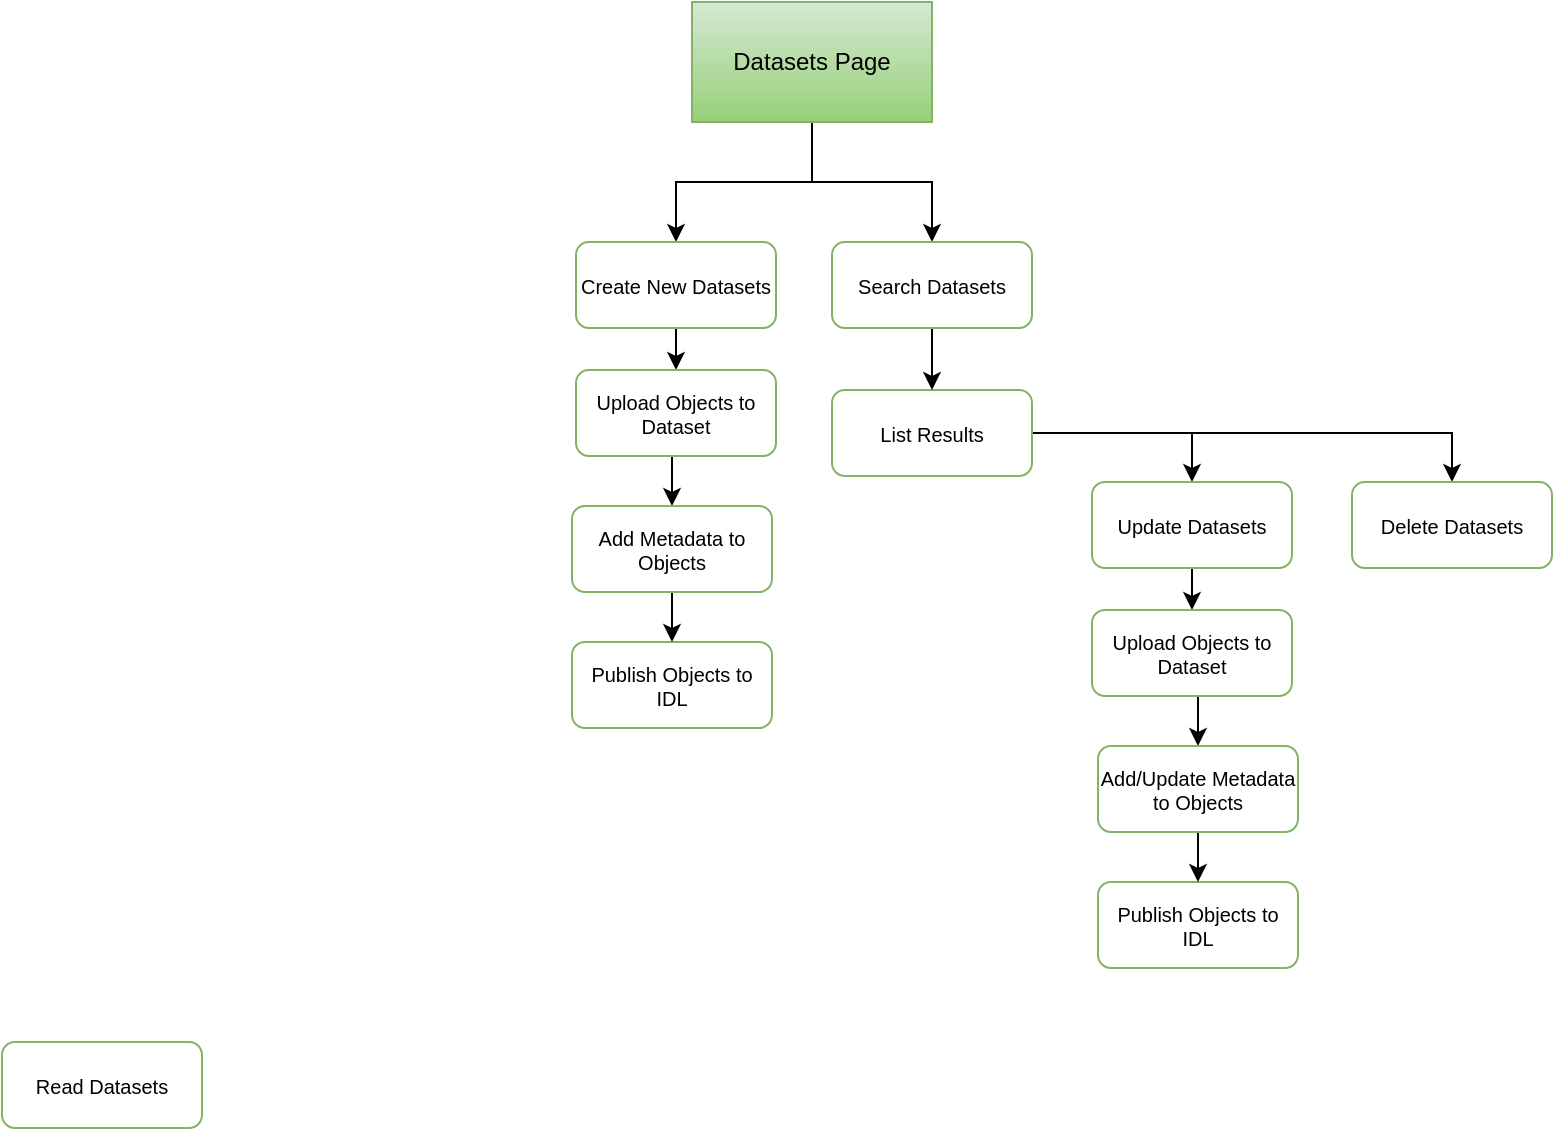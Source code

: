<mxfile version="14.1.8" type="github" pages="3">
  <diagram id="Hv4MSQO7RJrf4JBUDCrN" name="Page/user flow">
    <mxGraphModel dx="4282" dy="2822" grid="1" gridSize="10" guides="1" tooltips="1" connect="1" arrows="1" fold="1" page="1" pageScale="1" pageWidth="1100" pageHeight="850" math="0" shadow="0">
      <root>
        <mxCell id="0" />
        <mxCell id="1" parent="0" />
        <mxCell id="pwhUqtCdTQGuCugiWgOK-14" style="edgeStyle=orthogonalEdgeStyle;rounded=0;orthogonalLoop=1;jettySize=auto;html=1;entryX=0.5;entryY=0;entryDx=0;entryDy=0;" parent="1" source="5lXfWyK0SqyRImPgirgY-1" target="5lXfWyK0SqyRImPgirgY-6" edge="1">
          <mxGeometry relative="1" as="geometry" />
        </mxCell>
        <mxCell id="pwhUqtCdTQGuCugiWgOK-15" style="edgeStyle=orthogonalEdgeStyle;rounded=0;orthogonalLoop=1;jettySize=auto;html=1;" parent="1" source="5lXfWyK0SqyRImPgirgY-1" target="5lXfWyK0SqyRImPgirgY-3" edge="1">
          <mxGeometry relative="1" as="geometry" />
        </mxCell>
        <mxCell id="5lXfWyK0SqyRImPgirgY-1" value="Datasets Page" style="rounded=0;whiteSpace=wrap;html=1;strokeColor=#82b366;gradientColor=#97d077;fillColor=#d5e8d4;" parent="1" vertex="1">
          <mxGeometry x="-735" y="-1540" width="120" height="60" as="geometry" />
        </mxCell>
        <mxCell id="pwhUqtCdTQGuCugiWgOK-12" value="" style="edgeStyle=orthogonalEdgeStyle;rounded=0;orthogonalLoop=1;jettySize=auto;html=1;" parent="1" source="5lXfWyK0SqyRImPgirgY-2" target="5lXfWyK0SqyRImPgirgY-4" edge="1">
          <mxGeometry relative="1" as="geometry" />
        </mxCell>
        <mxCell id="pwhUqtCdTQGuCugiWgOK-13" style="edgeStyle=orthogonalEdgeStyle;rounded=0;orthogonalLoop=1;jettySize=auto;html=1;" parent="1" source="5lXfWyK0SqyRImPgirgY-2" target="5lXfWyK0SqyRImPgirgY-8" edge="1">
          <mxGeometry relative="1" as="geometry" />
        </mxCell>
        <mxCell id="5lXfWyK0SqyRImPgirgY-2" value="List Results" style="rounded=1;whiteSpace=wrap;html=1;strokeColor=#82b366;fontSize=10;fillColor=#FFFFFF;" parent="1" vertex="1">
          <mxGeometry x="-665" y="-1346" width="100" height="43" as="geometry" />
        </mxCell>
        <mxCell id="pwhUqtCdTQGuCugiWgOK-2" style="edgeStyle=orthogonalEdgeStyle;rounded=0;orthogonalLoop=1;jettySize=auto;html=1;exitX=0.5;exitY=1;exitDx=0;exitDy=0;entryX=0.5;entryY=0;entryDx=0;entryDy=0;" parent="1" source="5lXfWyK0SqyRImPgirgY-3" target="5lXfWyK0SqyRImPgirgY-2" edge="1">
          <mxGeometry relative="1" as="geometry" />
        </mxCell>
        <mxCell id="5lXfWyK0SqyRImPgirgY-3" value="Search Datasets" style="rounded=1;whiteSpace=wrap;html=1;strokeColor=#82b366;fontSize=10;fillColor=#FFFFFF;" parent="1" vertex="1">
          <mxGeometry x="-665" y="-1420" width="100" height="43" as="geometry" />
        </mxCell>
        <mxCell id="pwhUqtCdTQGuCugiWgOK-3" style="edgeStyle=orthogonalEdgeStyle;rounded=0;orthogonalLoop=1;jettySize=auto;html=1;exitX=0.5;exitY=1;exitDx=0;exitDy=0;entryX=0.5;entryY=0;entryDx=0;entryDy=0;" parent="1" source="5lXfWyK0SqyRImPgirgY-4" target="5lXfWyK0SqyRImPgirgY-5" edge="1">
          <mxGeometry relative="1" as="geometry" />
        </mxCell>
        <mxCell id="5lXfWyK0SqyRImPgirgY-4" value="Update Datasets" style="rounded=1;whiteSpace=wrap;html=1;strokeColor=#82b366;fontSize=10;fillColor=#FFFFFF;" parent="1" vertex="1">
          <mxGeometry x="-535" y="-1300" width="100" height="43" as="geometry" />
        </mxCell>
        <mxCell id="pwhUqtCdTQGuCugiWgOK-4" style="edgeStyle=orthogonalEdgeStyle;rounded=0;orthogonalLoop=1;jettySize=auto;html=1;exitX=0.5;exitY=1;exitDx=0;exitDy=0;entryX=0.5;entryY=0;entryDx=0;entryDy=0;" parent="1" source="5lXfWyK0SqyRImPgirgY-5" target="5lXfWyK0SqyRImPgirgY-11" edge="1">
          <mxGeometry relative="1" as="geometry" />
        </mxCell>
        <mxCell id="5lXfWyK0SqyRImPgirgY-5" value="Upload Objects to Dataset" style="rounded=1;whiteSpace=wrap;html=1;strokeColor=#82b366;fontSize=10;fillColor=#FFFFFF;" parent="1" vertex="1">
          <mxGeometry x="-535" y="-1236" width="100" height="43" as="geometry" />
        </mxCell>
        <mxCell id="pwhUqtCdTQGuCugiWgOK-6" style="edgeStyle=orthogonalEdgeStyle;rounded=0;orthogonalLoop=1;jettySize=auto;html=1;exitX=0.5;exitY=1;exitDx=0;exitDy=0;" parent="1" source="5lXfWyK0SqyRImPgirgY-6" target="5lXfWyK0SqyRImPgirgY-9" edge="1">
          <mxGeometry relative="1" as="geometry" />
        </mxCell>
        <mxCell id="5lXfWyK0SqyRImPgirgY-6" value="Create New Datasets" style="rounded=1;whiteSpace=wrap;html=1;strokeColor=#82b366;fontSize=10;fillColor=#FFFFFF;" parent="1" vertex="1">
          <mxGeometry x="-793" y="-1420" width="100" height="43" as="geometry" />
        </mxCell>
        <mxCell id="5lXfWyK0SqyRImPgirgY-7" value="Publish Objects to IDL" style="rounded=1;whiteSpace=wrap;html=1;strokeColor=#82b366;fontSize=10;fillColor=#FFFFFF;" parent="1" vertex="1">
          <mxGeometry x="-532" y="-1100" width="100" height="43" as="geometry" />
        </mxCell>
        <mxCell id="5lXfWyK0SqyRImPgirgY-8" value="Delete Datasets" style="rounded=1;whiteSpace=wrap;html=1;strokeColor=#82b366;fontSize=10;fillColor=#FFFFFF;" parent="1" vertex="1">
          <mxGeometry x="-405" y="-1300" width="100" height="43" as="geometry" />
        </mxCell>
        <mxCell id="pwhUqtCdTQGuCugiWgOK-8" style="edgeStyle=orthogonalEdgeStyle;rounded=0;orthogonalLoop=1;jettySize=auto;html=1;exitX=0.5;exitY=1;exitDx=0;exitDy=0;entryX=0.5;entryY=0;entryDx=0;entryDy=0;" parent="1" source="5lXfWyK0SqyRImPgirgY-9" target="5lXfWyK0SqyRImPgirgY-12" edge="1">
          <mxGeometry relative="1" as="geometry" />
        </mxCell>
        <mxCell id="5lXfWyK0SqyRImPgirgY-9" value="Upload Objects to Dataset" style="rounded=1;whiteSpace=wrap;html=1;strokeColor=#82b366;fontSize=10;fillColor=#FFFFFF;" parent="1" vertex="1">
          <mxGeometry x="-793" y="-1356" width="100" height="43" as="geometry" />
        </mxCell>
        <mxCell id="5lXfWyK0SqyRImPgirgY-10" value="Publish Objects to IDL" style="rounded=1;whiteSpace=wrap;html=1;strokeColor=#82b366;fontSize=10;fillColor=#FFFFFF;" parent="1" vertex="1">
          <mxGeometry x="-795" y="-1220" width="100" height="43" as="geometry" />
        </mxCell>
        <mxCell id="pwhUqtCdTQGuCugiWgOK-5" style="edgeStyle=orthogonalEdgeStyle;rounded=0;orthogonalLoop=1;jettySize=auto;html=1;exitX=0.5;exitY=1;exitDx=0;exitDy=0;entryX=0.5;entryY=0;entryDx=0;entryDy=0;" parent="1" source="5lXfWyK0SqyRImPgirgY-11" target="5lXfWyK0SqyRImPgirgY-7" edge="1">
          <mxGeometry relative="1" as="geometry" />
        </mxCell>
        <mxCell id="5lXfWyK0SqyRImPgirgY-11" value="Add/Update Metadata to Objects" style="rounded=1;whiteSpace=wrap;html=1;strokeColor=#82b366;fontSize=10;fillColor=#FFFFFF;" parent="1" vertex="1">
          <mxGeometry x="-532" y="-1168" width="100" height="43" as="geometry" />
        </mxCell>
        <mxCell id="pwhUqtCdTQGuCugiWgOK-10" style="edgeStyle=orthogonalEdgeStyle;rounded=0;orthogonalLoop=1;jettySize=auto;html=1;exitX=0.5;exitY=1;exitDx=0;exitDy=0;entryX=0.5;entryY=0;entryDx=0;entryDy=0;" parent="1" source="5lXfWyK0SqyRImPgirgY-12" target="5lXfWyK0SqyRImPgirgY-10" edge="1">
          <mxGeometry relative="1" as="geometry" />
        </mxCell>
        <mxCell id="5lXfWyK0SqyRImPgirgY-12" value="Add Metadata to Objects" style="rounded=1;whiteSpace=wrap;html=1;strokeColor=#82b366;fontSize=10;fillColor=#FFFFFF;" parent="1" vertex="1">
          <mxGeometry x="-795" y="-1288" width="100" height="43" as="geometry" />
        </mxCell>
        <mxCell id="5lXfWyK0SqyRImPgirgY-13" value="Read Datasets" style="rounded=1;whiteSpace=wrap;html=1;strokeColor=#82b366;fontSize=10;fillColor=#FFFFFF;" parent="1" vertex="1">
          <mxGeometry x="-1080" y="-1020" width="100" height="43" as="geometry" />
        </mxCell>
      </root>
    </mxGraphModel>
  </diagram>
  <diagram id="_ggEyKDkjVzS1uxRxCGR" name="Dataset View">
    <mxGraphModel dx="1452" dy="1099" grid="1" gridSize="10" guides="1" tooltips="1" connect="1" arrows="1" fold="1" page="1" pageScale="1" pageWidth="1100" pageHeight="850" math="0" shadow="0">
      <root>
        <mxCell id="UQy8q50rhMzNLok17Bqi-0" />
        <mxCell id="UQy8q50rhMzNLok17Bqi-1" parent="UQy8q50rhMzNLok17Bqi-0" />
        <mxCell id="UQy8q50rhMzNLok17Bqi-2" value="" style="rounded=0;whiteSpace=wrap;html=1;strokeColor=#000000;fillColor=#F8F9FA;" vertex="1" parent="UQy8q50rhMzNLok17Bqi-1">
          <mxGeometry x="40" y="106" width="814" height="719" as="geometry" />
        </mxCell>
        <mxCell id="UQy8q50rhMzNLok17Bqi-3" value="" style="rounded=0;whiteSpace=wrap;html=1;fillColor=#F8F9FA;" vertex="1" parent="UQy8q50rhMzNLok17Bqi-1">
          <mxGeometry x="40" y="195" width="274" height="630" as="geometry" />
        </mxCell>
        <mxCell id="UQy8q50rhMzNLok17Bqi-4" value="" style="rounded=0;whiteSpace=wrap;html=1;fontSize=20;align=left;fillColor=#3333FF;" vertex="1" parent="UQy8q50rhMzNLok17Bqi-1">
          <mxGeometry x="40" y="195" width="274" height="40" as="geometry" />
        </mxCell>
        <mxCell id="UQy8q50rhMzNLok17Bqi-5" value="" style="rounded=0;whiteSpace=wrap;html=1;fillColor=#F8F9FA;" vertex="1" parent="UQy8q50rhMzNLok17Bqi-1">
          <mxGeometry x="40" y="106" width="814" height="89" as="geometry" />
        </mxCell>
        <mxCell id="UQy8q50rhMzNLok17Bqi-6" value="" style="rounded=0;whiteSpace=wrap;html=1;fillColor=#3333FF;" vertex="1" parent="UQy8q50rhMzNLok17Bqi-1">
          <mxGeometry x="40" y="45" width="814" height="61" as="geometry" />
        </mxCell>
        <mxCell id="UQy8q50rhMzNLok17Bqi-7" value="&lt;font style=&quot;font-size: 14px&quot;&gt;FEEDBACK&lt;/font&gt;" style="rounded=1;whiteSpace=wrap;html=1;fillColor=#FF8000;strokeColor=#FF8000;fontColor=#FFFFFF;" vertex="1" parent="UQy8q50rhMzNLok17Bqi-1">
          <mxGeometry x="724" y="54" width="120" height="40" as="geometry" />
        </mxCell>
        <mxCell id="UQy8q50rhMzNLok17Bqi-8" value="" style="shape=image;html=1;verticalAlign=top;verticalLabelPosition=bottom;labelBackgroundColor=#ffffff;imageAspect=0;aspect=fixed;image=https://cdn3.iconfinder.com/data/icons/social-media-2125/78/bell-128.png;strokeColor=#FF8000;fillColor=#FF8000;fontColor=#FFFFFF;" vertex="1" parent="UQy8q50rhMzNLok17Bqi-1">
          <mxGeometry x="670" y="55.5" width="37" height="37" as="geometry" />
        </mxCell>
        <mxCell id="UQy8q50rhMzNLok17Bqi-9" value="" style="whiteSpace=wrap;html=1;shape=mxgraph.basic.octagon2;align=center;verticalAlign=middle;dx=12;shadow=0;sketch=0;fontSize=20;fontColor=#808080;fillColor=#FF8000;strokeColor=#FF8000;" vertex="1" parent="UQy8q50rhMzNLok17Bqi-1">
          <mxGeometry x="50" y="51.5" width="56" height="42" as="geometry" />
        </mxCell>
        <mxCell id="UQy8q50rhMzNLok17Bqi-10" value="Eva" style="text;html=1;strokeColor=none;fillColor=none;align=center;verticalAlign=middle;whiteSpace=wrap;rounded=0;shadow=0;sketch=0;fontSize=20;fontColor=#FFFFFF;fontStyle=1" vertex="1" parent="UQy8q50rhMzNLok17Bqi-1">
          <mxGeometry x="116" y="65" width="40" height="20" as="geometry" />
        </mxCell>
        <mxCell id="UQy8q50rhMzNLok17Bqi-11" value="" style="html=1;verticalLabelPosition=bottom;align=center;labelBackgroundColor=#ffffff;verticalAlign=top;strokeWidth=2;shadow=0;dashed=0;shape=mxgraph.ios7.icons.user;sketch=0;fontSize=20;fontColor=#FFFFFF;fillColor=#FFFFFF;" vertex="1" parent="UQy8q50rhMzNLok17Bqi-1">
          <mxGeometry x="518" y="60.5" width="30" height="30" as="geometry" />
        </mxCell>
        <mxCell id="UQy8q50rhMzNLok17Bqi-12" value="John Doe" style="text;html=1;strokeColor=none;fillColor=none;align=center;verticalAlign=middle;whiteSpace=wrap;rounded=0;shadow=0;sketch=0;fontSize=19;fontColor=#FFFFFF;" vertex="1" parent="UQy8q50rhMzNLok17Bqi-1">
          <mxGeometry x="561.5" y="65.5" width="94" height="20" as="geometry" />
        </mxCell>
        <mxCell id="UQy8q50rhMzNLok17Bqi-13" value="" style="html=1;shadow=0;dashed=0;fillColor=#F8F9FA;strokeColor=none;fontSize=16;fontColor=#181819;align=left;spacing=15;" vertex="1" parent="UQy8q50rhMzNLok17Bqi-1">
          <mxGeometry x="172" y="125" width="555" height="60" as="geometry" />
        </mxCell>
        <mxCell id="UQy8q50rhMzNLok17Bqi-14" value="Search" style="html=1;shadow=0;dashed=0;shape=mxgraph.bootstrap.rrect;rSize=5;fontSize=14;fontColor=#6C767D;strokeColor=#CED4DA;fillColor=#ffffff;align=left;spacing=10;" vertex="1" parent="UQy8q50rhMzNLok17Bqi-13">
          <mxGeometry width="470" height="40" relative="1" as="geometry">
            <mxPoint x="10" y="10" as="offset" />
          </mxGeometry>
        </mxCell>
        <mxCell id="UQy8q50rhMzNLok17Bqi-15" value="" style="ellipse;whiteSpace=wrap;html=1;fillColor=#FFFFFF;" vertex="1" parent="UQy8q50rhMzNLok17Bqi-13">
          <mxGeometry x="425.68" y="22" width="10.777" height="10" as="geometry" />
        </mxCell>
        <mxCell id="UQy8q50rhMzNLok17Bqi-16" value="" style="endArrow=none;html=1;" edge="1" parent="UQy8q50rhMzNLok17Bqi-13">
          <mxGeometry width="50" height="50" relative="1" as="geometry">
            <mxPoint x="436.456" y="32" as="sourcePoint" />
            <mxPoint x="436.456" y="32" as="targetPoint" />
            <Array as="points">
              <mxPoint x="447.233" y="40" />
            </Array>
          </mxGeometry>
        </mxCell>
        <mxCell id="UQy8q50rhMzNLok17Bqi-17" value="" style="triangle;whiteSpace=wrap;html=1;rotation=90;fillColor=#000000;" vertex="1" parent="UQy8q50rhMzNLok17Bqi-13">
          <mxGeometry x="458.01" y="25" width="10.777" height="10" as="geometry" />
        </mxCell>
        <mxCell id="UQy8q50rhMzNLok17Bqi-18" value="" style="shape=ellipse;dashed=0;strokeColor=none;shadow=1;fontSize=13;align=center;verticalAlign=top;labelPosition=center;verticalLabelPosition=bottom;html=1;aspect=fixed;" vertex="1" parent="UQy8q50rhMzNLok17Bqi-1">
          <mxGeometry x="664.5" y="135" width="40" height="40" as="geometry" />
        </mxCell>
        <mxCell id="UQy8q50rhMzNLok17Bqi-19" value="" style="dashed=0;html=1;shape=mxgraph.gmdl.plus;strokeColor=#737373;strokeWidth=2;shadow=0;" vertex="1" parent="UQy8q50rhMzNLok17Bqi-18">
          <mxGeometry x="12" y="12" width="16" height="16" as="geometry" />
        </mxCell>
        <mxCell id="UQy8q50rhMzNLok17Bqi-20" value="" style="html=1;shadow=0;dashed=0;shape=mxgraph.bootstrap.rrect;rSize=5;strokeColor=#DFDFDF;html=1;whiteSpace=wrap;fillColor=#FFFFFF;fontColor=#495057;" vertex="1" parent="UQy8q50rhMzNLok17Bqi-1">
          <mxGeometry x="44" y="255" width="260" height="300" as="geometry" />
        </mxCell>
        <mxCell id="UQy8q50rhMzNLok17Bqi-21" value="&lt;font style=&quot;font-size: 16px&quot;&gt;Dataset Title #1&lt;/font&gt;&lt;br&gt;Guide: 123456/1258d25s8f22f&lt;br&gt;other data goes here" style="html=1;shadow=0;dashed=0;shape=mxgraph.bootstrap.topButton;rSize=5;perimeter=none;whiteSpace=wrap;resizeWidth=1;align=left;spacing=10;verticalAlign=top;fillColor=#0085FC;strokeColor=#0085FC;fontColor=#ffffff;" vertex="1" parent="UQy8q50rhMzNLok17Bqi-20">
          <mxGeometry width="260" height="100" relative="1" as="geometry" />
        </mxCell>
        <mxCell id="UQy8q50rhMzNLok17Bqi-22" value="&lt;font style=&quot;font-size: 16px&quot;&gt;Dataset Title #2&lt;/font&gt;&lt;br&gt;Guide: 185576/58d6s8dd222dgf8&lt;br&gt;Other data goes here&lt;br&gt;&lt;br&gt;&lt;br&gt;" style="strokeColor=inherit;fillColor=inherit;gradientColor=inherit;fontColor=inherit;html=1;shadow=0;dashed=0;perimeter=none;whiteSpace=wrap;resizeWidth=1;align=left;spacing=10;" vertex="1" parent="UQy8q50rhMzNLok17Bqi-20">
          <mxGeometry width="260" height="100" relative="1" as="geometry">
            <mxPoint y="100" as="offset" />
          </mxGeometry>
        </mxCell>
        <mxCell id="UQy8q50rhMzNLok17Bqi-23" value="&lt;font style=&quot;font-size: 16px&quot;&gt;Dataset Title #3&lt;/font&gt;&lt;br&gt;Guide: 123456/88d55s6c8fs6&lt;br&gt;other data goes here&lt;br&gt;&lt;br&gt;&lt;br&gt;" style="strokeColor=inherit;fillColor=inherit;gradientColor=inherit;fontColor=inherit;html=1;shadow=0;dashed=0;shape=mxgraph.bootstrap.bottomButton;rSize=5;perimeter=none;whiteSpace=wrap;resizeWidth=1;resizeHeight=0;align=left;spacing=10;" vertex="1" parent="UQy8q50rhMzNLok17Bqi-20">
          <mxGeometry y="1" width="260" height="100" relative="1" as="geometry">
            <mxPoint y="-100" as="offset" />
          </mxGeometry>
        </mxCell>
        <mxCell id="UQy8q50rhMzNLok17Bqi-24" value="Dataset Title #1" style="shape=rect;fillColor=#ffffff;strokeColor=#eeeeee;shadow=1;fontColor=#000000;fontSize=23;fontStyle=0;verticalAlign=top;spacingBottom=0;spacingLeft=16;spacingTop=20;align=left;rounded=0;" vertex="1" parent="UQy8q50rhMzNLok17Bqi-1">
          <mxGeometry x="324" y="205" width="520" height="500" as="geometry" />
        </mxCell>
        <mxCell id="UQy8q50rhMzNLok17Bqi-25" value="Guide: 123456/1258d25s8f22f" style="text;fontSize=12;fontStyle=4;verticalAlign=middle;spacingBottom=0;spacingLeft=16;resizeWidth=1;fontColor=#0645AD;" vertex="1" parent="UQy8q50rhMzNLok17Bqi-24">
          <mxGeometry width="520" height="20" relative="1" as="geometry">
            <mxPoint y="59" as="offset" />
          </mxGeometry>
        </mxCell>
        <mxCell id="UQy8q50rhMzNLok17Bqi-26" value="Description:&#xa;&#xa;&#xa;Originating Org:&#xa;&#xa;Data Steward:&#xa;&#xa;Location:&#xa;&#xa;Format:&#xa;&#xa;Data Classification:&#xa;&#xa;RCS Value(s):&#xa;&#xa;PII:&#xa;&#xa;PII Type:&#xa;&#xa;System of Record:&#xa;&#xa;IMO Assigned:&#xa;" style="text;whiteSpace=wrap;fontSize=13;spacing=16;spacingTop=-4;resizeWidth=1;resizeHeight=1;fontStyle=1" vertex="1" parent="UQy8q50rhMzNLok17Bqi-24">
          <mxGeometry width="160" height="333.333" relative="1" as="geometry">
            <mxPoint x="5" y="80" as="offset" />
          </mxGeometry>
        </mxCell>
        <mxCell id="UQy8q50rhMzNLok17Bqi-27" value="Assign" style="shape=rect;strokeColor=#666666;fontColor=#333333;fontStyle=1;shadow=1;rounded=1;fillColor=#F8F9FA;" vertex="1" parent="UQy8q50rhMzNLok17Bqi-24">
          <mxGeometry y="1" width="70" height="40" relative="1" as="geometry">
            <mxPoint x="8" y="-48" as="offset" />
          </mxGeometry>
        </mxCell>
        <mxCell id="UQy8q50rhMzNLok17Bqi-28" value="Review" style="shape=rect;strokeColor=#666666;fontColor=#333333;fontStyle=1;shadow=1;sketch=0;rounded=1;fillColor=#F8F9FA;" vertex="1" parent="UQy8q50rhMzNLok17Bqi-24">
          <mxGeometry y="1" width="70" height="40" relative="1" as="geometry">
            <mxPoint x="86" y="-48" as="offset" />
          </mxGeometry>
        </mxCell>
        <mxCell id="UQy8q50rhMzNLok17Bqi-29" value="&amp;lt;Classification Here&amp;gt;" style="rounded=0;whiteSpace=wrap;html=1;shadow=0;sketch=0;fontSize=12;align=center;fillColor=#FFFF33;" vertex="1" parent="UQy8q50rhMzNLok17Bqi-24">
          <mxGeometry y="4.63" width="520" height="18.519" as="geometry" />
        </mxCell>
        <mxCell id="UQy8q50rhMzNLok17Bqi-30" value="This dataset contains information that someone might find interesting. Who that person is and why they might care is anyone&#39;s guess." style="text;whiteSpace=wrap;fontSize=10;spacing=16;spacingTop=-4;resizeWidth=1;resizeHeight=1;" vertex="1" parent="UQy8q50rhMzNLok17Bqi-24">
          <mxGeometry x="150" y="74.074" width="330" height="55.556" as="geometry" />
        </mxCell>
        <mxCell id="UQy8q50rhMzNLok17Bqi-31" value="PPP/QQQ/RRR/ZZZ&#xa;" style="text;whiteSpace=wrap;fontSize=10;spacing=16;spacingTop=-4;resizeWidth=1;resizeHeight=1;" vertex="1" parent="UQy8q50rhMzNLok17Bqi-24">
          <mxGeometry x="150" y="129.63" width="330" height="37.037" as="geometry" />
        </mxCell>
        <mxCell id="UQy8q50rhMzNLok17Bqi-32" value="Bob Ross" style="text;whiteSpace=wrap;fontSize=10;spacing=16;spacingTop=-4;resizeWidth=1;resizeHeight=1;" vertex="1" parent="UQy8q50rhMzNLok17Bqi-24">
          <mxGeometry x="150" y="157.408" width="330" height="37.037" as="geometry" />
        </mxCell>
        <mxCell id="UQy8q50rhMzNLok17Bqi-33" value="Warehouse B" style="text;whiteSpace=wrap;fontSize=10;spacing=16;spacingTop=-4;resizeWidth=1;resizeHeight=1;" vertex="1" parent="UQy8q50rhMzNLok17Bqi-24">
          <mxGeometry x="150" y="189.996" width="330" height="37.037" as="geometry" />
        </mxCell>
        <mxCell id="UQy8q50rhMzNLok17Bqi-34" value="Paper, CD, DVD" style="text;whiteSpace=wrap;fontSize=10;spacing=16;spacingTop=-4;resizeWidth=1;resizeHeight=1;" vertex="1" parent="UQy8q50rhMzNLok17Bqi-24">
          <mxGeometry x="150" y="220.004" width="330" height="37.037" as="geometry" />
        </mxCell>
        <mxCell id="UQy8q50rhMzNLok17Bqi-35" value="Spooky" style="text;whiteSpace=wrap;fontSize=10;spacing=16;spacingTop=-4;resizeWidth=1;resizeHeight=1;" vertex="1" parent="UQy8q50rhMzNLok17Bqi-24">
          <mxGeometry x="150" y="250.001" width="330" height="37.037" as="geometry" />
        </mxCell>
        <mxCell id="UQy8q50rhMzNLok17Bqi-36" value="RCS 10-38 1a" style="text;whiteSpace=wrap;fontSize=10;spacing=16;spacingTop=-4;resizeWidth=1;resizeHeight=1;fontColor=#0645AD;fontStyle=4" vertex="1" parent="UQy8q50rhMzNLok17Bqi-24">
          <mxGeometry x="150" y="279.999" width="330" height="37.037" as="geometry" />
        </mxCell>
        <mxCell id="UQy8q50rhMzNLok17Bqi-37" value="Yes" style="text;whiteSpace=wrap;fontSize=10;spacing=16;spacingTop=-4;resizeWidth=1;resizeHeight=1;" vertex="1" parent="UQy8q50rhMzNLok17Bqi-24">
          <mxGeometry x="150" y="309.997" width="330" height="37.037" as="geometry" />
        </mxCell>
        <mxCell id="UQy8q50rhMzNLok17Bqi-38" value="US Persons" style="text;whiteSpace=wrap;fontSize=10;spacing=16;spacingTop=-4;resizeWidth=1;resizeHeight=1;" vertex="1" parent="UQy8q50rhMzNLok17Bqi-24">
          <mxGeometry x="150" y="340.005" width="330" height="37.037" as="geometry" />
        </mxCell>
        <mxCell id="UQy8q50rhMzNLok17Bqi-39" value="Rocky" style="text;whiteSpace=wrap;fontSize=10;spacing=16;spacingTop=-4;resizeWidth=1;resizeHeight=1;" vertex="1" parent="UQy8q50rhMzNLok17Bqi-24">
          <mxGeometry x="150" y="370.003" width="330" height="37.037" as="geometry" />
        </mxCell>
        <mxCell id="UQy8q50rhMzNLok17Bqi-40" value="Cindy-Luo Who" style="text;whiteSpace=wrap;fontSize=10;spacing=16;spacingTop=-4;resizeWidth=1;resizeHeight=1;" vertex="1" parent="UQy8q50rhMzNLok17Bqi-24">
          <mxGeometry x="150" y="400.003" width="330" height="37.037" as="geometry" />
        </mxCell>
        <mxCell id="UQy8q50rhMzNLok17Bqi-41" value="Datasets" style="text;html=1;strokeColor=none;fillColor=none;align=left;verticalAlign=middle;whiteSpace=wrap;rounded=0;labelPosition=center;verticalLabelPosition=middle;fontSize=16;fontStyle=1;fontColor=#FFFFFF;" vertex="1" parent="UQy8q50rhMzNLok17Bqi-1">
          <mxGeometry x="47" y="205" width="260" height="20" as="geometry" />
        </mxCell>
        <mxCell id="UQy8q50rhMzNLok17Bqi-42" value="" style="shape=ellipse;dashed=0;strokeColor=none;shadow=1;fontSize=13;align=center;verticalAlign=top;labelPosition=center;verticalLabelPosition=bottom;html=1;aspect=fixed;fillColor=#F8F9FA;" vertex="1" parent="UQy8q50rhMzNLok17Bqi-1">
          <mxGeometry x="697" y="235" width="30" height="30" as="geometry" />
        </mxCell>
        <mxCell id="UQy8q50rhMzNLok17Bqi-43" value="" style="dashed=0;html=1;shape=mxgraph.gmdl.edit;strokeColor=none;fillColor=#737373;shadow=0;" vertex="1" parent="UQy8q50rhMzNLok17Bqi-42">
          <mxGeometry x="9.643" y="9.643" width="10.714" height="10.714" as="geometry" />
        </mxCell>
        <mxCell id="UQy8q50rhMzNLok17Bqi-44" value="" style="shape=ellipse;dashed=0;strokeColor=none;shadow=1;fontSize=13;align=center;verticalAlign=top;labelPosition=center;verticalLabelPosition=bottom;html=1;aspect=fixed;fillColor=#F8F9FA;" vertex="1" parent="UQy8q50rhMzNLok17Bqi-1">
          <mxGeometry x="804" y="235" width="30" height="30" as="geometry" />
        </mxCell>
        <mxCell id="UQy8q50rhMzNLok17Bqi-45" value="" style="dashed=0;html=1;shape=mxgraph.gmdl.x;strokeColor=#737373;strokeWidth=2;shadow=0;" vertex="1" parent="UQy8q50rhMzNLok17Bqi-44">
          <mxGeometry x="10.714" y="10.714" width="8.571" height="8.571" as="geometry" />
        </mxCell>
        <mxCell id="UQy8q50rhMzNLok17Bqi-46" value="" style="shape=ellipse;dashed=0;strokeColor=none;shadow=1;fontSize=13;align=center;verticalAlign=top;labelPosition=center;verticalLabelPosition=bottom;html=1;aspect=fixed;rounded=1;sketch=0;fillColor=#F8F9FA;" vertex="1" parent="UQy8q50rhMzNLok17Bqi-1">
          <mxGeometry x="734" y="235" width="30" height="30" as="geometry" />
        </mxCell>
        <mxCell id="UQy8q50rhMzNLok17Bqi-47" value="" style="dashed=0;html=1;shape=mxgraph.gmdl.star;strokeColor=none;fillColor=#737373;shadow=0;" vertex="1" parent="UQy8q50rhMzNLok17Bqi-46">
          <mxGeometry x="9.643" y="9.643" width="10.714" height="10.714" as="geometry" />
        </mxCell>
        <mxCell id="UQy8q50rhMzNLok17Bqi-48" value="&amp;lt;Classification Here&amp;gt;" style="rounded=0;whiteSpace=wrap;html=1;shadow=0;sketch=0;fontSize=12;align=center;fillColor=#FFFF33;" vertex="1" parent="UQy8q50rhMzNLok17Bqi-1">
          <mxGeometry x="40" y="25" width="814" height="20" as="geometry" />
        </mxCell>
        <mxCell id="UQy8q50rhMzNLok17Bqi-49" value="" style="html=1;shadow=0;dashed=0;shape=mxgraph.bootstrap.rrect;rSize=5;strokeColor=#DEE2E6;html=1;whiteSpace=wrap;fillColor=#ffffff;fontColor=#0085FC;fontSize=14;" vertex="1" parent="UQy8q50rhMzNLok17Bqi-1">
          <mxGeometry x="124" y="795" width="187" height="25" as="geometry" />
        </mxCell>
        <mxCell id="UQy8q50rhMzNLok17Bqi-50" value="Previous" style="strokeColor=inherit;fillColor=inherit;gradientColor=inherit;html=1;shadow=0;dashed=0;shape=mxgraph.bootstrap.leftButton;rSize=5;perimeter=none;whiteSpace=wrap;resizeHeight=1;fontColor=#6C767D;fontSize=14;" vertex="1" parent="UQy8q50rhMzNLok17Bqi-49">
          <mxGeometry width="70" height="25" relative="1" as="geometry" />
        </mxCell>
        <mxCell id="UQy8q50rhMzNLok17Bqi-51" value="1" style="strokeColor=inherit;fillColor=inherit;gradientColor=inherit;fontColor=inherit;html=1;shadow=0;dashed=0;perimeter=none;whiteSpace=wrap;resizeHeight=1;fontSize=14;" vertex="1" parent="UQy8q50rhMzNLok17Bqi-49">
          <mxGeometry width="30" height="25" relative="1" as="geometry">
            <mxPoint x="70" as="offset" />
          </mxGeometry>
        </mxCell>
        <mxCell id="UQy8q50rhMzNLok17Bqi-52" value="2" style="html=1;shadow=0;dashed=0;perimeter=none;whiteSpace=wrap;resizeHeight=1;fillColor=#0085FC;strokeColor=none;fontColor=#ffffff;fontSize=14;" vertex="1" parent="UQy8q50rhMzNLok17Bqi-49">
          <mxGeometry width="30" height="25" relative="1" as="geometry">
            <mxPoint x="100" as="offset" />
          </mxGeometry>
        </mxCell>
        <mxCell id="UQy8q50rhMzNLok17Bqi-53" value="3" style="strokeColor=inherit;fillColor=inherit;gradientColor=inherit;fontColor=inherit;html=1;shadow=0;dashed=0;perimeter=none;whiteSpace=wrap;resizeHeight=1;fontSize=14;" vertex="1" parent="UQy8q50rhMzNLok17Bqi-49">
          <mxGeometry width="30" height="25" relative="1" as="geometry">
            <mxPoint x="130" as="offset" />
          </mxGeometry>
        </mxCell>
        <mxCell id="UQy8q50rhMzNLok17Bqi-54" value="Next" style="strokeColor=inherit;fillColor=inherit;gradientColor=inherit;fontColor=inherit;html=1;shadow=0;dashed=0;shape=mxgraph.bootstrap.rightButton;rSize=5;perimeter=none;whiteSpace=wrap;resizeHeight=1;fontSize=14;" vertex="1" parent="UQy8q50rhMzNLok17Bqi-49">
          <mxGeometry x="1" width="60" height="25" relative="1" as="geometry">
            <mxPoint x="-60" as="offset" />
          </mxGeometry>
        </mxCell>
        <mxCell id="UQy8q50rhMzNLok17Bqi-55" value="Fav:" style="text;html=1;strokeColor=none;fillColor=none;align=center;verticalAlign=middle;whiteSpace=wrap;rounded=0;shadow=0;sketch=0;fontSize=10;fontColor=#FFFFFF;" vertex="1" parent="UQy8q50rhMzNLok17Bqi-1">
          <mxGeometry x="241" y="205" width="40" height="20" as="geometry" />
        </mxCell>
        <mxCell id="UQy8q50rhMzNLok17Bqi-56" value="" style="shape=image;html=1;verticalAlign=top;verticalLabelPosition=bottom;labelBackgroundColor=#ffffff;imageAspect=0;aspect=fixed;image=https://cdn2.iconfinder.com/data/icons/font-awesome/1792/sort-alpha-asc-128.png;rounded=1;shadow=1;sketch=0;strokeColor=#000000;fillColor=#4285F4;fontSize=11;align=left;fontColor=#97D077;" vertex="1" parent="UQy8q50rhMzNLok17Bqi-1">
          <mxGeometry x="194" y="208" width="15" height="15" as="geometry" />
        </mxCell>
        <mxCell id="UQy8q50rhMzNLok17Bqi-57" value="" style="shape=image;html=1;verticalAlign=top;verticalLabelPosition=bottom;labelBackgroundColor=#ffffff;imageAspect=0;aspect=fixed;image=https://cdn4.iconfinder.com/data/icons/ios-web-user-interface-multi-circle-flat-vol-5/512/Descending_filter_filtering_tool_funnel_sort-128.png;rounded=1;shadow=1;sketch=0;strokeColor=#000000;fillColor=#4285F4;fontSize=11;fontColor=#000000;align=left;" vertex="1" parent="UQy8q50rhMzNLok17Bqi-1">
          <mxGeometry x="219" y="208" width="15" height="15" as="geometry" />
        </mxCell>
        <mxCell id="UQy8q50rhMzNLok17Bqi-58" value="" style="fillColor=#36B37E;strokeColor=none;rounded=1;arcSize=50;shadow=1;sketch=0;fontSize=11;fontColor=#FFFFFF;align=left;" vertex="1" parent="UQy8q50rhMzNLok17Bqi-1">
          <mxGeometry x="274" y="207.5" width="30" height="16" as="geometry" />
        </mxCell>
        <mxCell id="UQy8q50rhMzNLok17Bqi-59" value="" style="shape=ellipse;strokeColor=none;fillColor=#ffffff" vertex="1" parent="UQy8q50rhMzNLok17Bqi-58">
          <mxGeometry x="1" y="0.5" width="12" height="12" relative="1" as="geometry">
            <mxPoint x="-15" y="-6" as="offset" />
          </mxGeometry>
        </mxCell>
        <mxCell id="UQy8q50rhMzNLok17Bqi-60" value="" style="html=1;shadow=0;dashed=0;shape=mxgraph.atlassian.check;strokeColor=#ffffff" vertex="1" parent="UQy8q50rhMzNLok17Bqi-58">
          <mxGeometry y="0.5" width="6" height="5" relative="1" as="geometry">
            <mxPoint x="4" y="-3" as="offset" />
          </mxGeometry>
        </mxCell>
        <mxCell id="UQy8q50rhMzNLok17Bqi-61" value="" style="shape=ellipse;dashed=0;strokeColor=none;shadow=1;fontSize=13;align=center;verticalAlign=top;labelPosition=center;verticalLabelPosition=bottom;html=1;aspect=fixed;rounded=1;sketch=0;fillColor=#F8F9FA;" vertex="1" parent="UQy8q50rhMzNLok17Bqi-1">
          <mxGeometry x="769" y="235" width="30" height="30" as="geometry" />
        </mxCell>
        <mxCell id="UQy8q50rhMzNLok17Bqi-62" value="" style="dashed=0;html=1;shape=mxgraph.gmdl.cloud;strokeColor=none;fillColor=#737373;shadow=0;" vertex="1" parent="UQy8q50rhMzNLok17Bqi-61">
          <mxGeometry x="8.571" y="10.714" width="12.857" height="8.571" as="geometry" />
        </mxCell>
        <mxCell id="UQy8q50rhMzNLok17Bqi-63" value="" style="shape=flexArrow;endArrow=classic;html=1;width=1.628;endWidth=1.494;endSize=0.67;strokeColor=none;fillColor=#ffffff;" edge="1" parent="UQy8q50rhMzNLok17Bqi-61">
          <mxGeometry width="50" height="50" relative="1" as="geometry">
            <mxPoint x="14.94" y="18" as="sourcePoint" />
            <mxPoint x="14.94" y="12" as="targetPoint" />
          </mxGeometry>
        </mxCell>
        <mxCell id="UQy8q50rhMzNLok17Bqi-64" value="" style="rounded=0;whiteSpace=wrap;html=1;strokeColor=#000000;fillColor=#F8F9FA;" vertex="1" parent="UQy8q50rhMzNLok17Bqi-1">
          <mxGeometry x="40" y="951" width="814" height="719" as="geometry" />
        </mxCell>
        <mxCell id="UQy8q50rhMzNLok17Bqi-65" value="" style="rounded=0;whiteSpace=wrap;html=1;fillColor=#F8F9FA;" vertex="1" parent="UQy8q50rhMzNLok17Bqi-1">
          <mxGeometry x="40" y="1040" width="274" height="630" as="geometry" />
        </mxCell>
        <mxCell id="UQy8q50rhMzNLok17Bqi-66" value="" style="rounded=0;whiteSpace=wrap;html=1;fillColor=#F8F9FA;" vertex="1" parent="UQy8q50rhMzNLok17Bqi-1">
          <mxGeometry x="40" y="951" width="814" height="89" as="geometry" />
        </mxCell>
        <mxCell id="UQy8q50rhMzNLok17Bqi-67" value="" style="rounded=0;whiteSpace=wrap;html=1;fillColor=#3333FF;" vertex="1" parent="UQy8q50rhMzNLok17Bqi-1">
          <mxGeometry x="40" y="890" width="814" height="61" as="geometry" />
        </mxCell>
        <mxCell id="UQy8q50rhMzNLok17Bqi-68" value="&lt;font style=&quot;font-size: 14px&quot;&gt;FEEDBACK&lt;/font&gt;" style="rounded=1;whiteSpace=wrap;html=1;fillColor=#FF8000;strokeColor=#FF8000;fontColor=#FFFFFF;" vertex="1" parent="UQy8q50rhMzNLok17Bqi-1">
          <mxGeometry x="724" y="899" width="120" height="40" as="geometry" />
        </mxCell>
        <mxCell id="UQy8q50rhMzNLok17Bqi-69" value="" style="shape=image;html=1;verticalAlign=top;verticalLabelPosition=bottom;labelBackgroundColor=#ffffff;imageAspect=0;aspect=fixed;image=https://cdn3.iconfinder.com/data/icons/social-media-2125/78/bell-128.png;strokeColor=#FF8000;fillColor=#FF8000;fontColor=#FFFFFF;" vertex="1" parent="UQy8q50rhMzNLok17Bqi-1">
          <mxGeometry x="670" y="900.5" width="37" height="37" as="geometry" />
        </mxCell>
        <mxCell id="UQy8q50rhMzNLok17Bqi-70" value="" style="whiteSpace=wrap;html=1;shape=mxgraph.basic.octagon2;align=center;verticalAlign=middle;dx=12;shadow=0;sketch=0;fontSize=20;fontColor=#808080;fillColor=#FF8000;strokeColor=#FF8000;" vertex="1" parent="UQy8q50rhMzNLok17Bqi-1">
          <mxGeometry x="50" y="896.5" width="56" height="42" as="geometry" />
        </mxCell>
        <mxCell id="UQy8q50rhMzNLok17Bqi-71" value="Eva" style="text;html=1;strokeColor=none;fillColor=none;align=center;verticalAlign=middle;whiteSpace=wrap;rounded=0;shadow=0;sketch=0;fontSize=20;fontColor=#FFFFFF;fontStyle=1" vertex="1" parent="UQy8q50rhMzNLok17Bqi-1">
          <mxGeometry x="116" y="910" width="40" height="20" as="geometry" />
        </mxCell>
        <mxCell id="UQy8q50rhMzNLok17Bqi-72" value="" style="html=1;verticalLabelPosition=bottom;align=center;labelBackgroundColor=#ffffff;verticalAlign=top;strokeWidth=2;shadow=0;dashed=0;shape=mxgraph.ios7.icons.user;sketch=0;fontSize=20;fontColor=#FFFFFF;fillColor=#FFFFFF;" vertex="1" parent="UQy8q50rhMzNLok17Bqi-1">
          <mxGeometry x="518" y="905.5" width="30" height="30" as="geometry" />
        </mxCell>
        <mxCell id="UQy8q50rhMzNLok17Bqi-73" value="John Doe" style="text;html=1;strokeColor=none;fillColor=none;align=center;verticalAlign=middle;whiteSpace=wrap;rounded=0;shadow=0;sketch=0;fontSize=19;fontColor=#FFFFFF;" vertex="1" parent="UQy8q50rhMzNLok17Bqi-1">
          <mxGeometry x="561.5" y="910.5" width="94" height="20" as="geometry" />
        </mxCell>
        <mxCell id="UQy8q50rhMzNLok17Bqi-74" value="" style="html=1;shadow=0;dashed=0;fillColor=#F8F9FA;strokeColor=none;fontSize=16;fontColor=#181819;align=left;spacing=15;" vertex="1" parent="UQy8q50rhMzNLok17Bqi-1">
          <mxGeometry x="172" y="970" width="555" height="60" as="geometry" />
        </mxCell>
        <mxCell id="UQy8q50rhMzNLok17Bqi-75" value="Search" style="html=1;shadow=0;dashed=0;shape=mxgraph.bootstrap.rrect;rSize=5;fontSize=14;fontColor=#6C767D;strokeColor=#CED4DA;fillColor=#ffffff;align=left;spacing=10;" vertex="1" parent="UQy8q50rhMzNLok17Bqi-74">
          <mxGeometry width="470" height="40" relative="1" as="geometry">
            <mxPoint x="10" y="10" as="offset" />
          </mxGeometry>
        </mxCell>
        <mxCell id="UQy8q50rhMzNLok17Bqi-76" value="" style="ellipse;whiteSpace=wrap;html=1;fillColor=#FFFFFF;" vertex="1" parent="UQy8q50rhMzNLok17Bqi-74">
          <mxGeometry x="425.68" y="22" width="10.777" height="10" as="geometry" />
        </mxCell>
        <mxCell id="UQy8q50rhMzNLok17Bqi-77" value="" style="endArrow=none;html=1;" edge="1" parent="UQy8q50rhMzNLok17Bqi-74">
          <mxGeometry width="50" height="50" relative="1" as="geometry">
            <mxPoint x="436.456" y="32" as="sourcePoint" />
            <mxPoint x="436.456" y="32" as="targetPoint" />
            <Array as="points">
              <mxPoint x="447.233" y="40" />
            </Array>
          </mxGeometry>
        </mxCell>
        <mxCell id="UQy8q50rhMzNLok17Bqi-78" value="" style="triangle;whiteSpace=wrap;html=1;rotation=90;fillColor=#000000;" vertex="1" parent="UQy8q50rhMzNLok17Bqi-74">
          <mxGeometry x="458.01" y="25" width="10.777" height="10" as="geometry" />
        </mxCell>
        <mxCell id="UQy8q50rhMzNLok17Bqi-79" value="" style="shape=ellipse;dashed=0;strokeColor=none;shadow=1;fontSize=13;align=center;verticalAlign=top;labelPosition=center;verticalLabelPosition=bottom;html=1;aspect=fixed;" vertex="1" parent="UQy8q50rhMzNLok17Bqi-1">
          <mxGeometry x="664.5" y="980" width="40" height="40" as="geometry" />
        </mxCell>
        <mxCell id="UQy8q50rhMzNLok17Bqi-80" value="" style="dashed=0;html=1;shape=mxgraph.gmdl.plus;strokeColor=#737373;strokeWidth=2;shadow=0;" vertex="1" parent="UQy8q50rhMzNLok17Bqi-79">
          <mxGeometry x="12" y="12" width="16" height="16" as="geometry" />
        </mxCell>
        <mxCell id="UQy8q50rhMzNLok17Bqi-81" value="" style="html=1;shadow=0;dashed=0;shape=mxgraph.bootstrap.rrect;rSize=5;strokeColor=#DFDFDF;html=1;whiteSpace=wrap;fillColor=#FFFFFF;fontColor=#495057;" vertex="1" parent="UQy8q50rhMzNLok17Bqi-1">
          <mxGeometry x="44" y="1120" width="260" height="300" as="geometry" />
        </mxCell>
        <mxCell id="UQy8q50rhMzNLok17Bqi-82" value="&lt;font style=&quot;font-size: 16px&quot;&gt;Dataset Title #1&lt;/font&gt;&lt;br&gt;Guide: 123456/1258d25s8f22f&lt;br&gt;other data goes here" style="html=1;shadow=0;dashed=0;shape=mxgraph.bootstrap.topButton;rSize=5;perimeter=none;whiteSpace=wrap;resizeWidth=1;align=left;spacing=10;verticalAlign=top;fillColor=#0085FC;strokeColor=#0085FC;fontColor=#ffffff;" vertex="1" parent="UQy8q50rhMzNLok17Bqi-81">
          <mxGeometry width="260" height="100" relative="1" as="geometry" />
        </mxCell>
        <mxCell id="UQy8q50rhMzNLok17Bqi-83" value="&lt;font style=&quot;font-size: 16px&quot;&gt;Dataset Title #2&lt;/font&gt;&lt;br&gt;Guide: 185576/58d6s8dd222dgf8&lt;br&gt;Other data goes here&lt;br&gt;&lt;br&gt;&lt;br&gt;" style="strokeColor=inherit;fillColor=inherit;gradientColor=inherit;fontColor=inherit;html=1;shadow=0;dashed=0;perimeter=none;whiteSpace=wrap;resizeWidth=1;align=left;spacing=10;" vertex="1" parent="UQy8q50rhMzNLok17Bqi-81">
          <mxGeometry width="260" height="100" relative="1" as="geometry">
            <mxPoint y="100" as="offset" />
          </mxGeometry>
        </mxCell>
        <mxCell id="UQy8q50rhMzNLok17Bqi-84" value="&lt;font style=&quot;font-size: 16px&quot;&gt;Dataset Title #3&lt;/font&gt;&lt;br&gt;Guide: 123456/88d55s6c8fs6&lt;br&gt;other data goes here&lt;br&gt;&lt;br&gt;&lt;br&gt;" style="strokeColor=inherit;fillColor=inherit;gradientColor=inherit;fontColor=inherit;html=1;shadow=0;dashed=0;shape=mxgraph.bootstrap.bottomButton;rSize=5;perimeter=none;whiteSpace=wrap;resizeWidth=1;resizeHeight=0;align=left;spacing=10;" vertex="1" parent="UQy8q50rhMzNLok17Bqi-81">
          <mxGeometry y="1" width="260" height="100" relative="1" as="geometry">
            <mxPoint y="-100" as="offset" />
          </mxGeometry>
        </mxCell>
        <mxCell id="UQy8q50rhMzNLok17Bqi-85" value="Dataset Title #1" style="shape=rect;fillColor=#ffffff;strokeColor=#eeeeee;shadow=1;fontColor=#000000;fontSize=23;fontStyle=0;verticalAlign=top;spacingBottom=0;spacingLeft=16;spacingTop=20;align=left;rounded=0;" vertex="1" parent="UQy8q50rhMzNLok17Bqi-1">
          <mxGeometry x="324" y="1050" width="520" height="513.15" as="geometry" />
        </mxCell>
        <mxCell id="UQy8q50rhMzNLok17Bqi-86" value="Guide: 123456/1258d25s8f22f" style="text;fontSize=12;fontStyle=4;verticalAlign=middle;spacingBottom=0;spacingLeft=16;resizeWidth=1;fontColor=#0645AD;" vertex="1" parent="UQy8q50rhMzNLok17Bqi-85">
          <mxGeometry width="520" height="20" relative="1" as="geometry">
            <mxPoint y="59" as="offset" />
          </mxGeometry>
        </mxCell>
        <mxCell id="UQy8q50rhMzNLok17Bqi-87" value="Description:&#xa;&#xa;&#xa;&#xa;Originating Org:&#xa;&#xa;Data Steward:&#xa;&#xa;Location:&#xa;&#xa;Format:&#xa;&#xa;Data Classification:&#xa;&#xa;RCS Value(s):&#xa;&#xa;PII:&#xa;&#xa;PII Type:&#xa;&#xa;System of Record:&#xa;&#xa;IMO Assigned:&#xa;" style="text;whiteSpace=wrap;fontSize=12;spacing=16;spacingTop=-4;resizeWidth=1;resizeHeight=1;fontStyle=1" vertex="1" parent="UQy8q50rhMzNLok17Bqi-85">
          <mxGeometry width="160" height="333.333" relative="1" as="geometry">
            <mxPoint y="74.07" as="offset" />
          </mxGeometry>
        </mxCell>
        <mxCell id="UQy8q50rhMzNLok17Bqi-88" value="Assign" style="shape=rect;strokeColor=#666666;fontColor=#333333;fontStyle=1;shadow=1;rounded=1;fillColor=#F8F9FA;" vertex="1" parent="UQy8q50rhMzNLok17Bqi-85">
          <mxGeometry y="1" width="70" height="40" relative="1" as="geometry">
            <mxPoint x="3" y="-53.93" as="offset" />
          </mxGeometry>
        </mxCell>
        <mxCell id="UQy8q50rhMzNLok17Bqi-89" value="Review" style="shape=rect;strokeColor=#666666;fontColor=#333333;fontStyle=1;shadow=1;sketch=0;rounded=1;fillColor=#F8F9FA;" vertex="1" parent="UQy8q50rhMzNLok17Bqi-85">
          <mxGeometry y="1" width="70" height="40" relative="1" as="geometry">
            <mxPoint x="81" y="-53.93" as="offset" />
          </mxGeometry>
        </mxCell>
        <mxCell id="UQy8q50rhMzNLok17Bqi-90" value="&amp;lt;Classification Here&amp;gt;" style="rounded=0;whiteSpace=wrap;html=1;shadow=0;sketch=0;fontSize=12;align=center;fillColor=#FFFF33;" vertex="1" parent="UQy8q50rhMzNLok17Bqi-85">
          <mxGeometry y="4.63" width="520" height="18.519" as="geometry" />
        </mxCell>
        <mxCell id="UQy8q50rhMzNLok17Bqi-91" value="This dataset contains information that someone might find interesting. Who that person is and why they might care is anyone&#39;s guess." style="text;whiteSpace=wrap;fontSize=10;spacing=16;spacingTop=-4;resizeWidth=1;resizeHeight=1;" vertex="1" parent="UQy8q50rhMzNLok17Bqi-85">
          <mxGeometry x="150" y="74.074" width="330" height="55.556" as="geometry" />
        </mxCell>
        <mxCell id="UQy8q50rhMzNLok17Bqi-92" value="PPP/QQQ/RRR/ZZZ&#xa;" style="text;whiteSpace=wrap;fontSize=10;spacing=16;spacingTop=-4;resizeWidth=1;resizeHeight=1;" vertex="1" parent="UQy8q50rhMzNLok17Bqi-85">
          <mxGeometry x="150" y="129.63" width="330" height="37.037" as="geometry" />
        </mxCell>
        <mxCell id="UQy8q50rhMzNLok17Bqi-93" value="Bob Ross" style="text;whiteSpace=wrap;fontSize=10;spacing=16;spacingTop=-4;resizeWidth=1;resizeHeight=1;" vertex="1" parent="UQy8q50rhMzNLok17Bqi-85">
          <mxGeometry x="150" y="157.408" width="330" height="37.037" as="geometry" />
        </mxCell>
        <mxCell id="UQy8q50rhMzNLok17Bqi-94" value="Warehouse B" style="text;whiteSpace=wrap;fontSize=10;spacing=16;spacingTop=-4;resizeWidth=1;resizeHeight=1;" vertex="1" parent="UQy8q50rhMzNLok17Bqi-85">
          <mxGeometry x="150" y="182.966" width="330" height="37.037" as="geometry" />
        </mxCell>
        <mxCell id="UQy8q50rhMzNLok17Bqi-95" value="Paper, CD, DVD" style="text;whiteSpace=wrap;fontSize=10;spacing=16;spacingTop=-4;resizeWidth=1;resizeHeight=1;" vertex="1" parent="UQy8q50rhMzNLok17Bqi-85">
          <mxGeometry x="150" y="212.964" width="330" height="37.037" as="geometry" />
        </mxCell>
        <mxCell id="UQy8q50rhMzNLok17Bqi-96" value="Spooky" style="text;whiteSpace=wrap;fontSize=10;spacing=16;spacingTop=-4;resizeWidth=1;resizeHeight=1;" vertex="1" parent="UQy8q50rhMzNLok17Bqi-85">
          <mxGeometry x="150" y="242.961" width="330" height="37.037" as="geometry" />
        </mxCell>
        <mxCell id="UQy8q50rhMzNLok17Bqi-97" value="RCS 10-38 1a" style="text;whiteSpace=wrap;fontSize=10;spacing=16;spacingTop=-4;resizeWidth=1;resizeHeight=1;fontColor=#0645AD;fontStyle=4" vertex="1" parent="UQy8q50rhMzNLok17Bqi-85">
          <mxGeometry x="150" y="272.959" width="330" height="37.037" as="geometry" />
        </mxCell>
        <mxCell id="UQy8q50rhMzNLok17Bqi-98" value="Yes" style="text;whiteSpace=wrap;fontSize=10;spacing=16;spacingTop=-4;resizeWidth=1;resizeHeight=1;" vertex="1" parent="UQy8q50rhMzNLok17Bqi-85">
          <mxGeometry x="150" y="298.967" width="330" height="37.037" as="geometry" />
        </mxCell>
        <mxCell id="UQy8q50rhMzNLok17Bqi-99" value="US Persons" style="text;whiteSpace=wrap;fontSize=10;spacing=16;spacingTop=-4;resizeWidth=1;resizeHeight=1;" vertex="1" parent="UQy8q50rhMzNLok17Bqi-85">
          <mxGeometry x="150" y="326.005" width="330" height="37.037" as="geometry" />
        </mxCell>
        <mxCell id="UQy8q50rhMzNLok17Bqi-100" value="Rocky" style="text;whiteSpace=wrap;fontSize=10;spacing=16;spacingTop=-4;resizeWidth=1;resizeHeight=1;" vertex="1" parent="UQy8q50rhMzNLok17Bqi-85">
          <mxGeometry x="150" y="356.483" width="330" height="37.037" as="geometry" />
        </mxCell>
        <mxCell id="UQy8q50rhMzNLok17Bqi-101" value="Cindy-Luo Who" style="text;whiteSpace=wrap;fontSize=10;spacing=16;spacingTop=-4;resizeWidth=1;resizeHeight=1;" vertex="1" parent="UQy8q50rhMzNLok17Bqi-85">
          <mxGeometry x="150" y="384.003" width="330" height="37.037" as="geometry" />
        </mxCell>
        <mxCell id="UQy8q50rhMzNLok17Bqi-102" value="" style="group;shadow=0;" vertex="1" connectable="0" parent="UQy8q50rhMzNLok17Bqi-85">
          <mxGeometry x="-100" y="40.0" width="460.004" height="490" as="geometry" />
        </mxCell>
        <mxCell id="UQy8q50rhMzNLok17Bqi-103" value="Advanced Filters" style="html=1;shadow=0;dashed=0;shape=mxgraph.bootstrap.rrect;rSize=5;html=1;strokeColor=#C8C8C8;fillColor=#ffffff;whiteSpace=wrap;verticalAlign=top;align=left;fontSize=18;spacing=15;spacingTop=-5;container=0;" vertex="1" parent="UQy8q50rhMzNLok17Bqi-102">
          <mxGeometry width="460.004" height="490" as="geometry" />
        </mxCell>
        <mxCell id="UQy8q50rhMzNLok17Bqi-104" value="" style="rounded=1;fillColor=#F0F2F5;strokeColor=#D8DCE3;align=left;verticalAlign=middle;fontStyle=0;fontSize=12;labelPosition=right;verticalLabelPosition=middle;spacingLeft=10;html=1;shadow=0;dashed=0;sketch=0;" vertex="1" parent="UQy8q50rhMzNLok17Bqi-102">
          <mxGeometry x="140" y="195" width="12" height="12" as="geometry" />
        </mxCell>
        <mxCell id="UQy8q50rhMzNLok17Bqi-105" value="" style="shape=line;strokeColor=#dddddd;resizeWidth=1;" vertex="1" parent="UQy8q50rhMzNLok17Bqi-102">
          <mxGeometry x="0.004" y="407.982" width="460" height="18.148" as="geometry" />
        </mxCell>
        <mxCell id="UQy8q50rhMzNLok17Bqi-106" value="" style="html=1;shadow=0;dashed=0;shape=mxgraph.bootstrap.rrect;rSize=5;strokeColor=#CED4DA;html=1;whiteSpace=wrap;fillColor=#FFFFFF;fontColor=#7D868C;align=left;spacing=15;spacingLeft=40;fontSize=14;" vertex="1" parent="UQy8q50rhMzNLok17Bqi-102">
          <mxGeometry x="220" y="65" width="230.0" height="30" as="geometry" />
        </mxCell>
        <mxCell id="UQy8q50rhMzNLok17Bqi-107" value="&lt;font color=&quot;#000000&quot; style=&quot;font-size: 11px;&quot;&gt;IMO Assigned&lt;/font&gt;" style="text;html=1;strokeColor=none;fillColor=none;align=left;verticalAlign=middle;whiteSpace=wrap;rounded=0;shadow=0;sketch=0;fontSize=11;fontColor=#0645AD;" vertex="1" parent="UQy8q50rhMzNLok17Bqi-102">
          <mxGeometry x="9.67" y="70" width="80.33" height="20" as="geometry" />
        </mxCell>
        <mxCell id="UQy8q50rhMzNLok17Bqi-108" value="" style="html=1;shadow=0;dashed=0;shape=mxgraph.atlassian.checkbox_2;fillColor=#0057D8;strokeColor=none;align=left;verticalAlign=middle;fontStyle=0;fontSize=12;labelPosition=right;verticalLabelPosition=middle;spacingLeft=10;rounded=1;sketch=0;" vertex="1" parent="UQy8q50rhMzNLok17Bqi-102">
          <mxGeometry x="100" y="74" width="12.0" height="12" as="geometry" />
        </mxCell>
        <mxCell id="UQy8q50rhMzNLok17Bqi-109" value="&lt;font color=&quot;#000000&quot; style=&quot;font-size: 11px;&quot;&gt;PII Decision&lt;/font&gt;" style="text;html=1;strokeColor=none;fillColor=none;align=left;verticalAlign=middle;whiteSpace=wrap;rounded=0;shadow=0;sketch=0;fontSize=11;fontColor=#0645AD;" vertex="1" parent="UQy8q50rhMzNLok17Bqi-102">
          <mxGeometry x="9.67" y="110" width="80.33" height="20" as="geometry" />
        </mxCell>
        <mxCell id="UQy8q50rhMzNLok17Bqi-110" value="&lt;font color=&quot;#000000&quot; style=&quot;font-size: 11px;&quot;&gt;RCS Assigned&lt;/font&gt;" style="text;html=1;strokeColor=none;fillColor=none;align=left;verticalAlign=middle;whiteSpace=wrap;rounded=0;shadow=0;sketch=0;fontSize=11;fontColor=#0645AD;" vertex="1" parent="UQy8q50rhMzNLok17Bqi-102">
          <mxGeometry x="9.67" y="150" width="80.33" height="20" as="geometry" />
        </mxCell>
        <mxCell id="UQy8q50rhMzNLok17Bqi-111" value="&lt;font color=&quot;#000000&quot; style=&quot;font-size: 12px;&quot;&gt;Record Type&lt;/font&gt;" style="text;html=1;strokeColor=none;fillColor=none;align=left;verticalAlign=middle;whiteSpace=wrap;rounded=0;shadow=0;sketch=0;fontSize=12;fontColor=#0645AD;" vertex="1" parent="UQy8q50rhMzNLok17Bqi-102">
          <mxGeometry x="9.67" y="190" width="80.33" height="20" as="geometry" />
        </mxCell>
        <mxCell id="UQy8q50rhMzNLok17Bqi-112" value="" style="rounded=1;fillColor=#F0F2F5;strokeColor=#D8DCE3;align=left;verticalAlign=middle;fontStyle=0;fontSize=12;labelPosition=right;verticalLabelPosition=middle;spacingLeft=10;html=1;shadow=0;dashed=0;sketch=0;" vertex="1" parent="UQy8q50rhMzNLok17Bqi-102">
          <mxGeometry x="100" y="114" width="12" height="12" as="geometry" />
        </mxCell>
        <mxCell id="UQy8q50rhMzNLok17Bqi-113" value="PII Type" style="rounded=1;fillColor=#F1F2F4;strokeColor=none;html=1;fontColor=#596780;align=left;fontSize=12;spacingLeft=10;shadow=0;sketch=0;" vertex="1" parent="UQy8q50rhMzNLok17Bqi-102">
          <mxGeometry x="220" y="105" width="230" height="30" as="geometry" />
        </mxCell>
        <mxCell id="UQy8q50rhMzNLok17Bqi-114" value="" style="shape=triangle;direction=south;fillColor=#596780;strokeColor=none;html=1" vertex="1" parent="UQy8q50rhMzNLok17Bqi-113">
          <mxGeometry x="1" y="0.5" width="12" height="6" relative="1" as="geometry">
            <mxPoint x="-20" y="-3" as="offset" />
          </mxGeometry>
        </mxCell>
        <mxCell id="UQy8q50rhMzNLok17Bqi-115" value="" style="rounded=1;fillColor=#F0F2F5;strokeColor=#D8DCE3;align=left;verticalAlign=middle;fontStyle=0;fontSize=12;labelPosition=right;verticalLabelPosition=middle;spacingLeft=10;html=1;shadow=0;dashed=0;sketch=0;" vertex="1" parent="UQy8q50rhMzNLok17Bqi-102">
          <mxGeometry x="140" y="74" width="12" height="12" as="geometry" />
        </mxCell>
        <mxCell id="UQy8q50rhMzNLok17Bqi-116" value="Yes/No" style="text;html=1;strokeColor=none;fillColor=none;align=center;verticalAlign=middle;whiteSpace=wrap;rounded=0;shadow=0;sketch=0;fontSize=8;fontColor=#000000;" vertex="1" parent="UQy8q50rhMzNLok17Bqi-102">
          <mxGeometry x="86" y="54" width="40" height="20" as="geometry" />
        </mxCell>
        <mxCell id="UQy8q50rhMzNLok17Bqi-117" value="Null" style="text;html=1;strokeColor=none;fillColor=none;align=center;verticalAlign=middle;whiteSpace=wrap;rounded=0;shadow=0;sketch=0;fontSize=8;fontColor=#000000;" vertex="1" parent="UQy8q50rhMzNLok17Bqi-102">
          <mxGeometry x="126" y="54" width="40" height="20" as="geometry" />
        </mxCell>
        <mxCell id="UQy8q50rhMzNLok17Bqi-118" value="" style="rounded=1;fillColor=#F0F2F5;strokeColor=#D8DCE3;align=left;verticalAlign=middle;fontStyle=0;fontSize=12;labelPosition=right;verticalLabelPosition=middle;spacingLeft=10;html=1;shadow=0;dashed=0;sketch=0;" vertex="1" parent="UQy8q50rhMzNLok17Bqi-102">
          <mxGeometry x="140" y="114" width="12" height="12" as="geometry" />
        </mxCell>
        <mxCell id="UQy8q50rhMzNLok17Bqi-119" value="" style="rounded=1;fillColor=#F0F2F5;strokeColor=#D8DCE3;align=left;verticalAlign=middle;fontStyle=0;fontSize=12;labelPosition=right;verticalLabelPosition=middle;spacingLeft=10;html=1;shadow=0;dashed=0;sketch=0;" vertex="1" parent="UQy8q50rhMzNLok17Bqi-102">
          <mxGeometry x="100" y="154" width="12" height="12" as="geometry" />
        </mxCell>
        <mxCell id="UQy8q50rhMzNLok17Bqi-120" value="" style="html=1;shadow=0;dashed=0;shape=mxgraph.atlassian.checkbox_2;fillColor=#0057D8;strokeColor=none;align=left;verticalAlign=middle;fontStyle=0;fontSize=12;labelPosition=right;verticalLabelPosition=middle;spacingLeft=10;rounded=1;sketch=0;" vertex="1" parent="UQy8q50rhMzNLok17Bqi-102">
          <mxGeometry x="140" y="154" width="12.0" height="12" as="geometry" />
        </mxCell>
        <mxCell id="UQy8q50rhMzNLok17Bqi-121" value="RCS Assigned" style="rounded=1;fillColor=#F1F2F4;strokeColor=none;html=1;fontColor=#596780;align=left;fontSize=12;spacingLeft=10;shadow=0;sketch=0;" vertex="1" parent="UQy8q50rhMzNLok17Bqi-102">
          <mxGeometry x="220" y="145" width="230" height="30" as="geometry" />
        </mxCell>
        <mxCell id="UQy8q50rhMzNLok17Bqi-122" value="" style="shape=triangle;direction=south;fillColor=#596780;strokeColor=none;html=1" vertex="1" parent="UQy8q50rhMzNLok17Bqi-121">
          <mxGeometry x="1" y="0.5" width="12" height="6" relative="1" as="geometry">
            <mxPoint x="-20" y="-3" as="offset" />
          </mxGeometry>
        </mxCell>
        <mxCell id="UQy8q50rhMzNLok17Bqi-123" value="Record Type" style="rounded=1;fillColor=#F1F2F4;strokeColor=none;html=1;fontColor=#596780;align=left;fontSize=12;spacingLeft=10;shadow=0;sketch=0;" vertex="1" parent="UQy8q50rhMzNLok17Bqi-102">
          <mxGeometry x="220" y="185" width="230" height="30" as="geometry" />
        </mxCell>
        <mxCell id="UQy8q50rhMzNLok17Bqi-124" value="" style="shape=triangle;direction=south;fillColor=#596780;strokeColor=none;html=1" vertex="1" parent="UQy8q50rhMzNLok17Bqi-123">
          <mxGeometry x="1" y="0.5" width="12" height="6" relative="1" as="geometry">
            <mxPoint x="-20" y="-3" as="offset" />
          </mxGeometry>
        </mxCell>
        <mxCell id="UQy8q50rhMzNLok17Bqi-125" value="Format Type" style="rounded=1;fillColor=#F1F2F4;strokeColor=none;html=1;fontColor=#596780;align=left;fontSize=12;spacingLeft=10;shadow=0;sketch=0;" vertex="1" parent="UQy8q50rhMzNLok17Bqi-102">
          <mxGeometry x="220" y="225" width="230" height="30" as="geometry" />
        </mxCell>
        <mxCell id="UQy8q50rhMzNLok17Bqi-126" value="" style="shape=triangle;direction=south;fillColor=#596780;strokeColor=none;html=1" vertex="1" parent="UQy8q50rhMzNLok17Bqi-125">
          <mxGeometry x="1" y="0.5" width="12" height="6" relative="1" as="geometry">
            <mxPoint x="-20" y="-3" as="offset" />
          </mxGeometry>
        </mxCell>
        <mxCell id="UQy8q50rhMzNLok17Bqi-127" value="&lt;font color=&quot;#000000&quot; style=&quot;font-size: 11px;&quot;&gt;Record Format&lt;/font&gt;" style="text;html=1;strokeColor=none;fillColor=none;align=left;verticalAlign=middle;whiteSpace=wrap;rounded=0;shadow=0;sketch=0;fontSize=11;fontColor=#0645AD;" vertex="1" parent="UQy8q50rhMzNLok17Bqi-102">
          <mxGeometry x="9.67" y="230" width="80.33" height="20" as="geometry" />
        </mxCell>
        <mxCell id="UQy8q50rhMzNLok17Bqi-128" value="&lt;font color=&quot;#000000&quot; style=&quot;font-size: 11px;&quot;&gt;Location&lt;/font&gt;" style="text;html=1;strokeColor=none;fillColor=none;align=left;verticalAlign=middle;whiteSpace=wrap;rounded=0;shadow=0;sketch=0;fontSize=11;fontColor=#0645AD;" vertex="1" parent="UQy8q50rhMzNLok17Bqi-102">
          <mxGeometry x="9.67" y="270" width="80.33" height="20" as="geometry" />
        </mxCell>
        <mxCell id="UQy8q50rhMzNLok17Bqi-129" value="Location" style="rounded=1;fillColor=#F1F2F4;strokeColor=none;html=1;fontColor=#596780;align=left;fontSize=12;spacingLeft=10;shadow=0;sketch=0;" vertex="1" parent="UQy8q50rhMzNLok17Bqi-102">
          <mxGeometry x="220" y="265" width="230" height="30" as="geometry" />
        </mxCell>
        <mxCell id="UQy8q50rhMzNLok17Bqi-130" value="" style="shape=triangle;direction=south;fillColor=#596780;strokeColor=none;html=1" vertex="1" parent="UQy8q50rhMzNLok17Bqi-129">
          <mxGeometry x="1" y="0.5" width="12" height="6" relative="1" as="geometry">
            <mxPoint x="-20" y="-3" as="offset" />
          </mxGeometry>
        </mxCell>
        <mxCell id="UQy8q50rhMzNLok17Bqi-131" value="" style="html=1;shadow=0;dashed=0;shape=mxgraph.atlassian.checkbox_2;fillColor=#0057D8;strokeColor=none;align=left;verticalAlign=middle;fontStyle=0;fontSize=12;labelPosition=right;verticalLabelPosition=middle;spacingLeft=10;rounded=1;sketch=0;" vertex="1" parent="UQy8q50rhMzNLok17Bqi-102">
          <mxGeometry x="100" y="274" width="12.0" height="12" as="geometry" />
        </mxCell>
        <mxCell id="UQy8q50rhMzNLok17Bqi-132" value="" style="rounded=1;fillColor=#F0F2F5;strokeColor=#D8DCE3;align=left;verticalAlign=middle;fontStyle=0;fontSize=12;labelPosition=right;verticalLabelPosition=middle;spacingLeft=10;html=1;shadow=0;dashed=0;sketch=0;" vertex="1" parent="UQy8q50rhMzNLok17Bqi-102">
          <mxGeometry x="100" y="194" width="12" height="12" as="geometry" />
        </mxCell>
        <mxCell id="UQy8q50rhMzNLok17Bqi-133" value="" style="rounded=1;fillColor=#F0F2F5;strokeColor=#D8DCE3;align=left;verticalAlign=middle;fontStyle=0;fontSize=12;labelPosition=right;verticalLabelPosition=middle;spacingLeft=10;html=1;shadow=0;dashed=0;sketch=0;" vertex="1" parent="UQy8q50rhMzNLok17Bqi-102">
          <mxGeometry x="100" y="234" width="12" height="12" as="geometry" />
        </mxCell>
        <mxCell id="UQy8q50rhMzNLok17Bqi-134" value="" style="rounded=1;fillColor=#F0F2F5;strokeColor=#D8DCE3;align=left;verticalAlign=middle;fontStyle=0;fontSize=12;labelPosition=right;verticalLabelPosition=middle;spacingLeft=10;html=1;shadow=0;dashed=0;sketch=0;" vertex="1" parent="UQy8q50rhMzNLok17Bqi-102">
          <mxGeometry x="140" y="194" width="12" height="12" as="geometry" />
        </mxCell>
        <mxCell id="UQy8q50rhMzNLok17Bqi-135" value="" style="rounded=1;fillColor=#F0F2F5;strokeColor=#D8DCE3;align=left;verticalAlign=middle;fontStyle=0;fontSize=12;labelPosition=right;verticalLabelPosition=middle;spacingLeft=10;html=1;shadow=0;dashed=0;sketch=0;" vertex="1" parent="UQy8q50rhMzNLok17Bqi-102">
          <mxGeometry x="140" y="234" width="12" height="12" as="geometry" />
        </mxCell>
        <mxCell id="UQy8q50rhMzNLok17Bqi-136" value="" style="rounded=1;fillColor=#F0F2F5;strokeColor=#D8DCE3;align=left;verticalAlign=middle;fontStyle=0;fontSize=12;labelPosition=right;verticalLabelPosition=middle;spacingLeft=10;html=1;shadow=0;dashed=0;sketch=0;" vertex="1" parent="UQy8q50rhMzNLok17Bqi-102">
          <mxGeometry x="140" y="274" width="12" height="12" as="geometry" />
        </mxCell>
        <mxCell id="UQy8q50rhMzNLok17Bqi-137" value="&lt;font color=&quot;#000000&quot; style=&quot;font-size: 11px;&quot;&gt;Originating Org:&lt;/font&gt;" style="text;html=1;strokeColor=none;fillColor=none;align=left;verticalAlign=middle;whiteSpace=wrap;rounded=0;shadow=0;sketch=0;fontSize=11;fontColor=#0645AD;" vertex="1" parent="UQy8q50rhMzNLok17Bqi-102">
          <mxGeometry x="9.67" y="315" width="80.33" height="20" as="geometry" />
        </mxCell>
        <mxCell id="UQy8q50rhMzNLok17Bqi-138" value="" style="shape=line;strokeColor=#dddddd;resizeWidth=1;" vertex="1" parent="UQy8q50rhMzNLok17Bqi-102">
          <mxGeometry x="0.004" y="296.852" width="460" height="18.148" as="geometry" />
        </mxCell>
        <mxCell id="UQy8q50rhMzNLok17Bqi-139" value="Level 4" style="rounded=1;fillColor=#F1F2F4;strokeColor=none;html=1;fontColor=#596780;align=left;fontSize=12;spacingLeft=10;shadow=0;sketch=0;" vertex="1" parent="UQy8q50rhMzNLok17Bqi-102">
          <mxGeometry x="279.67" y="350" width="80" height="30" as="geometry" />
        </mxCell>
        <mxCell id="UQy8q50rhMzNLok17Bqi-140" value="" style="shape=triangle;direction=south;fillColor=#596780;strokeColor=none;html=1" vertex="1" parent="UQy8q50rhMzNLok17Bqi-139">
          <mxGeometry x="1" y="0.5" width="12" height="6" relative="1" as="geometry">
            <mxPoint x="-20" y="-3" as="offset" />
          </mxGeometry>
        </mxCell>
        <mxCell id="UQy8q50rhMzNLok17Bqi-141" value="&lt;font color=&quot;#000000&quot;&gt;PPP/QQQ/RRR/ZZZ/AAA&lt;/font&gt;" style="text;html=1;strokeColor=none;fillColor=none;align=left;verticalAlign=middle;whiteSpace=wrap;rounded=0;shadow=0;sketch=0;fontSize=10;fontColor=#0645AD;" vertex="1" parent="UQy8q50rhMzNLok17Bqi-102">
          <mxGeometry x="100" y="315" width="80.33" height="20" as="geometry" />
        </mxCell>
        <mxCell id="UQy8q50rhMzNLok17Bqi-142" value="Level 5" style="rounded=1;fillColor=#F1F2F4;strokeColor=none;html=1;fontColor=#596780;align=left;fontSize=12;spacingLeft=10;shadow=0;sketch=0;" vertex="1" parent="UQy8q50rhMzNLok17Bqi-102">
          <mxGeometry x="370" y="350" width="80" height="30" as="geometry" />
        </mxCell>
        <mxCell id="UQy8q50rhMzNLok17Bqi-143" value="" style="shape=triangle;direction=south;fillColor=#596780;strokeColor=none;html=1" vertex="1" parent="UQy8q50rhMzNLok17Bqi-142">
          <mxGeometry x="1" y="0.5" width="12" height="6" relative="1" as="geometry">
            <mxPoint x="-20" y="-3" as="offset" />
          </mxGeometry>
        </mxCell>
        <mxCell id="UQy8q50rhMzNLok17Bqi-144" value="Level 1" style="rounded=1;fillColor=#F1F2F4;strokeColor=none;html=1;fontColor=#596780;align=left;fontSize=12;spacingLeft=10;shadow=0;sketch=0;" vertex="1" parent="UQy8q50rhMzNLok17Bqi-102">
          <mxGeometry x="9.67" y="350" width="80" height="30" as="geometry" />
        </mxCell>
        <mxCell id="UQy8q50rhMzNLok17Bqi-145" value="" style="shape=triangle;direction=south;fillColor=#596780;strokeColor=none;html=1" vertex="1" parent="UQy8q50rhMzNLok17Bqi-144">
          <mxGeometry x="1" y="0.5" width="12" height="6" relative="1" as="geometry">
            <mxPoint x="-20" y="-3" as="offset" />
          </mxGeometry>
        </mxCell>
        <mxCell id="UQy8q50rhMzNLok17Bqi-146" value="Level 2" style="rounded=1;fillColor=#F1F2F4;strokeColor=none;html=1;fontColor=#596780;align=left;fontSize=12;spacingLeft=10;shadow=0;sketch=0;" vertex="1" parent="UQy8q50rhMzNLok17Bqi-102">
          <mxGeometry x="99.67" y="350" width="80" height="30" as="geometry" />
        </mxCell>
        <mxCell id="UQy8q50rhMzNLok17Bqi-147" value="" style="shape=triangle;direction=south;fillColor=#596780;strokeColor=none;html=1" vertex="1" parent="UQy8q50rhMzNLok17Bqi-146">
          <mxGeometry x="1" y="0.5" width="12" height="6" relative="1" as="geometry">
            <mxPoint x="-20" y="-3" as="offset" />
          </mxGeometry>
        </mxCell>
        <mxCell id="UQy8q50rhMzNLok17Bqi-148" value="Filter" style="html=1;shadow=0;dashed=0;shape=mxgraph.bootstrap.rrect;rSize=5;fillColor=#0085FC;strokeColor=none;fontColor=#FFFFFF;fontSize=14;" vertex="1" parent="UQy8q50rhMzNLok17Bqi-102">
          <mxGeometry x="359" y="430" width="91" height="40" as="geometry" />
        </mxCell>
        <mxCell id="UQy8q50rhMzNLok17Bqi-149" value="Cancel" style="html=1;shadow=0;dashed=0;shape=mxgraph.bootstrap.rrect;rSize=5;fillColor=#6C757D;strokeColor=none;fontColor=#FFFFFF;fontSize=14;" vertex="1" parent="UQy8q50rhMzNLok17Bqi-102">
          <mxGeometry x="270" y="430" width="70" height="40" as="geometry" />
        </mxCell>
        <mxCell id="UQy8q50rhMzNLok17Bqi-150" value="" style="shape=line;strokeColor=#dddddd;resizeWidth=1;" vertex="1" parent="UQy8q50rhMzNLok17Bqi-102">
          <mxGeometry x="0.004" y="35.852" width="460" height="18.148" as="geometry" />
        </mxCell>
        <mxCell id="UQy8q50rhMzNLok17Bqi-151" value="Level 3" style="rounded=1;fillColor=#F1F2F4;strokeColor=none;html=1;fontColor=#596780;align=left;fontSize=12;spacingLeft=10;shadow=0;sketch=0;" vertex="1" parent="UQy8q50rhMzNLok17Bqi-102">
          <mxGeometry x="190.0" y="350" width="80" height="30" as="geometry" />
        </mxCell>
        <mxCell id="UQy8q50rhMzNLok17Bqi-152" value="" style="shape=triangle;direction=south;fillColor=#596780;strokeColor=none;html=1" vertex="1" parent="UQy8q50rhMzNLok17Bqi-151">
          <mxGeometry x="1" y="0.5" width="12" height="6" relative="1" as="geometry">
            <mxPoint x="-20" y="-3" as="offset" />
          </mxGeometry>
        </mxCell>
        <mxCell id="UQy8q50rhMzNLok17Bqi-153" value="" style="shape=ellipse;dashed=0;strokeColor=none;shadow=1;fontSize=13;align=center;verticalAlign=top;labelPosition=center;verticalLabelPosition=bottom;html=1;aspect=fixed;fillColor=#F8F9FA;" vertex="1" parent="UQy8q50rhMzNLok17Bqi-1">
          <mxGeometry x="697" y="1080" width="30" height="30" as="geometry" />
        </mxCell>
        <mxCell id="UQy8q50rhMzNLok17Bqi-154" value="" style="dashed=0;html=1;shape=mxgraph.gmdl.edit;strokeColor=none;fillColor=#737373;shadow=0;" vertex="1" parent="UQy8q50rhMzNLok17Bqi-153">
          <mxGeometry x="9.643" y="9.643" width="10.714" height="10.714" as="geometry" />
        </mxCell>
        <mxCell id="UQy8q50rhMzNLok17Bqi-155" value="" style="shape=ellipse;dashed=0;strokeColor=none;shadow=1;fontSize=13;align=center;verticalAlign=top;labelPosition=center;verticalLabelPosition=bottom;html=1;aspect=fixed;fillColor=#F8F9FA;" vertex="1" parent="UQy8q50rhMzNLok17Bqi-1">
          <mxGeometry x="804" y="1080" width="30" height="30" as="geometry" />
        </mxCell>
        <mxCell id="UQy8q50rhMzNLok17Bqi-156" value="" style="dashed=0;html=1;shape=mxgraph.gmdl.x;strokeColor=#737373;strokeWidth=2;shadow=0;" vertex="1" parent="UQy8q50rhMzNLok17Bqi-155">
          <mxGeometry x="10.714" y="10.714" width="8.571" height="8.571" as="geometry" />
        </mxCell>
        <mxCell id="UQy8q50rhMzNLok17Bqi-157" value="" style="shape=ellipse;dashed=0;strokeColor=none;shadow=1;fontSize=13;align=center;verticalAlign=top;labelPosition=center;verticalLabelPosition=bottom;html=1;aspect=fixed;rounded=1;sketch=0;fillColor=#F8F9FA;" vertex="1" parent="UQy8q50rhMzNLok17Bqi-1">
          <mxGeometry x="734" y="1080" width="30" height="30" as="geometry" />
        </mxCell>
        <mxCell id="UQy8q50rhMzNLok17Bqi-158" value="" style="dashed=0;html=1;shape=mxgraph.gmdl.star;strokeColor=none;fillColor=#737373;shadow=0;" vertex="1" parent="UQy8q50rhMzNLok17Bqi-157">
          <mxGeometry x="9.643" y="9.643" width="10.714" height="10.714" as="geometry" />
        </mxCell>
        <mxCell id="UQy8q50rhMzNLok17Bqi-159" value="&amp;lt;Classification Here&amp;gt;" style="rounded=0;whiteSpace=wrap;html=1;shadow=0;sketch=0;fontSize=12;align=center;fillColor=#FFFF33;" vertex="1" parent="UQy8q50rhMzNLok17Bqi-1">
          <mxGeometry x="40" y="870" width="814" height="20" as="geometry" />
        </mxCell>
        <mxCell id="UQy8q50rhMzNLok17Bqi-160" value="" style="html=1;shadow=0;dashed=0;shape=mxgraph.bootstrap.rrect;rSize=5;strokeColor=#DEE2E6;html=1;whiteSpace=wrap;fillColor=#ffffff;fontColor=#0085FC;fontSize=14;" vertex="1" parent="UQy8q50rhMzNLok17Bqi-1">
          <mxGeometry x="124" y="1640" width="187" height="25" as="geometry" />
        </mxCell>
        <mxCell id="UQy8q50rhMzNLok17Bqi-161" value="Previous" style="strokeColor=inherit;fillColor=inherit;gradientColor=inherit;html=1;shadow=0;dashed=0;shape=mxgraph.bootstrap.leftButton;rSize=5;perimeter=none;whiteSpace=wrap;resizeHeight=1;fontColor=#6C767D;fontSize=14;" vertex="1" parent="UQy8q50rhMzNLok17Bqi-160">
          <mxGeometry width="70" height="25" relative="1" as="geometry" />
        </mxCell>
        <mxCell id="UQy8q50rhMzNLok17Bqi-162" value="1" style="strokeColor=inherit;fillColor=inherit;gradientColor=inherit;fontColor=inherit;html=1;shadow=0;dashed=0;perimeter=none;whiteSpace=wrap;resizeHeight=1;fontSize=14;" vertex="1" parent="UQy8q50rhMzNLok17Bqi-160">
          <mxGeometry width="30" height="25" relative="1" as="geometry">
            <mxPoint x="70" as="offset" />
          </mxGeometry>
        </mxCell>
        <mxCell id="UQy8q50rhMzNLok17Bqi-163" value="2" style="html=1;shadow=0;dashed=0;perimeter=none;whiteSpace=wrap;resizeHeight=1;fillColor=#0085FC;strokeColor=none;fontColor=#ffffff;fontSize=14;" vertex="1" parent="UQy8q50rhMzNLok17Bqi-160">
          <mxGeometry width="30" height="25" relative="1" as="geometry">
            <mxPoint x="100" as="offset" />
          </mxGeometry>
        </mxCell>
        <mxCell id="UQy8q50rhMzNLok17Bqi-164" value="3" style="strokeColor=inherit;fillColor=inherit;gradientColor=inherit;fontColor=inherit;html=1;shadow=0;dashed=0;perimeter=none;whiteSpace=wrap;resizeHeight=1;fontSize=14;" vertex="1" parent="UQy8q50rhMzNLok17Bqi-160">
          <mxGeometry width="30" height="25" relative="1" as="geometry">
            <mxPoint x="130" as="offset" />
          </mxGeometry>
        </mxCell>
        <mxCell id="UQy8q50rhMzNLok17Bqi-165" value="Next" style="strokeColor=inherit;fillColor=inherit;gradientColor=inherit;fontColor=inherit;html=1;shadow=0;dashed=0;shape=mxgraph.bootstrap.rightButton;rSize=5;perimeter=none;whiteSpace=wrap;resizeHeight=1;fontSize=14;" vertex="1" parent="UQy8q50rhMzNLok17Bqi-160">
          <mxGeometry x="1" width="60" height="25" relative="1" as="geometry">
            <mxPoint x="-60" as="offset" />
          </mxGeometry>
        </mxCell>
        <mxCell id="UQy8q50rhMzNLok17Bqi-166" value="" style="rounded=0;whiteSpace=wrap;html=1;fontSize=20;align=left;fillColor=#3333FF;" vertex="1" parent="UQy8q50rhMzNLok17Bqi-1">
          <mxGeometry x="40" y="1040" width="274" height="40" as="geometry" />
        </mxCell>
        <mxCell id="UQy8q50rhMzNLok17Bqi-167" value="Datasets" style="text;html=1;strokeColor=none;fillColor=none;align=left;verticalAlign=middle;whiteSpace=wrap;rounded=0;labelPosition=center;verticalLabelPosition=middle;fontSize=16;fontStyle=1;fontColor=#FFFFFF;" vertex="1" parent="UQy8q50rhMzNLok17Bqi-1">
          <mxGeometry x="47" y="1050" width="260" height="20" as="geometry" />
        </mxCell>
        <mxCell id="UQy8q50rhMzNLok17Bqi-168" value="Fav:" style="text;html=1;strokeColor=none;fillColor=none;align=center;verticalAlign=middle;whiteSpace=wrap;rounded=0;shadow=0;sketch=0;fontSize=10;fontColor=#FFFFFF;" vertex="1" parent="UQy8q50rhMzNLok17Bqi-1">
          <mxGeometry x="241" y="1050" width="40" height="20" as="geometry" />
        </mxCell>
        <mxCell id="UQy8q50rhMzNLok17Bqi-169" value="" style="shape=image;html=1;verticalAlign=top;verticalLabelPosition=bottom;labelBackgroundColor=#ffffff;imageAspect=0;aspect=fixed;image=https://cdn2.iconfinder.com/data/icons/font-awesome/1792/sort-alpha-asc-128.png;rounded=1;shadow=1;sketch=0;strokeColor=#000000;fillColor=#4285F4;fontSize=11;align=left;fontColor=#97D077;" vertex="1" parent="UQy8q50rhMzNLok17Bqi-1">
          <mxGeometry x="194" y="1053" width="15" height="15" as="geometry" />
        </mxCell>
        <mxCell id="UQy8q50rhMzNLok17Bqi-170" value="" style="shape=image;html=1;verticalAlign=top;verticalLabelPosition=bottom;labelBackgroundColor=#ffffff;imageAspect=0;aspect=fixed;image=https://cdn4.iconfinder.com/data/icons/ios-web-user-interface-multi-circle-flat-vol-5/512/Descending_filter_filtering_tool_funnel_sort-128.png;rounded=1;shadow=1;sketch=0;strokeColor=#000000;fillColor=#4285F4;fontSize=11;fontColor=#000000;align=left;" vertex="1" parent="UQy8q50rhMzNLok17Bqi-1">
          <mxGeometry x="219" y="1053" width="15" height="15" as="geometry" />
        </mxCell>
        <mxCell id="UQy8q50rhMzNLok17Bqi-171" value="" style="fillColor=#36B37E;strokeColor=none;rounded=1;arcSize=50;shadow=1;sketch=0;fontSize=11;fontColor=#FFFFFF;align=left;" vertex="1" parent="UQy8q50rhMzNLok17Bqi-1">
          <mxGeometry x="274" y="1052" width="30" height="16" as="geometry" />
        </mxCell>
        <mxCell id="UQy8q50rhMzNLok17Bqi-172" value="" style="shape=ellipse;strokeColor=none;fillColor=#ffffff" vertex="1" parent="UQy8q50rhMzNLok17Bqi-171">
          <mxGeometry x="1" y="0.5" width="12" height="12" relative="1" as="geometry">
            <mxPoint x="-14" y="-6" as="offset" />
          </mxGeometry>
        </mxCell>
        <mxCell id="UQy8q50rhMzNLok17Bqi-173" value="" style="html=1;shadow=0;dashed=0;shape=mxgraph.atlassian.check;strokeColor=#ffffff" vertex="1" parent="UQy8q50rhMzNLok17Bqi-171">
          <mxGeometry y="0.5" width="6" height="5" relative="1" as="geometry">
            <mxPoint x="4" y="-3" as="offset" />
          </mxGeometry>
        </mxCell>
        <mxCell id="UQy8q50rhMzNLok17Bqi-174" value="" style="shape=ellipse;dashed=0;strokeColor=none;shadow=1;fontSize=13;align=center;verticalAlign=top;labelPosition=center;verticalLabelPosition=bottom;html=1;aspect=fixed;rounded=1;sketch=0;fillColor=#F8F9FA;" vertex="1" parent="UQy8q50rhMzNLok17Bqi-1">
          <mxGeometry x="770" y="1080" width="30" height="30" as="geometry" />
        </mxCell>
        <mxCell id="UQy8q50rhMzNLok17Bqi-175" value="" style="dashed=0;html=1;shape=mxgraph.gmdl.cloud;strokeColor=none;fillColor=#737373;shadow=0;" vertex="1" parent="UQy8q50rhMzNLok17Bqi-174">
          <mxGeometry x="8.571" y="10.714" width="12.857" height="8.571" as="geometry" />
        </mxCell>
        <mxCell id="UQy8q50rhMzNLok17Bqi-176" value="" style="shape=flexArrow;endArrow=classic;html=1;width=1.628;endWidth=1.494;endSize=0.67;strokeColor=none;fillColor=#ffffff;" edge="1" parent="UQy8q50rhMzNLok17Bqi-174">
          <mxGeometry width="50" height="50" relative="1" as="geometry">
            <mxPoint x="14.94" y="18" as="sourcePoint" />
            <mxPoint x="14.94" y="12" as="targetPoint" />
          </mxGeometry>
        </mxCell>
        <mxCell id="UQy8q50rhMzNLok17Bqi-177" value="" style="rounded=0;whiteSpace=wrap;html=1;fillColor=#3333FF;" vertex="1" parent="UQy8q50rhMzNLok17Bqi-1">
          <mxGeometry x="41" y="1730" width="1069" height="60" as="geometry" />
        </mxCell>
        <mxCell id="UQy8q50rhMzNLok17Bqi-178" value="&lt;font style=&quot;font-size: 14px&quot;&gt;FEEDBACK&lt;/font&gt;" style="rounded=1;whiteSpace=wrap;html=1;fillColor=#FF8000;strokeColor=#FF8000;fontColor=#FFFFFF;" vertex="1" parent="UQy8q50rhMzNLok17Bqi-1">
          <mxGeometry x="978" y="1740" width="120" height="40" as="geometry" />
        </mxCell>
        <mxCell id="UQy8q50rhMzNLok17Bqi-179" value="" style="shape=image;html=1;verticalAlign=top;verticalLabelPosition=bottom;labelBackgroundColor=#ffffff;imageAspect=0;aspect=fixed;image=https://cdn3.iconfinder.com/data/icons/social-media-2125/78/bell-128.png;strokeColor=#FF8000;fillColor=#FF8000;fontColor=#FFFFFF;" vertex="1" parent="UQy8q50rhMzNLok17Bqi-1">
          <mxGeometry x="916" y="1740" width="37" height="37" as="geometry" />
        </mxCell>
        <mxCell id="UQy8q50rhMzNLok17Bqi-180" value="" style="whiteSpace=wrap;html=1;shape=mxgraph.basic.octagon2;align=center;verticalAlign=middle;dx=12;shadow=0;sketch=0;fontSize=20;fontColor=#808080;fillColor=#FF8000;strokeColor=#FF8000;" vertex="1" parent="UQy8q50rhMzNLok17Bqi-1">
          <mxGeometry x="51" y="1736.5" width="56" height="42" as="geometry" />
        </mxCell>
        <mxCell id="UQy8q50rhMzNLok17Bqi-181" value="Eva" style="text;html=1;strokeColor=none;fillColor=none;align=center;verticalAlign=middle;whiteSpace=wrap;rounded=0;shadow=0;sketch=0;fontSize=20;fontColor=#FFFFFF;fontStyle=1" vertex="1" parent="UQy8q50rhMzNLok17Bqi-1">
          <mxGeometry x="117" y="1750" width="40" height="20" as="geometry" />
        </mxCell>
        <mxCell id="UQy8q50rhMzNLok17Bqi-182" value="" style="html=1;verticalLabelPosition=bottom;align=center;labelBackgroundColor=#ffffff;verticalAlign=top;strokeWidth=2;shadow=0;dashed=0;shape=mxgraph.ios7.icons.user;sketch=0;fontSize=20;fontColor=#FFFFFF;fillColor=#FFFFFF;" vertex="1" parent="UQy8q50rhMzNLok17Bqi-1">
          <mxGeometry x="764" y="1745" width="30" height="30" as="geometry" />
        </mxCell>
        <mxCell id="UQy8q50rhMzNLok17Bqi-183" value="John Doe" style="text;html=1;strokeColor=none;fillColor=none;align=center;verticalAlign=middle;whiteSpace=wrap;rounded=0;shadow=0;sketch=0;fontSize=19;fontColor=#FFFFFF;" vertex="1" parent="UQy8q50rhMzNLok17Bqi-1">
          <mxGeometry x="807.5" y="1750" width="94" height="20" as="geometry" />
        </mxCell>
        <mxCell id="UQy8q50rhMzNLok17Bqi-184" value="&amp;lt;Classification Here&amp;gt;" style="rounded=0;whiteSpace=wrap;html=1;shadow=0;sketch=0;fontSize=12;align=center;fillColor=#FFFF33;" vertex="1" parent="UQy8q50rhMzNLok17Bqi-1">
          <mxGeometry x="41" y="1710" width="1069" height="20" as="geometry" />
        </mxCell>
        <mxCell id="UQy8q50rhMzNLok17Bqi-185" value="" style="rounded=0;whiteSpace=wrap;html=1;" vertex="1" parent="UQy8q50rhMzNLok17Bqi-1">
          <mxGeometry x="41" y="1790" width="1069" height="750" as="geometry" />
        </mxCell>
        <mxCell id="UQy8q50rhMzNLok17Bqi-186" value="" style="line;strokeWidth=1;fillColor=none;align=left;verticalAlign=middle;spacingTop=-1;spacingLeft=3;spacingRight=3;rotatable=0;labelPosition=right;points=[];portConstraint=eastwest;sketch=0;direction=south;" vertex="1" parent="UQy8q50rhMzNLok17Bqi-1">
          <mxGeometry x="296" y="1869" width="8" height="671" as="geometry" />
        </mxCell>
        <mxCell id="UQy8q50rhMzNLok17Bqi-187" value="" style="group;labelBackgroundColor=#ffffff;" connectable="0" vertex="1" parent="UQy8q50rhMzNLok17Bqi-1">
          <mxGeometry x="360" y="1801" width="555" height="60" as="geometry" />
        </mxCell>
        <mxCell id="UQy8q50rhMzNLok17Bqi-188" value="" style="html=1;shadow=0;dashed=0;fillColor=#F8F9FA;strokeColor=none;fontSize=16;fontColor=#181819;align=left;spacing=15;" vertex="1" parent="UQy8q50rhMzNLok17Bqi-187">
          <mxGeometry width="555" height="60" as="geometry" />
        </mxCell>
        <mxCell id="UQy8q50rhMzNLok17Bqi-189" value="Search" style="html=1;shadow=0;dashed=0;shape=mxgraph.bootstrap.rrect;rSize=5;fontSize=14;fontColor=#6C767D;strokeColor=#CED4DA;fillColor=#ffffff;align=left;spacing=10;" vertex="1" parent="UQy8q50rhMzNLok17Bqi-188">
          <mxGeometry width="470" height="40" relative="1" as="geometry">
            <mxPoint x="10" y="10" as="offset" />
          </mxGeometry>
        </mxCell>
        <mxCell id="UQy8q50rhMzNLok17Bqi-190" value="" style="ellipse;whiteSpace=wrap;html=1;fillColor=#FFFFFF;" vertex="1" parent="UQy8q50rhMzNLok17Bqi-188">
          <mxGeometry x="425.68" y="22" width="10.777" height="10" as="geometry" />
        </mxCell>
        <mxCell id="UQy8q50rhMzNLok17Bqi-191" value="" style="endArrow=none;html=1;" edge="1" parent="UQy8q50rhMzNLok17Bqi-188">
          <mxGeometry width="50" height="50" relative="1" as="geometry">
            <mxPoint x="436.456" y="32" as="sourcePoint" />
            <mxPoint x="436.456" y="32" as="targetPoint" />
            <Array as="points">
              <mxPoint x="447.233" y="40" />
            </Array>
          </mxGeometry>
        </mxCell>
        <mxCell id="UQy8q50rhMzNLok17Bqi-192" value="" style="triangle;whiteSpace=wrap;html=1;rotation=90;fillColor=#000000;" vertex="1" parent="UQy8q50rhMzNLok17Bqi-188">
          <mxGeometry x="458.01" y="25" width="10.777" height="10" as="geometry" />
        </mxCell>
        <mxCell id="UQy8q50rhMzNLok17Bqi-193" value="" style="shape=ellipse;dashed=0;strokeColor=none;shadow=1;fontSize=13;align=center;verticalAlign=top;labelPosition=center;verticalLabelPosition=bottom;html=1;aspect=fixed;" vertex="1" parent="UQy8q50rhMzNLok17Bqi-187">
          <mxGeometry x="492.5" y="10" width="40" height="40" as="geometry" />
        </mxCell>
        <mxCell id="UQy8q50rhMzNLok17Bqi-194" value="" style="dashed=0;html=1;shape=mxgraph.gmdl.plus;strokeColor=#737373;strokeWidth=2;shadow=0;" vertex="1" parent="UQy8q50rhMzNLok17Bqi-193">
          <mxGeometry x="12" y="12" width="16" height="16" as="geometry" />
        </mxCell>
        <mxCell id="UQy8q50rhMzNLok17Bqi-195" value="" style="line;strokeWidth=1;fillColor=none;align=left;verticalAlign=middle;spacingTop=-1;spacingLeft=3;spacingRight=3;rotatable=0;labelPosition=right;points=[];portConstraint=eastwest;sketch=0;direction=west;" vertex="1" parent="UQy8q50rhMzNLok17Bqi-1">
          <mxGeometry x="43" y="1864" width="1067" height="8" as="geometry" />
        </mxCell>
        <mxCell id="UQy8q50rhMzNLok17Bqi-196" value="" style="line;strokeWidth=1;fillColor=none;align=left;verticalAlign=middle;spacingTop=-1;spacingLeft=3;spacingRight=3;rotatable=0;labelPosition=right;points=[];portConstraint=eastwest;sketch=0;direction=south;" vertex="1" parent="UQy8q50rhMzNLok17Bqi-1">
          <mxGeometry x="572" y="1909" width="8" height="630" as="geometry" />
        </mxCell>
        <mxCell id="UQy8q50rhMzNLok17Bqi-197" value="" style="perimeter=none;dashed=0;shape=mxgraph.gmdl.triangle;strokeColor=none;fillColor=#666666;direction=south;aspect=fixed;" vertex="1" parent="UQy8q50rhMzNLok17Bqi-1">
          <mxGeometry x="286" y="2211" width="8" height="16" as="geometry">
            <mxPoint x="-27" as="offset" />
          </mxGeometry>
        </mxCell>
        <mxCell id="UQy8q50rhMzNLok17Bqi-198" value="" style="rounded=0;whiteSpace=wrap;html=1;fontSize=20;align=left;fillColor=#3333FF;" vertex="1" parent="UQy8q50rhMzNLok17Bqi-1">
          <mxGeometry x="300" y="1868" width="276" height="40" as="geometry" />
        </mxCell>
        <mxCell id="UQy8q50rhMzNLok17Bqi-199" value="" style="html=1;shadow=0;dashed=0;shape=mxgraph.bootstrap.rrect;rSize=5;strokeColor=#DFDFDF;html=1;whiteSpace=wrap;fillColor=#FFFFFF;fontColor=#495057;" vertex="1" parent="UQy8q50rhMzNLok17Bqi-1">
          <mxGeometry x="303" y="1910" width="260" height="300" as="geometry" />
        </mxCell>
        <mxCell id="UQy8q50rhMzNLok17Bqi-200" value="&lt;font style=&quot;font-size: 16px&quot;&gt;Dataset Title #1&lt;/font&gt;&lt;br&gt;Guide: 123456/1258d25s8f22f&lt;br&gt;other data goes here" style="html=1;shadow=0;dashed=0;shape=mxgraph.bootstrap.topButton;rSize=5;perimeter=none;whiteSpace=wrap;resizeWidth=1;align=left;spacing=10;verticalAlign=top;fillColor=#0085FC;strokeColor=#0085FC;fontColor=#ffffff;" vertex="1" parent="UQy8q50rhMzNLok17Bqi-199">
          <mxGeometry width="260" height="100" relative="1" as="geometry" />
        </mxCell>
        <mxCell id="UQy8q50rhMzNLok17Bqi-201" value="&lt;font style=&quot;font-size: 16px&quot;&gt;Dataset Title #2&lt;/font&gt;&lt;br&gt;Guide: 185576/58d6s8dd222dgf8&lt;br&gt;Other data goes here&lt;br&gt;&lt;br&gt;&lt;br&gt;" style="strokeColor=inherit;fillColor=inherit;gradientColor=inherit;fontColor=inherit;html=1;shadow=0;dashed=0;perimeter=none;whiteSpace=wrap;resizeWidth=1;align=left;spacing=10;" vertex="1" parent="UQy8q50rhMzNLok17Bqi-199">
          <mxGeometry width="260" height="100" relative="1" as="geometry">
            <mxPoint y="100" as="offset" />
          </mxGeometry>
        </mxCell>
        <mxCell id="UQy8q50rhMzNLok17Bqi-202" value="&lt;font style=&quot;font-size: 16px&quot;&gt;Dataset Title #3&lt;/font&gt;&lt;br&gt;Guide: 123456/88d55s6c8fs6&lt;br&gt;other data goes here&lt;br&gt;&lt;br&gt;&lt;br&gt;" style="strokeColor=inherit;fillColor=inherit;gradientColor=inherit;fontColor=inherit;html=1;shadow=0;dashed=0;shape=mxgraph.bootstrap.bottomButton;rSize=5;perimeter=none;whiteSpace=wrap;resizeWidth=1;resizeHeight=0;align=left;spacing=10;" vertex="1" parent="UQy8q50rhMzNLok17Bqi-199">
          <mxGeometry y="1" width="260" height="100" relative="1" as="geometry">
            <mxPoint y="-100" as="offset" />
          </mxGeometry>
        </mxCell>
        <mxCell id="UQy8q50rhMzNLok17Bqi-203" value="Datasets" style="text;html=1;strokeColor=none;fillColor=none;align=left;verticalAlign=middle;whiteSpace=wrap;rounded=0;labelPosition=center;verticalLabelPosition=middle;fontSize=16;fontStyle=1;fontColor=#FFFFFF;" vertex="1" parent="UQy8q50rhMzNLok17Bqi-1">
          <mxGeometry x="307" y="1878" width="258" height="20" as="geometry" />
        </mxCell>
        <mxCell id="UQy8q50rhMzNLok17Bqi-204" value="" style="html=1;verticalLabelPosition=bottom;labelBackgroundColor=#ffffff;verticalAlign=top;shadow=0;dashed=0;strokeWidth=2;shape=mxgraph.ios7.misc.scroll_(vertical);fillColor=#a0a0a0;sketch=0;" vertex="1" parent="UQy8q50rhMzNLok17Bqi-1">
          <mxGeometry x="568" y="1917" width="6" height="80" as="geometry" />
        </mxCell>
        <mxCell id="UQy8q50rhMzNLok17Bqi-205" value="" style="group" connectable="0" vertex="1" parent="UQy8q50rhMzNLok17Bqi-1">
          <mxGeometry x="577" y="1869" width="530" height="500" as="geometry" />
        </mxCell>
        <mxCell id="UQy8q50rhMzNLok17Bqi-206" value="Dataset Title #1" style="shape=rect;fillColor=#ffffff;strokeColor=#eeeeee;shadow=1;fontColor=#000000;fontSize=23;fontStyle=0;verticalAlign=top;spacingBottom=0;spacingLeft=16;spacingTop=20;align=left;rounded=0;" vertex="1" parent="UQy8q50rhMzNLok17Bqi-205">
          <mxGeometry width="530" height="500" as="geometry" />
        </mxCell>
        <mxCell id="UQy8q50rhMzNLok17Bqi-207" value="Guide: 123456/1258d25s8f22f" style="text;fontSize=12;fontStyle=4;verticalAlign=middle;spacingBottom=0;spacingLeft=16;resizeWidth=1;fontColor=#0645AD;" vertex="1" parent="UQy8q50rhMzNLok17Bqi-206">
          <mxGeometry width="530" height="20" relative="1" as="geometry">
            <mxPoint y="59" as="offset" />
          </mxGeometry>
        </mxCell>
        <mxCell id="UQy8q50rhMzNLok17Bqi-208" value="Description:&#xa;&#xa;&#xa;Originating Org:&#xa;&#xa;Data Steward:&#xa;&#xa;Location:&#xa;&#xa;Format:&#xa;&#xa;Data Classification:&#xa;&#xa;RCS Value(s):&#xa;&#xa;PII:&#xa;&#xa;PII Type:&#xa;&#xa;System of Record:&#xa;&#xa;IMO Assigned:&#xa;" style="text;whiteSpace=wrap;fontSize=13;spacing=16;spacingTop=-4;resizeWidth=1;resizeHeight=1;fontStyle=1" vertex="1" parent="UQy8q50rhMzNLok17Bqi-206">
          <mxGeometry width="163.077" height="333.333" relative="1" as="geometry">
            <mxPoint x="5" y="80" as="offset" />
          </mxGeometry>
        </mxCell>
        <mxCell id="UQy8q50rhMzNLok17Bqi-209" value="Assign" style="shape=rect;strokeColor=#666666;fontColor=#333333;fontStyle=1;shadow=1;rounded=1;fillColor=#F8F9FA;" vertex="1" parent="UQy8q50rhMzNLok17Bqi-206">
          <mxGeometry y="1" width="70" height="40" relative="1" as="geometry">
            <mxPoint x="8" y="-48" as="offset" />
          </mxGeometry>
        </mxCell>
        <mxCell id="UQy8q50rhMzNLok17Bqi-210" value="Review" style="shape=rect;strokeColor=#666666;fontColor=#333333;fontStyle=1;shadow=1;sketch=0;rounded=1;fillColor=#F8F9FA;" vertex="1" parent="UQy8q50rhMzNLok17Bqi-206">
          <mxGeometry y="1" width="70" height="40" relative="1" as="geometry">
            <mxPoint x="86" y="-48" as="offset" />
          </mxGeometry>
        </mxCell>
        <mxCell id="UQy8q50rhMzNLok17Bqi-211" value="&amp;lt;Classification Here&amp;gt;" style="rounded=0;whiteSpace=wrap;html=1;shadow=0;sketch=0;fontSize=12;align=center;fillColor=#FFFF33;" vertex="1" parent="UQy8q50rhMzNLok17Bqi-206">
          <mxGeometry y="0.63" width="530" height="18.519" as="geometry" />
        </mxCell>
        <mxCell id="UQy8q50rhMzNLok17Bqi-212" value="This dataset contains information that someone might find interesting. Who that person is and why they might care is anyone&#39;s guess." style="text;whiteSpace=wrap;fontSize=10;spacing=16;spacingTop=-4;resizeWidth=1;resizeHeight=1;" vertex="1" parent="UQy8q50rhMzNLok17Bqi-206">
          <mxGeometry x="152.885" y="74.074" width="336.346" height="55.556" as="geometry" />
        </mxCell>
        <mxCell id="UQy8q50rhMzNLok17Bqi-213" value="PPP/QQQ/RRR/ZZZ&#xa;" style="text;whiteSpace=wrap;fontSize=10;spacing=16;spacingTop=-4;resizeWidth=1;resizeHeight=1;" vertex="1" parent="UQy8q50rhMzNLok17Bqi-206">
          <mxGeometry x="152.885" y="128.63" width="336.346" height="37.037" as="geometry" />
        </mxCell>
        <mxCell id="UQy8q50rhMzNLok17Bqi-214" value="Bob Ross" style="text;whiteSpace=wrap;fontSize=10;spacing=16;spacingTop=-4;resizeWidth=1;resizeHeight=1;" vertex="1" parent="UQy8q50rhMzNLok17Bqi-206">
          <mxGeometry x="152.885" y="157.408" width="336.346" height="37.037" as="geometry" />
        </mxCell>
        <mxCell id="UQy8q50rhMzNLok17Bqi-215" value="Warehouse B" style="text;whiteSpace=wrap;fontSize=10;spacing=16;spacingTop=-4;resizeWidth=1;resizeHeight=1;" vertex="1" parent="UQy8q50rhMzNLok17Bqi-206">
          <mxGeometry x="152.885" y="189.996" width="336.346" height="37.037" as="geometry" />
        </mxCell>
        <mxCell id="UQy8q50rhMzNLok17Bqi-216" value="Paper, CD, DVD" style="text;whiteSpace=wrap;fontSize=10;spacing=16;spacingTop=-4;resizeWidth=1;resizeHeight=1;" vertex="1" parent="UQy8q50rhMzNLok17Bqi-206">
          <mxGeometry x="152.885" y="220.004" width="336.346" height="37.037" as="geometry" />
        </mxCell>
        <mxCell id="UQy8q50rhMzNLok17Bqi-217" value="Spooky" style="text;whiteSpace=wrap;fontSize=10;spacing=16;spacingTop=-4;resizeWidth=1;resizeHeight=1;" vertex="1" parent="UQy8q50rhMzNLok17Bqi-206">
          <mxGeometry x="152.885" y="250.001" width="336.346" height="37.037" as="geometry" />
        </mxCell>
        <mxCell id="UQy8q50rhMzNLok17Bqi-218" value="RCS 10-38 1a" style="text;whiteSpace=wrap;fontSize=10;spacing=16;spacingTop=-4;resizeWidth=1;resizeHeight=1;fontColor=#0645AD;fontStyle=4" vertex="1" parent="UQy8q50rhMzNLok17Bqi-206">
          <mxGeometry x="152.885" y="279.999" width="336.346" height="37.037" as="geometry" />
        </mxCell>
        <mxCell id="UQy8q50rhMzNLok17Bqi-219" value="Yes" style="text;whiteSpace=wrap;fontSize=10;spacing=16;spacingTop=-4;resizeWidth=1;resizeHeight=1;" vertex="1" parent="UQy8q50rhMzNLok17Bqi-206">
          <mxGeometry x="152.885" y="309.997" width="336.346" height="37.037" as="geometry" />
        </mxCell>
        <mxCell id="UQy8q50rhMzNLok17Bqi-220" value="US Persons" style="text;whiteSpace=wrap;fontSize=10;spacing=16;spacingTop=-4;resizeWidth=1;resizeHeight=1;" vertex="1" parent="UQy8q50rhMzNLok17Bqi-206">
          <mxGeometry x="152.885" y="340.005" width="336.346" height="37.037" as="geometry" />
        </mxCell>
        <mxCell id="UQy8q50rhMzNLok17Bqi-221" value="Rocky" style="text;whiteSpace=wrap;fontSize=10;spacing=16;spacingTop=-4;resizeWidth=1;resizeHeight=1;" vertex="1" parent="UQy8q50rhMzNLok17Bqi-206">
          <mxGeometry x="152.885" y="370.003" width="336.346" height="37.037" as="geometry" />
        </mxCell>
        <mxCell id="UQy8q50rhMzNLok17Bqi-222" value="Cindy-Luo Who" style="text;whiteSpace=wrap;fontSize=10;spacing=16;spacingTop=-4;resizeWidth=1;resizeHeight=1;" vertex="1" parent="UQy8q50rhMzNLok17Bqi-206">
          <mxGeometry x="152.885" y="400.003" width="336.346" height="37.037" as="geometry" />
        </mxCell>
        <mxCell id="UQy8q50rhMzNLok17Bqi-223" value="" style="shape=ellipse;dashed=0;strokeColor=none;shadow=1;fontSize=13;align=center;verticalAlign=top;labelPosition=center;verticalLabelPosition=bottom;html=1;aspect=fixed;fillColor=#F8F9FA;" vertex="1" parent="UQy8q50rhMzNLok17Bqi-205">
          <mxGeometry x="408.976" y="30" width="23.953" height="23.953" as="geometry" />
        </mxCell>
        <mxCell id="UQy8q50rhMzNLok17Bqi-224" value="" style="dashed=0;html=1;shape=mxgraph.gmdl.edit;strokeColor=none;fillColor=#737373;shadow=0;" vertex="1" parent="UQy8q50rhMzNLok17Bqi-223">
          <mxGeometry x="7.699" y="7.699" width="8.555" height="8.555" as="geometry" />
        </mxCell>
        <mxCell id="UQy8q50rhMzNLok17Bqi-225" value="" style="shape=ellipse;dashed=0;strokeColor=none;shadow=1;fontSize=13;align=center;verticalAlign=top;labelPosition=center;verticalLabelPosition=bottom;html=1;aspect=fixed;fillColor=#F8F9FA;" vertex="1" parent="UQy8q50rhMzNLok17Bqi-205">
          <mxGeometry x="498.283" y="30" width="23.953" height="23.953" as="geometry" />
        </mxCell>
        <mxCell id="UQy8q50rhMzNLok17Bqi-226" value="" style="dashed=0;html=1;shape=mxgraph.gmdl.x;strokeColor=#737373;strokeWidth=2;shadow=0;" vertex="1" parent="UQy8q50rhMzNLok17Bqi-225">
          <mxGeometry x="8.555" y="8.555" width="6.844" height="6.844" as="geometry" />
        </mxCell>
        <mxCell id="UQy8q50rhMzNLok17Bqi-227" value="" style="shape=ellipse;dashed=0;strokeColor=none;shadow=1;fontSize=13;align=center;verticalAlign=top;labelPosition=center;verticalLabelPosition=bottom;html=1;aspect=fixed;rounded=1;sketch=0;fillColor=#F8F9FA;" vertex="1" parent="UQy8q50rhMzNLok17Bqi-205">
          <mxGeometry x="439.858" y="30" width="23.953" height="23.953" as="geometry" />
        </mxCell>
        <mxCell id="UQy8q50rhMzNLok17Bqi-228" value="" style="dashed=0;html=1;shape=mxgraph.gmdl.star;strokeColor=none;fillColor=#737373;shadow=0;" vertex="1" parent="UQy8q50rhMzNLok17Bqi-227">
          <mxGeometry x="7.699" y="7.699" width="8.555" height="8.555" as="geometry" />
        </mxCell>
        <mxCell id="UQy8q50rhMzNLok17Bqi-229" value="" style="shape=ellipse;dashed=0;strokeColor=none;shadow=1;fontSize=13;align=center;verticalAlign=top;labelPosition=center;verticalLabelPosition=bottom;html=1;aspect=fixed;rounded=1;sketch=0;fillColor=#F8F9FA;" vertex="1" parent="UQy8q50rhMzNLok17Bqi-205">
          <mxGeometry x="469.071" y="30" width="23.953" height="23.953" as="geometry" />
        </mxCell>
        <mxCell id="UQy8q50rhMzNLok17Bqi-230" value="" style="dashed=0;html=1;shape=mxgraph.gmdl.cloud;strokeColor=none;fillColor=#737373;shadow=0;" vertex="1" parent="UQy8q50rhMzNLok17Bqi-229">
          <mxGeometry x="6.844" y="8.555" width="10.265" height="6.844" as="geometry" />
        </mxCell>
        <mxCell id="UQy8q50rhMzNLok17Bqi-231" value="Fav:" style="text;html=1;strokeColor=none;fillColor=none;align=center;verticalAlign=middle;whiteSpace=wrap;rounded=0;shadow=0;sketch=0;fontSize=10;fontColor=#FFFFFF;" vertex="1" parent="UQy8q50rhMzNLok17Bqi-1">
          <mxGeometry x="506" y="1878" width="40" height="20" as="geometry" />
        </mxCell>
        <mxCell id="UQy8q50rhMzNLok17Bqi-232" value="" style="shape=image;html=1;verticalAlign=top;verticalLabelPosition=bottom;labelBackgroundColor=#ffffff;imageAspect=0;aspect=fixed;image=https://cdn2.iconfinder.com/data/icons/font-awesome/1792/sort-alpha-asc-128.png;rounded=1;shadow=1;sketch=0;strokeColor=#000000;fillColor=#4285F4;fontSize=11;align=left;fontColor=#97D077;" vertex="1" parent="UQy8q50rhMzNLok17Bqi-1">
          <mxGeometry x="489" y="1881" width="15" height="15" as="geometry" />
        </mxCell>
        <mxCell id="UQy8q50rhMzNLok17Bqi-233" value="" style="fillColor=#36B37E;strokeColor=none;rounded=1;arcSize=50;shadow=1;sketch=0;fontSize=11;fontColor=#FFFFFF;align=left;" vertex="1" parent="UQy8q50rhMzNLok17Bqi-1">
          <mxGeometry x="540" y="1881" width="30" height="16" as="geometry" />
        </mxCell>
        <mxCell id="UQy8q50rhMzNLok17Bqi-234" value="PII Type" style="rounded=1;fillColor=#F1F2F4;strokeColor=none;html=1;fontColor=#596780;align=left;fontSize=12;spacingLeft=10;shadow=0;sketch=0;" vertex="1" parent="UQy8q50rhMzNLok17Bqi-1">
          <mxGeometry x="60" y="1960" width="230" height="30" as="geometry" />
        </mxCell>
        <mxCell id="UQy8q50rhMzNLok17Bqi-235" value="" style="shape=triangle;direction=south;fillColor=#596780;strokeColor=none;html=1" vertex="1" parent="UQy8q50rhMzNLok17Bqi-234">
          <mxGeometry x="1" y="0.5" width="12" height="6" relative="1" as="geometry">
            <mxPoint x="-20" y="-3" as="offset" />
          </mxGeometry>
        </mxCell>
        <mxCell id="UQy8q50rhMzNLok17Bqi-236" value="Select RCS" style="rounded=1;fillColor=#F1F2F4;strokeColor=none;html=1;fontColor=#596780;align=left;fontSize=12;spacingLeft=10;shadow=0;sketch=0;" vertex="1" parent="UQy8q50rhMzNLok17Bqi-1">
          <mxGeometry x="60" y="1910" width="230" height="30" as="geometry" />
        </mxCell>
        <mxCell id="UQy8q50rhMzNLok17Bqi-237" value="" style="shape=triangle;direction=south;fillColor=#596780;strokeColor=none;html=1" vertex="1" parent="UQy8q50rhMzNLok17Bqi-236">
          <mxGeometry x="1" y="0.5" width="12" height="6" relative="1" as="geometry">
            <mxPoint x="-20" y="-3" as="offset" />
          </mxGeometry>
        </mxCell>
        <mxCell id="UQy8q50rhMzNLok17Bqi-238" value="Record Type" style="rounded=1;fillColor=#F1F2F4;strokeColor=none;html=1;fontColor=#596780;align=left;fontSize=12;spacingLeft=10;shadow=0;sketch=0;" vertex="1" parent="UQy8q50rhMzNLok17Bqi-1">
          <mxGeometry x="60" y="2010" width="230" height="30" as="geometry" />
        </mxCell>
        <mxCell id="UQy8q50rhMzNLok17Bqi-239" value="" style="shape=triangle;direction=south;fillColor=#596780;strokeColor=none;html=1" vertex="1" parent="UQy8q50rhMzNLok17Bqi-238">
          <mxGeometry x="1" y="0.5" width="12" height="6" relative="1" as="geometry">
            <mxPoint x="-20" y="-3" as="offset" />
          </mxGeometry>
        </mxCell>
        <mxCell id="UQy8q50rhMzNLok17Bqi-240" value="Select Format&amp;nbsp;" style="rounded=1;fillColor=#F1F2F4;strokeColor=none;html=1;fontColor=#596780;align=left;fontSize=12;spacingLeft=10;shadow=0;sketch=0;" vertex="1" parent="UQy8q50rhMzNLok17Bqi-1">
          <mxGeometry x="60" y="2059" width="230" height="30" as="geometry" />
        </mxCell>
        <mxCell id="UQy8q50rhMzNLok17Bqi-241" value="" style="shape=triangle;direction=south;fillColor=#596780;strokeColor=none;html=1" vertex="1" parent="UQy8q50rhMzNLok17Bqi-240">
          <mxGeometry x="1" y="0.5" width="12" height="6" relative="1" as="geometry">
            <mxPoint x="-20" y="-3" as="offset" />
          </mxGeometry>
        </mxCell>
        <mxCell id="UQy8q50rhMzNLok17Bqi-242" value="Location" style="rounded=1;fillColor=#F1F2F4;strokeColor=none;html=1;fontColor=#596780;align=left;fontSize=12;spacingLeft=10;shadow=0;sketch=0;" vertex="1" parent="UQy8q50rhMzNLok17Bqi-1">
          <mxGeometry x="60" y="2104" width="230" height="30" as="geometry" />
        </mxCell>
        <mxCell id="UQy8q50rhMzNLok17Bqi-243" value="" style="shape=triangle;direction=south;fillColor=#596780;strokeColor=none;html=1" vertex="1" parent="UQy8q50rhMzNLok17Bqi-242">
          <mxGeometry x="1" y="0.5" width="12" height="6" relative="1" as="geometry">
            <mxPoint x="-20" y="-3" as="offset" />
          </mxGeometry>
        </mxCell>
        <mxCell id="UQy8q50rhMzNLok17Bqi-244" value="&lt;font color=&quot;#000000&quot; style=&quot;font-size: 11px&quot;&gt;Originating Organization&lt;br&gt;&lt;/font&gt;" style="text;html=1;strokeColor=none;fillColor=none;align=left;verticalAlign=middle;whiteSpace=wrap;rounded=0;shadow=0;sketch=0;fontSize=11;fontColor=#0645AD;" vertex="1" parent="UQy8q50rhMzNLok17Bqi-1">
          <mxGeometry x="47.5" y="2160" width="179" height="20" as="geometry" />
        </mxCell>
        <mxCell id="UQy8q50rhMzNLok17Bqi-245" value="Level 4" style="rounded=1;fillColor=#F1F2F4;strokeColor=none;html=1;fontColor=#596780;align=left;fontSize=12;spacingLeft=10;shadow=0;sketch=0;" vertex="1" parent="UQy8q50rhMzNLok17Bqi-1">
          <mxGeometry x="60.0" y="2297" width="80" height="30" as="geometry" />
        </mxCell>
        <mxCell id="UQy8q50rhMzNLok17Bqi-246" value="" style="shape=triangle;direction=south;fillColor=#596780;strokeColor=none;html=1" vertex="1" parent="UQy8q50rhMzNLok17Bqi-245">
          <mxGeometry x="1" y="0.5" width="12" height="6" relative="1" as="geometry">
            <mxPoint x="-20" y="-3" as="offset" />
          </mxGeometry>
        </mxCell>
        <mxCell id="UQy8q50rhMzNLok17Bqi-247" value="Level 5" style="rounded=1;fillColor=#F1F2F4;strokeColor=none;html=1;fontColor=#596780;align=left;fontSize=12;spacingLeft=10;shadow=0;sketch=0;" vertex="1" parent="UQy8q50rhMzNLok17Bqi-1">
          <mxGeometry x="60.0" y="2339" width="80" height="30" as="geometry" />
        </mxCell>
        <mxCell id="UQy8q50rhMzNLok17Bqi-248" value="" style="shape=triangle;direction=south;fillColor=#596780;strokeColor=none;html=1" vertex="1" parent="UQy8q50rhMzNLok17Bqi-247">
          <mxGeometry x="1" y="0.5" width="12" height="6" relative="1" as="geometry">
            <mxPoint x="-20" y="-3" as="offset" />
          </mxGeometry>
        </mxCell>
        <mxCell id="UQy8q50rhMzNLok17Bqi-249" value="Level 1" style="rounded=1;fillColor=#F1F2F4;strokeColor=none;html=1;fontColor=#596780;align=left;fontSize=12;spacingLeft=10;shadow=0;sketch=0;" vertex="1" parent="UQy8q50rhMzNLok17Bqi-1">
          <mxGeometry x="60.0" y="2183.5" width="80" height="30" as="geometry" />
        </mxCell>
        <mxCell id="UQy8q50rhMzNLok17Bqi-250" value="" style="shape=triangle;direction=south;fillColor=#596780;strokeColor=none;html=1" vertex="1" parent="UQy8q50rhMzNLok17Bqi-249">
          <mxGeometry x="1" y="0.5" width="12" height="6" relative="1" as="geometry">
            <mxPoint x="-20" y="-3" as="offset" />
          </mxGeometry>
        </mxCell>
        <mxCell id="UQy8q50rhMzNLok17Bqi-251" value="Level 2" style="rounded=1;fillColor=#F1F2F4;strokeColor=none;html=1;fontColor=#596780;align=left;fontSize=12;spacingLeft=10;shadow=0;sketch=0;" vertex="1" parent="UQy8q50rhMzNLok17Bqi-1">
          <mxGeometry x="60.0" y="2219" width="80" height="30" as="geometry" />
        </mxCell>
        <mxCell id="UQy8q50rhMzNLok17Bqi-252" value="" style="shape=triangle;direction=south;fillColor=#596780;strokeColor=none;html=1" vertex="1" parent="UQy8q50rhMzNLok17Bqi-251">
          <mxGeometry x="1" y="0.5" width="12" height="6" relative="1" as="geometry">
            <mxPoint x="-20" y="-3" as="offset" />
          </mxGeometry>
        </mxCell>
        <mxCell id="UQy8q50rhMzNLok17Bqi-253" value="Filter" style="html=1;shadow=0;dashed=0;shape=mxgraph.bootstrap.rrect;rSize=5;fillColor=#0085FC;strokeColor=none;fontColor=#FFFFFF;fontSize=14;" vertex="1" parent="UQy8q50rhMzNLok17Bqi-1">
          <mxGeometry x="130.5" y="2490" width="91" height="40" as="geometry" />
        </mxCell>
        <mxCell id="UQy8q50rhMzNLok17Bqi-254" value="Cancel" style="html=1;shadow=0;dashed=0;shape=mxgraph.bootstrap.rrect;rSize=5;fillColor=#6C757D;strokeColor=none;fontColor=#FFFFFF;fontSize=14;" vertex="1" parent="UQy8q50rhMzNLok17Bqi-1">
          <mxGeometry x="226" y="2490" width="70" height="40" as="geometry" />
        </mxCell>
        <mxCell id="UQy8q50rhMzNLok17Bqi-255" value="&lt;font color=&quot;#666666&quot; style=&quot;font-size: 16px;&quot;&gt;Filter&lt;/font&gt;" style="text;strokeColor=none;fillColor=none;html=1;fontSize=16;fontStyle=1;verticalAlign=middle;align=center;labelBackgroundColor=none;sketch=0;" vertex="1" parent="UQy8q50rhMzNLok17Bqi-1">
          <mxGeometry x="40" y="1867" width="77" height="32" as="geometry" />
        </mxCell>
        <mxCell id="UQy8q50rhMzNLok17Bqi-256" value="left filter can be collapsed when not in used.&lt;br&gt;Might be good to keep this 3 panel set up throughout Eva to keep the layout consistent throughout&lt;br&gt;&lt;br&gt;Options&lt;br&gt;&lt;ul&gt;&lt;li&gt;categorized to filter sections to be collapsible&lt;/li&gt;&lt;li&gt;multi select for filter options&lt;/li&gt;&lt;/ul&gt;" style="text;html=1;strokeColor=none;fillColor=none;align=center;verticalAlign=middle;whiteSpace=wrap;rounded=0;labelBackgroundColor=none;sketch=0;fontSize=16;" vertex="1" parent="UQy8q50rhMzNLok17Bqi-1">
          <mxGeometry x="47" y="2570" width="340" height="192" as="geometry" />
        </mxCell>
        <mxCell id="UQy8q50rhMzNLok17Bqi-257" value="Level 3" style="rounded=1;fillColor=#F1F2F4;strokeColor=none;html=1;fontColor=#596780;align=left;fontSize=12;spacingLeft=10;shadow=0;sketch=0;" vertex="1" parent="UQy8q50rhMzNLok17Bqi-1">
          <mxGeometry x="60.0" y="2258" width="80" height="30" as="geometry" />
        </mxCell>
        <mxCell id="UQy8q50rhMzNLok17Bqi-258" value="" style="shape=triangle;direction=south;fillColor=#596780;strokeColor=none;html=1" vertex="1" parent="UQy8q50rhMzNLok17Bqi-257">
          <mxGeometry x="1" y="0.5" width="12" height="6" relative="1" as="geometry">
            <mxPoint x="-20" y="-3" as="offset" />
          </mxGeometry>
        </mxCell>
        <mxCell id="UQy8q50rhMzNLok17Bqi-259" value="" style="line;strokeWidth=1;fillColor=none;align=left;verticalAlign=middle;spacingTop=-1;spacingLeft=3;spacingRight=3;rotatable=0;labelPosition=right;points=[];portConstraint=eastwest;strokeColor=#E6E6E6;" vertex="1" parent="UQy8q50rhMzNLok17Bqi-1">
          <mxGeometry x="41" y="2478" width="259" height="8" as="geometry" />
        </mxCell>
      </root>
    </mxGraphModel>
  </diagram>
  <diagram id="Fyvmv_OZFv4r6V8GVXGr" name="Dataset Create">
    <mxGraphModel dx="1454" dy="1101" grid="1" gridSize="10" guides="1" tooltips="1" connect="1" arrows="1" fold="1" page="1" pageScale="1" pageWidth="1100" pageHeight="850" math="0" shadow="0">
      <root>
        <mxCell id="oVsmTPzflaDgjarKPhA9-0" />
        <mxCell id="oVsmTPzflaDgjarKPhA9-1" parent="oVsmTPzflaDgjarKPhA9-0" />
        <mxCell id="oVsmTPzflaDgjarKPhA9-2" value="" style="shape=rect;fillColor=#ffffff;rounded=1;shadow=1;sketch=0;fontSize=8;fontColor=#000000;align=left;arcSize=1;" vertex="1" parent="oVsmTPzflaDgjarKPhA9-1">
          <mxGeometry x="60" y="110" width="704" height="690" as="geometry" />
        </mxCell>
        <mxCell id="oVsmTPzflaDgjarKPhA9-3" value="1" style="shape=ellipse;strokeColor=none;fillColor=#4285F4;fontColor=#ffffff;" vertex="1" parent="oVsmTPzflaDgjarKPhA9-2">
          <mxGeometry width="24" height="24" relative="1" as="geometry">
            <mxPoint x="24" y="24" as="offset" />
          </mxGeometry>
        </mxCell>
        <mxCell id="oVsmTPzflaDgjarKPhA9-4" value="Dataset Details" style="shape=rect;strokeColor=none;fillColor=none;align=left;fontStyle=1;" vertex="1" parent="oVsmTPzflaDgjarKPhA9-2">
          <mxGeometry width="200" height="24" relative="1" as="geometry">
            <mxPoint x="60" y="24" as="offset" />
          </mxGeometry>
        </mxCell>
        <mxCell id="oVsmTPzflaDgjarKPhA9-5" value="Next" style="shape=rect;strokeColor=none;fillColor=#4285f4;fontColor=#ffffff;rounded=1;" vertex="1" parent="oVsmTPzflaDgjarKPhA9-2">
          <mxGeometry width="102" height="36" relative="1" as="geometry">
            <mxPoint x="150" y="264" as="offset" />
          </mxGeometry>
        </mxCell>
        <mxCell id="oVsmTPzflaDgjarKPhA9-6" value="2" style="shape=ellipse;strokeColor=none;fillColor=#9e9e9e;fontColor=#ffffff;" vertex="1" parent="oVsmTPzflaDgjarKPhA9-2">
          <mxGeometry width="24" height="24" relative="1" as="geometry">
            <mxPoint x="24" y="310" as="offset" />
          </mxGeometry>
        </mxCell>
        <mxCell id="oVsmTPzflaDgjarKPhA9-7" value="Dataset Classification Details" style="shape=rect;strokeColor=none;fillColor=none;align=left;fontColor=#aaaaaa;" vertex="1" parent="oVsmTPzflaDgjarKPhA9-2">
          <mxGeometry width="200" height="24" relative="1" as="geometry">
            <mxPoint x="60" y="310" as="offset" />
          </mxGeometry>
        </mxCell>
        <mxCell id="oVsmTPzflaDgjarKPhA9-8" value="3" style="shape=ellipse;strokeColor=none;fillColor=#9e9e9e;fontColor=#ffffff;" vertex="1" parent="oVsmTPzflaDgjarKPhA9-2">
          <mxGeometry width="24" height="24" relative="1" as="geometry">
            <mxPoint x="24" y="376" as="offset" />
          </mxGeometry>
        </mxCell>
        <mxCell id="oVsmTPzflaDgjarKPhA9-9" value="Dataset Location" style="shape=rect;strokeColor=none;fillColor=none;align=left;fontColor=#aaaaaa;" vertex="1" parent="oVsmTPzflaDgjarKPhA9-2">
          <mxGeometry width="200" height="24" relative="1" as="geometry">
            <mxPoint x="60" y="376" as="offset" />
          </mxGeometry>
        </mxCell>
        <mxCell id="oVsmTPzflaDgjarKPhA9-10" value="" style="shape=line;direction=north;strokeColor=#b3b3b3;" vertex="1" parent="oVsmTPzflaDgjarKPhA9-2">
          <mxGeometry width="10" height="25" relative="1" as="geometry">
            <mxPoint x="31" y="344" as="offset" />
          </mxGeometry>
        </mxCell>
        <mxCell id="oVsmTPzflaDgjarKPhA9-11" value="Title" style="html=1;shadow=0;dashed=0;shape=mxgraph.bootstrap.rrect;rSize=5;strokeColor=#CED4DA;html=1;whiteSpace=wrap;fillColor=#FFFFFF;fontColor=#7D868C;align=left;spacing=2;spacingLeft=10;fontSize=12;" vertex="1" parent="oVsmTPzflaDgjarKPhA9-2">
          <mxGeometry x="60" y="100" width="610" height="30" as="geometry" />
        </mxCell>
        <mxCell id="oVsmTPzflaDgjarKPhA9-12" value="&lt;font style=&quot;font-size: 12px&quot;&gt;Description&lt;/font&gt;" style="html=1;shadow=0;dashed=0;shape=mxgraph.bootstrap.rrect;rSize=5;strokeColor=#CED4DA;html=1;whiteSpace=wrap;fillColor=#FFFFFF;fontColor=#7D868C;align=left;spacing=2;spacingLeft=10;fontSize=14;verticalAlign=top;" vertex="1" parent="oVsmTPzflaDgjarKPhA9-2">
          <mxGeometry x="60" y="140" width="610" height="50" as="geometry" />
        </mxCell>
        <mxCell id="oVsmTPzflaDgjarKPhA9-13" value="Cancel" style="html=1;shadow=0;dashed=0;shape=mxgraph.bootstrap.rrect;rSize=5;fillColor=#6C757D;strokeColor=none;fontColor=#FFFFFF;fontSize=14;" vertex="1" parent="oVsmTPzflaDgjarKPhA9-2">
          <mxGeometry x="500.334" y="632" width="70" height="36" as="geometry" />
        </mxCell>
        <mxCell id="oVsmTPzflaDgjarKPhA9-14" value="Classification" style="rounded=1;fillColor=#F1F2F4;strokeColor=none;html=1;fontColor=#596780;align=left;fontSize=12;spacingLeft=10;shadow=0;sketch=0;" vertex="1" parent="oVsmTPzflaDgjarKPhA9-2">
          <mxGeometry x="60" y="60" width="610" height="30" as="geometry" />
        </mxCell>
        <mxCell id="oVsmTPzflaDgjarKPhA9-15" value="" style="shape=triangle;direction=south;fillColor=#596780;strokeColor=none;html=1" vertex="1" parent="oVsmTPzflaDgjarKPhA9-14">
          <mxGeometry x="1" y="0.5" width="12" height="6" relative="1" as="geometry">
            <mxPoint x="-20" y="-3" as="offset" />
          </mxGeometry>
        </mxCell>
        <mxCell id="oVsmTPzflaDgjarKPhA9-16" value="&lt;font color=&quot;#000000&quot; style=&quot;font-size: 11px;&quot;&gt;Originating Org:&lt;/font&gt;" style="text;html=1;strokeColor=none;fillColor=none;align=left;verticalAlign=middle;whiteSpace=wrap;rounded=0;shadow=0;sketch=0;fontSize=11;fontColor=#0645AD;" vertex="1" parent="oVsmTPzflaDgjarKPhA9-2">
          <mxGeometry x="60.0" y="199" width="80.33" height="20" as="geometry" />
        </mxCell>
        <mxCell id="oVsmTPzflaDgjarKPhA9-17" value="Level 4" style="rounded=1;fillColor=#F1F2F4;strokeColor=none;html=1;fontColor=#596780;align=left;fontSize=12;spacingLeft=10;shadow=0;sketch=0;" vertex="1" parent="oVsmTPzflaDgjarKPhA9-2">
          <mxGeometry x="330" y="224" width="80" height="30" as="geometry" />
        </mxCell>
        <mxCell id="oVsmTPzflaDgjarKPhA9-18" value="" style="shape=triangle;direction=south;fillColor=#596780;strokeColor=none;html=1" vertex="1" parent="oVsmTPzflaDgjarKPhA9-17">
          <mxGeometry x="1" y="0.5" width="12" height="6" relative="1" as="geometry">
            <mxPoint x="-20" y="-3" as="offset" />
          </mxGeometry>
        </mxCell>
        <mxCell id="oVsmTPzflaDgjarKPhA9-19" value="&lt;font color=&quot;#000000&quot;&gt;PPP/QQQ/RRR/ZZZ/AAA&lt;/font&gt;" style="text;html=1;strokeColor=none;fillColor=none;align=left;verticalAlign=middle;whiteSpace=wrap;rounded=0;shadow=0;sketch=0;fontSize=10;fontColor=#0645AD;" vertex="1" parent="oVsmTPzflaDgjarKPhA9-2">
          <mxGeometry x="150.0" y="199" width="80.33" height="20" as="geometry" />
        </mxCell>
        <mxCell id="oVsmTPzflaDgjarKPhA9-20" value="Level 5" style="rounded=1;fillColor=#F1F2F4;strokeColor=none;html=1;fontColor=#596780;align=left;fontSize=12;spacingLeft=10;shadow=0;sketch=0;" vertex="1" parent="oVsmTPzflaDgjarKPhA9-2">
          <mxGeometry x="420.33" y="224" width="80" height="30" as="geometry" />
        </mxCell>
        <mxCell id="oVsmTPzflaDgjarKPhA9-21" value="" style="shape=triangle;direction=south;fillColor=#596780;strokeColor=none;html=1" vertex="1" parent="oVsmTPzflaDgjarKPhA9-20">
          <mxGeometry x="1" y="0.5" width="12" height="6" relative="1" as="geometry">
            <mxPoint x="-20" y="-3" as="offset" />
          </mxGeometry>
        </mxCell>
        <mxCell id="oVsmTPzflaDgjarKPhA9-22" value="Level 1" style="rounded=1;fillColor=#F1F2F4;strokeColor=none;html=1;fontColor=#596780;align=left;fontSize=12;spacingLeft=10;shadow=0;sketch=0;" vertex="1" parent="oVsmTPzflaDgjarKPhA9-2">
          <mxGeometry x="60.0" y="224" width="80" height="30" as="geometry" />
        </mxCell>
        <mxCell id="oVsmTPzflaDgjarKPhA9-23" value="" style="shape=triangle;direction=south;fillColor=#596780;strokeColor=none;html=1" vertex="1" parent="oVsmTPzflaDgjarKPhA9-22">
          <mxGeometry x="1" y="0.5" width="12" height="6" relative="1" as="geometry">
            <mxPoint x="-20" y="-3" as="offset" />
          </mxGeometry>
        </mxCell>
        <mxCell id="oVsmTPzflaDgjarKPhA9-24" value="Level 2" style="rounded=1;fillColor=#F1F2F4;strokeColor=none;html=1;fontColor=#596780;align=left;fontSize=12;spacingLeft=10;shadow=0;sketch=0;" vertex="1" parent="oVsmTPzflaDgjarKPhA9-2">
          <mxGeometry x="150" y="224" width="80" height="30" as="geometry" />
        </mxCell>
        <mxCell id="oVsmTPzflaDgjarKPhA9-25" value="" style="shape=triangle;direction=south;fillColor=#596780;strokeColor=none;html=1" vertex="1" parent="oVsmTPzflaDgjarKPhA9-24">
          <mxGeometry x="1" y="0.5" width="12" height="6" relative="1" as="geometry">
            <mxPoint x="-20" y="-3" as="offset" />
          </mxGeometry>
        </mxCell>
        <mxCell id="oVsmTPzflaDgjarKPhA9-26" value="Level 3" style="rounded=1;fillColor=#F1F2F4;strokeColor=none;html=1;fontColor=#596780;align=left;fontSize=12;spacingLeft=10;shadow=0;sketch=0;" vertex="1" parent="oVsmTPzflaDgjarKPhA9-2">
          <mxGeometry x="240" y="224" width="80" height="30" as="geometry" />
        </mxCell>
        <mxCell id="oVsmTPzflaDgjarKPhA9-27" value="" style="shape=triangle;direction=south;fillColor=#596780;strokeColor=none;html=1" vertex="1" parent="oVsmTPzflaDgjarKPhA9-26">
          <mxGeometry x="1" y="0.5" width="12" height="6" relative="1" as="geometry">
            <mxPoint x="-20" y="-3" as="offset" />
          </mxGeometry>
        </mxCell>
        <mxCell id="oVsmTPzflaDgjarKPhA9-28" value="4" style="shape=ellipse;strokeColor=none;fillColor=#9e9e9e;fontColor=#ffffff;" vertex="1" parent="oVsmTPzflaDgjarKPhA9-2">
          <mxGeometry x="24" y="452" width="24" height="24" as="geometry" />
        </mxCell>
        <mxCell id="oVsmTPzflaDgjarKPhA9-29" value="" style="shape=line;direction=north;strokeColor=#b3b3b3;" vertex="1" parent="oVsmTPzflaDgjarKPhA9-2">
          <mxGeometry x="31" y="414" width="10" height="25" as="geometry" />
        </mxCell>
        <mxCell id="oVsmTPzflaDgjarKPhA9-30" value="5" style="shape=ellipse;strokeColor=none;fillColor=#9e9e9e;fontColor=#ffffff;" vertex="1" parent="oVsmTPzflaDgjarKPhA9-2">
          <mxGeometry x="24" y="522" width="24" height="24" as="geometry" />
        </mxCell>
        <mxCell id="oVsmTPzflaDgjarKPhA9-31" value="" style="shape=line;direction=north;strokeColor=#b3b3b3;" vertex="1" parent="oVsmTPzflaDgjarKPhA9-2">
          <mxGeometry x="31" y="484" width="10" height="25" as="geometry" />
        </mxCell>
        <mxCell id="oVsmTPzflaDgjarKPhA9-32" value="6" style="shape=ellipse;strokeColor=none;fillColor=#9e9e9e;fontColor=#ffffff;" vertex="1" parent="oVsmTPzflaDgjarKPhA9-2">
          <mxGeometry x="24" y="592" width="24" height="24" as="geometry" />
        </mxCell>
        <mxCell id="oVsmTPzflaDgjarKPhA9-33" value="" style="shape=line;direction=north;strokeColor=#b3b3b3;" vertex="1" parent="oVsmTPzflaDgjarKPhA9-2">
          <mxGeometry x="31" y="554" width="10" height="25" as="geometry" />
        </mxCell>
        <mxCell id="oVsmTPzflaDgjarKPhA9-34" value="PII" style="shape=rect;strokeColor=none;fillColor=none;align=left;fontColor=#aaaaaa;" vertex="1" parent="oVsmTPzflaDgjarKPhA9-2">
          <mxGeometry x="60" y="452" width="200" height="24" as="geometry" />
        </mxCell>
        <mxCell id="oVsmTPzflaDgjarKPhA9-35" value="Record Schedule" style="shape=rect;strokeColor=none;fillColor=none;align=left;fontColor=#aaaaaa;" vertex="1" parent="oVsmTPzflaDgjarKPhA9-2">
          <mxGeometry x="60" y="522" width="200" height="24" as="geometry" />
        </mxCell>
        <mxCell id="oVsmTPzflaDgjarKPhA9-36" value="Notes" style="shape=rect;strokeColor=none;fillColor=none;align=left;fontColor=#aaaaaa;" vertex="1" parent="oVsmTPzflaDgjarKPhA9-2">
          <mxGeometry x="60" y="592" width="200" height="24" as="geometry" />
        </mxCell>
        <mxCell id="oVsmTPzflaDgjarKPhA9-37" value="Save" style="shape=rect;strokeColor=none;rounded=1;fontColor=#FFFFFF;fillColor=#9E9E9E;" vertex="1" parent="oVsmTPzflaDgjarKPhA9-2">
          <mxGeometry x="580" y="632" width="102" height="36" as="geometry" />
        </mxCell>
        <mxCell id="oVsmTPzflaDgjarKPhA9-38" value="" style="shape=line;direction=north;strokeColor=#b3b3b3;" vertex="1" parent="oVsmTPzflaDgjarKPhA9-2">
          <mxGeometry x="31" y="50" width="10" height="250" as="geometry" />
        </mxCell>
        <mxCell id="oVsmTPzflaDgjarKPhA9-39" value="" style="shape=line;direction=north;strokeColor=#b3b3b3;" vertex="1" parent="oVsmTPzflaDgjarKPhA9-2">
          <mxGeometry x="31" y="621" width="10" height="25" as="geometry" />
        </mxCell>
        <mxCell id="oVsmTPzflaDgjarKPhA9-40" value="S" style="shape=ellipse;strokeColor=none;fillColor=#9e9e9e;fontColor=#ffffff;" vertex="1" parent="oVsmTPzflaDgjarKPhA9-2">
          <mxGeometry x="24" y="655" width="24" height="24" as="geometry" />
        </mxCell>
        <mxCell id="oVsmTPzflaDgjarKPhA9-41" value="" style="shape=rect;fillColor=#ffffff;rounded=1;shadow=1;sketch=0;fontSize=8;fontColor=#000000;align=left;arcSize=1;" vertex="1" parent="oVsmTPzflaDgjarKPhA9-1">
          <mxGeometry x="60" y="960" width="704" height="690" as="geometry" />
        </mxCell>
        <mxCell id="oVsmTPzflaDgjarKPhA9-42" value="1" style="shape=ellipse;strokeColor=none;fontColor=#ffffff;fillColor=#9E9E9E;" vertex="1" parent="oVsmTPzflaDgjarKPhA9-41">
          <mxGeometry width="24" height="24" relative="1" as="geometry">
            <mxPoint x="24" y="24" as="offset" />
          </mxGeometry>
        </mxCell>
        <mxCell id="oVsmTPzflaDgjarKPhA9-43" value="Dataset Details" style="shape=rect;strokeColor=none;fillColor=none;align=left;fontStyle=0;fontColor=#9E9E9E;" vertex="1" parent="oVsmTPzflaDgjarKPhA9-41">
          <mxGeometry width="200" height="24" relative="1" as="geometry">
            <mxPoint x="60" y="24" as="offset" />
          </mxGeometry>
        </mxCell>
        <mxCell id="oVsmTPzflaDgjarKPhA9-44" value="2" style="shape=ellipse;strokeColor=none;fontColor=#ffffff;fillColor=#4285F4;" vertex="1" parent="oVsmTPzflaDgjarKPhA9-41">
          <mxGeometry width="24" height="24" relative="1" as="geometry">
            <mxPoint x="24" y="90" as="offset" />
          </mxGeometry>
        </mxCell>
        <mxCell id="oVsmTPzflaDgjarKPhA9-45" value="Dataset Classification Details" style="shape=rect;strokeColor=none;fillColor=none;align=left;fontStyle=1" vertex="1" parent="oVsmTPzflaDgjarKPhA9-41">
          <mxGeometry width="200" height="24" relative="1" as="geometry">
            <mxPoint x="60" y="90" as="offset" />
          </mxGeometry>
        </mxCell>
        <mxCell id="oVsmTPzflaDgjarKPhA9-46" value="3" style="shape=ellipse;strokeColor=none;fillColor=#9e9e9e;fontColor=#ffffff;" vertex="1" parent="oVsmTPzflaDgjarKPhA9-41">
          <mxGeometry width="24" height="24" relative="1" as="geometry">
            <mxPoint x="24" y="380" as="offset" />
          </mxGeometry>
        </mxCell>
        <mxCell id="oVsmTPzflaDgjarKPhA9-47" value="Dataset Location" style="shape=rect;strokeColor=none;fillColor=none;align=left;fontColor=#aaaaaa;" vertex="1" parent="oVsmTPzflaDgjarKPhA9-41">
          <mxGeometry width="200" height="24" relative="1" as="geometry">
            <mxPoint x="60" y="380" as="offset" />
          </mxGeometry>
        </mxCell>
        <mxCell id="oVsmTPzflaDgjarKPhA9-48" value="4" style="shape=ellipse;strokeColor=none;fillColor=#9e9e9e;fontColor=#ffffff;" vertex="1" parent="oVsmTPzflaDgjarKPhA9-41">
          <mxGeometry x="24" y="456" width="24" height="24" as="geometry" />
        </mxCell>
        <mxCell id="oVsmTPzflaDgjarKPhA9-49" value="" style="shape=line;direction=north;strokeColor=#b3b3b3;" vertex="1" parent="oVsmTPzflaDgjarKPhA9-41">
          <mxGeometry x="31" y="418" width="10" height="25" as="geometry" />
        </mxCell>
        <mxCell id="oVsmTPzflaDgjarKPhA9-50" value="5" style="shape=ellipse;strokeColor=none;fillColor=#9e9e9e;fontColor=#ffffff;" vertex="1" parent="oVsmTPzflaDgjarKPhA9-41">
          <mxGeometry x="24" y="526" width="24" height="24" as="geometry" />
        </mxCell>
        <mxCell id="oVsmTPzflaDgjarKPhA9-51" value="" style="shape=line;direction=north;strokeColor=#b3b3b3;" vertex="1" parent="oVsmTPzflaDgjarKPhA9-41">
          <mxGeometry x="31" y="488" width="10" height="25" as="geometry" />
        </mxCell>
        <mxCell id="oVsmTPzflaDgjarKPhA9-52" value="6" style="shape=ellipse;strokeColor=none;fillColor=#9e9e9e;fontColor=#ffffff;" vertex="1" parent="oVsmTPzflaDgjarKPhA9-41">
          <mxGeometry x="24" y="596" width="24" height="24" as="geometry" />
        </mxCell>
        <mxCell id="oVsmTPzflaDgjarKPhA9-53" value="" style="shape=line;direction=north;strokeColor=#b3b3b3;" vertex="1" parent="oVsmTPzflaDgjarKPhA9-41">
          <mxGeometry x="31" y="558" width="10" height="25" as="geometry" />
        </mxCell>
        <mxCell id="oVsmTPzflaDgjarKPhA9-54" value="PII" style="shape=rect;strokeColor=none;fillColor=none;align=left;fontColor=#aaaaaa;" vertex="1" parent="oVsmTPzflaDgjarKPhA9-41">
          <mxGeometry x="60" y="456" width="200" height="24" as="geometry" />
        </mxCell>
        <mxCell id="oVsmTPzflaDgjarKPhA9-55" value="Record Schedule" style="shape=rect;strokeColor=none;fillColor=none;align=left;fontColor=#aaaaaa;" vertex="1" parent="oVsmTPzflaDgjarKPhA9-41">
          <mxGeometry x="60" y="526" width="200" height="24" as="geometry" />
        </mxCell>
        <mxCell id="oVsmTPzflaDgjarKPhA9-56" value="Notes" style="shape=rect;strokeColor=none;fillColor=none;align=left;fontColor=#aaaaaa;" vertex="1" parent="oVsmTPzflaDgjarKPhA9-41">
          <mxGeometry x="60" y="596" width="200" height="24" as="geometry" />
        </mxCell>
        <mxCell id="oVsmTPzflaDgjarKPhA9-57" value="" style="shape=line;direction=north;strokeColor=#b3b3b3;" vertex="1" parent="oVsmTPzflaDgjarKPhA9-41">
          <mxGeometry x="31" y="57" width="10" height="25" as="geometry" />
        </mxCell>
        <mxCell id="oVsmTPzflaDgjarKPhA9-58" value="Aggregate Classification" style="rounded=1;fillColor=#F1F2F4;strokeColor=none;html=1;fontColor=#596780;align=left;fontSize=12;spacingLeft=10;shadow=0;sketch=0;" vertex="1" parent="oVsmTPzflaDgjarKPhA9-41">
          <mxGeometry x="60" y="130" width="610" height="30" as="geometry" />
        </mxCell>
        <mxCell id="oVsmTPzflaDgjarKPhA9-59" value="" style="shape=triangle;direction=south;fillColor=#596780;strokeColor=none;html=1" vertex="1" parent="oVsmTPzflaDgjarKPhA9-58">
          <mxGeometry x="1" y="0.5" width="12" height="6" relative="1" as="geometry">
            <mxPoint x="-20" y="-3" as="offset" />
          </mxGeometry>
        </mxCell>
        <mxCell id="oVsmTPzflaDgjarKPhA9-60" value="Save" style="shape=rect;strokeColor=none;fillColor=#4285f4;fontColor=#ffffff;rounded=1;" vertex="1" parent="oVsmTPzflaDgjarKPhA9-41">
          <mxGeometry x="580" y="638" width="102" height="36" as="geometry" />
        </mxCell>
        <mxCell id="oVsmTPzflaDgjarKPhA9-61" value="Cancel" style="html=1;shadow=0;dashed=0;shape=mxgraph.bootstrap.rrect;rSize=5;fillColor=#6C757D;strokeColor=none;fontColor=#FFFFFF;fontSize=14;" vertex="1" parent="oVsmTPzflaDgjarKPhA9-41">
          <mxGeometry x="500.004" y="638" width="70" height="36" as="geometry" />
        </mxCell>
        <mxCell id="oVsmTPzflaDgjarKPhA9-62" value="" style="shape=line;direction=north;strokeColor=#b3b3b3;" vertex="1" parent="oVsmTPzflaDgjarKPhA9-41">
          <mxGeometry x="31" y="120" width="10" height="250" as="geometry" />
        </mxCell>
        <mxCell id="oVsmTPzflaDgjarKPhA9-63" value="" style="shape=line;direction=north;strokeColor=#b3b3b3;" vertex="1" parent="oVsmTPzflaDgjarKPhA9-41">
          <mxGeometry x="31" y="627" width="10" height="25" as="geometry" />
        </mxCell>
        <mxCell id="oVsmTPzflaDgjarKPhA9-64" value="S" style="shape=ellipse;strokeColor=none;fillColor=#9e9e9e;fontColor=#ffffff;" vertex="1" parent="oVsmTPzflaDgjarKPhA9-41">
          <mxGeometry x="24" y="661" width="24" height="24" as="geometry" />
        </mxCell>
        <mxCell id="oVsmTPzflaDgjarKPhA9-65" value="Next" style="shape=rect;strokeColor=none;fillColor=#4285f4;fontColor=#ffffff;rounded=1;" vertex="1" parent="oVsmTPzflaDgjarKPhA9-41">
          <mxGeometry x="139.67" y="327" width="102" height="36" as="geometry" />
        </mxCell>
        <mxCell id="oVsmTPzflaDgjarKPhA9-66" value="Back" style="html=1;shadow=0;dashed=0;shape=mxgraph.bootstrap.rrect;rSize=5;fillColor=#6C757D;strokeColor=none;fontColor=#FFFFFF;fontSize=14;" vertex="1" parent="oVsmTPzflaDgjarKPhA9-41">
          <mxGeometry x="60" y="327" width="70" height="36" as="geometry" />
        </mxCell>
        <mxCell id="oVsmTPzflaDgjarKPhA9-67" value="" style="shape=rect;fillColor=#ffffff;rounded=1;shadow=1;sketch=0;fontSize=8;align=left;fontColor=#9E9E9E;arcSize=1;" vertex="1" parent="oVsmTPzflaDgjarKPhA9-1">
          <mxGeometry x="60" y="1780" width="704" height="690" as="geometry" />
        </mxCell>
        <mxCell id="oVsmTPzflaDgjarKPhA9-68" value="1" style="shape=ellipse;strokeColor=none;fontColor=#ffffff;fillColor=#9E9E9E;" vertex="1" parent="oVsmTPzflaDgjarKPhA9-67">
          <mxGeometry width="24" height="24" relative="1" as="geometry">
            <mxPoint x="24" y="24" as="offset" />
          </mxGeometry>
        </mxCell>
        <mxCell id="oVsmTPzflaDgjarKPhA9-69" value="Dataset Details" style="shape=rect;strokeColor=none;fillColor=none;align=left;fontStyle=0;fontColor=#9E9E9E;" vertex="1" parent="oVsmTPzflaDgjarKPhA9-67">
          <mxGeometry width="200" height="24" relative="1" as="geometry">
            <mxPoint x="60" y="24" as="offset" />
          </mxGeometry>
        </mxCell>
        <mxCell id="oVsmTPzflaDgjarKPhA9-70" value="2" style="shape=ellipse;strokeColor=none;fontColor=#ffffff;fillColor=#9E9E9E;" vertex="1" parent="oVsmTPzflaDgjarKPhA9-67">
          <mxGeometry width="24" height="24" relative="1" as="geometry">
            <mxPoint x="24" y="90" as="offset" />
          </mxGeometry>
        </mxCell>
        <mxCell id="oVsmTPzflaDgjarKPhA9-71" value="Dataset Classification Details" style="shape=rect;strokeColor=none;fillColor=none;align=left;fontStyle=0;fontColor=#9E9E9E;" vertex="1" parent="oVsmTPzflaDgjarKPhA9-67">
          <mxGeometry width="200" height="24" relative="1" as="geometry">
            <mxPoint x="60" y="90" as="offset" />
          </mxGeometry>
        </mxCell>
        <mxCell id="oVsmTPzflaDgjarKPhA9-72" value="3" style="shape=ellipse;strokeColor=none;fontColor=#ffffff;fillColor=#4285F4;" vertex="1" parent="oVsmTPzflaDgjarKPhA9-67">
          <mxGeometry width="24" height="24" relative="1" as="geometry">
            <mxPoint x="24" y="160" as="offset" />
          </mxGeometry>
        </mxCell>
        <mxCell id="oVsmTPzflaDgjarKPhA9-73" value="Dataset Location" style="shape=rect;strokeColor=none;fillColor=none;align=left;fontStyle=1" vertex="1" parent="oVsmTPzflaDgjarKPhA9-67">
          <mxGeometry width="200" height="24" relative="1" as="geometry">
            <mxPoint x="60" y="160" as="offset" />
          </mxGeometry>
        </mxCell>
        <mxCell id="oVsmTPzflaDgjarKPhA9-74" value="4" style="shape=ellipse;strokeColor=none;fillColor=#9e9e9e;fontColor=#ffffff;" vertex="1" parent="oVsmTPzflaDgjarKPhA9-67">
          <mxGeometry x="22.33" y="450" width="24" height="24" as="geometry" />
        </mxCell>
        <mxCell id="oVsmTPzflaDgjarKPhA9-75" value="" style="shape=line;direction=north;strokeColor=#b3b3b3;" vertex="1" parent="oVsmTPzflaDgjarKPhA9-67">
          <mxGeometry x="31" y="125" width="10" height="25" as="geometry" />
        </mxCell>
        <mxCell id="oVsmTPzflaDgjarKPhA9-76" value="5" style="shape=ellipse;strokeColor=none;fillColor=#9e9e9e;fontColor=#ffffff;" vertex="1" parent="oVsmTPzflaDgjarKPhA9-67">
          <mxGeometry x="22.33" y="520" width="24" height="24" as="geometry" />
        </mxCell>
        <mxCell id="oVsmTPzflaDgjarKPhA9-77" value="" style="shape=line;direction=north;strokeColor=#b3b3b3;" vertex="1" parent="oVsmTPzflaDgjarKPhA9-67">
          <mxGeometry x="29.33" y="482" width="10" height="25" as="geometry" />
        </mxCell>
        <mxCell id="oVsmTPzflaDgjarKPhA9-78" value="6" style="shape=ellipse;strokeColor=none;fillColor=#9e9e9e;fontColor=#ffffff;" vertex="1" parent="oVsmTPzflaDgjarKPhA9-67">
          <mxGeometry x="22.33" y="590" width="24" height="24" as="geometry" />
        </mxCell>
        <mxCell id="oVsmTPzflaDgjarKPhA9-79" value="" style="shape=line;direction=north;strokeColor=#b3b3b3;" vertex="1" parent="oVsmTPzflaDgjarKPhA9-67">
          <mxGeometry x="29.33" y="552" width="10" height="25" as="geometry" />
        </mxCell>
        <mxCell id="oVsmTPzflaDgjarKPhA9-80" value="PII" style="shape=rect;strokeColor=none;fillColor=none;align=left;fontColor=#aaaaaa;" vertex="1" parent="oVsmTPzflaDgjarKPhA9-67">
          <mxGeometry x="58.33" y="450" width="200" height="24" as="geometry" />
        </mxCell>
        <mxCell id="oVsmTPzflaDgjarKPhA9-81" value="Record Schedule" style="shape=rect;strokeColor=none;fillColor=none;align=left;fontColor=#aaaaaa;" vertex="1" parent="oVsmTPzflaDgjarKPhA9-67">
          <mxGeometry x="58.33" y="520" width="200" height="24" as="geometry" />
        </mxCell>
        <mxCell id="oVsmTPzflaDgjarKPhA9-82" value="Notes" style="shape=rect;strokeColor=none;fillColor=none;align=left;fontColor=#aaaaaa;" vertex="1" parent="oVsmTPzflaDgjarKPhA9-67">
          <mxGeometry x="58.33" y="590" width="200" height="24" as="geometry" />
        </mxCell>
        <mxCell id="oVsmTPzflaDgjarKPhA9-83" value="" style="shape=line;direction=north;strokeColor=#b3b3b3;" vertex="1" parent="oVsmTPzflaDgjarKPhA9-67">
          <mxGeometry x="31" y="57" width="10" height="25" as="geometry" />
        </mxCell>
        <mxCell id="oVsmTPzflaDgjarKPhA9-84" value="Save" style="shape=rect;strokeColor=none;fillColor=#4285f4;fontColor=#ffffff;rounded=1;" vertex="1" parent="oVsmTPzflaDgjarKPhA9-67">
          <mxGeometry x="580" y="638" width="102" height="36" as="geometry" />
        </mxCell>
        <mxCell id="oVsmTPzflaDgjarKPhA9-85" value="Data Format" style="rounded=1;fillColor=#F1F2F4;strokeColor=none;html=1;fontColor=#596780;align=left;fontSize=12;spacingLeft=10;shadow=0;sketch=0;" vertex="1" parent="oVsmTPzflaDgjarKPhA9-67">
          <mxGeometry x="60" y="245" width="600" height="30" as="geometry" />
        </mxCell>
        <mxCell id="oVsmTPzflaDgjarKPhA9-86" value="" style="shape=triangle;direction=south;fillColor=#596780;strokeColor=none;html=1" vertex="1" parent="oVsmTPzflaDgjarKPhA9-85">
          <mxGeometry x="1" y="0.5" width="12" height="6" relative="1" as="geometry">
            <mxPoint x="-20" y="-3" as="offset" />
          </mxGeometry>
        </mxCell>
        <mxCell id="oVsmTPzflaDgjarKPhA9-87" value="&lt;font color=&quot;#000000&quot; style=&quot;font-size: 11px&quot;&gt;Custodian:&lt;/font&gt;" style="text;html=1;strokeColor=none;fillColor=none;align=left;verticalAlign=middle;whiteSpace=wrap;rounded=0;shadow=0;sketch=0;fontSize=11;fontColor=#0645AD;" vertex="1" parent="oVsmTPzflaDgjarKPhA9-67">
          <mxGeometry x="50" y="287" width="80.33" height="20" as="geometry" />
        </mxCell>
        <mxCell id="oVsmTPzflaDgjarKPhA9-88" value="Level 4" style="rounded=1;fillColor=#F1F2F4;strokeColor=none;html=1;fontColor=#596780;align=left;fontSize=12;spacingLeft=10;shadow=0;sketch=0;" vertex="1" parent="oVsmTPzflaDgjarKPhA9-67">
          <mxGeometry x="320" y="312" width="80" height="30" as="geometry" />
        </mxCell>
        <mxCell id="oVsmTPzflaDgjarKPhA9-89" value="" style="shape=triangle;direction=south;fillColor=#596780;strokeColor=none;html=1" vertex="1" parent="oVsmTPzflaDgjarKPhA9-88">
          <mxGeometry x="1" y="0.5" width="12" height="6" relative="1" as="geometry">
            <mxPoint x="-20" y="-3" as="offset" />
          </mxGeometry>
        </mxCell>
        <mxCell id="oVsmTPzflaDgjarKPhA9-90" value="&lt;font color=&quot;#000000&quot;&gt;PPP/QQQ/RRR/ZZZ/AAA&lt;/font&gt;" style="text;html=1;strokeColor=none;fillColor=none;align=left;verticalAlign=middle;whiteSpace=wrap;rounded=0;shadow=0;sketch=0;fontSize=10;fontColor=#0645AD;" vertex="1" parent="oVsmTPzflaDgjarKPhA9-67">
          <mxGeometry x="140" y="287" width="80.33" height="20" as="geometry" />
        </mxCell>
        <mxCell id="oVsmTPzflaDgjarKPhA9-91" value="Level 5" style="rounded=1;fillColor=#F1F2F4;strokeColor=none;html=1;fontColor=#596780;align=left;fontSize=12;spacingLeft=10;shadow=0;sketch=0;" vertex="1" parent="oVsmTPzflaDgjarKPhA9-67">
          <mxGeometry x="410.33" y="312" width="80" height="30" as="geometry" />
        </mxCell>
        <mxCell id="oVsmTPzflaDgjarKPhA9-92" value="" style="shape=triangle;direction=south;fillColor=#596780;strokeColor=none;html=1" vertex="1" parent="oVsmTPzflaDgjarKPhA9-91">
          <mxGeometry x="1" y="0.5" width="12" height="6" relative="1" as="geometry">
            <mxPoint x="-20" y="-3" as="offset" />
          </mxGeometry>
        </mxCell>
        <mxCell id="oVsmTPzflaDgjarKPhA9-93" value="Level 1" style="rounded=1;fillColor=#F1F2F4;strokeColor=none;html=1;fontColor=#596780;align=left;fontSize=12;spacingLeft=10;shadow=0;sketch=0;" vertex="1" parent="oVsmTPzflaDgjarKPhA9-67">
          <mxGeometry x="50" y="312" width="80" height="30" as="geometry" />
        </mxCell>
        <mxCell id="oVsmTPzflaDgjarKPhA9-94" value="" style="shape=triangle;direction=south;fillColor=#596780;strokeColor=none;html=1" vertex="1" parent="oVsmTPzflaDgjarKPhA9-93">
          <mxGeometry x="1" y="0.5" width="12" height="6" relative="1" as="geometry">
            <mxPoint x="-20" y="-3" as="offset" />
          </mxGeometry>
        </mxCell>
        <mxCell id="oVsmTPzflaDgjarKPhA9-95" value="Level 2" style="rounded=1;fillColor=#F1F2F4;strokeColor=none;html=1;fontColor=#596780;align=left;fontSize=12;spacingLeft=10;shadow=0;sketch=0;" vertex="1" parent="oVsmTPzflaDgjarKPhA9-67">
          <mxGeometry x="140" y="312" width="80" height="30" as="geometry" />
        </mxCell>
        <mxCell id="oVsmTPzflaDgjarKPhA9-96" value="" style="shape=triangle;direction=south;fillColor=#596780;strokeColor=none;html=1" vertex="1" parent="oVsmTPzflaDgjarKPhA9-95">
          <mxGeometry x="1" y="0.5" width="12" height="6" relative="1" as="geometry">
            <mxPoint x="-20" y="-3" as="offset" />
          </mxGeometry>
        </mxCell>
        <mxCell id="oVsmTPzflaDgjarKPhA9-97" value="Level 3" style="rounded=1;fillColor=#F1F2F4;strokeColor=none;html=1;fontColor=#596780;align=left;fontSize=12;spacingLeft=10;shadow=0;sketch=0;" vertex="1" parent="oVsmTPzflaDgjarKPhA9-67">
          <mxGeometry x="230" y="312" width="80" height="30" as="geometry" />
        </mxCell>
        <mxCell id="oVsmTPzflaDgjarKPhA9-98" value="" style="shape=triangle;direction=south;fillColor=#596780;strokeColor=none;html=1" vertex="1" parent="oVsmTPzflaDgjarKPhA9-97">
          <mxGeometry x="1" y="0.5" width="12" height="6" relative="1" as="geometry">
            <mxPoint x="-20" y="-3" as="offset" />
          </mxGeometry>
        </mxCell>
        <mxCell id="oVsmTPzflaDgjarKPhA9-99" value="Cancel" style="html=1;shadow=0;dashed=0;shape=mxgraph.bootstrap.rrect;rSize=5;fillColor=#6C757D;strokeColor=none;fontColor=#FFFFFF;fontSize=14;" vertex="1" parent="oVsmTPzflaDgjarKPhA9-67">
          <mxGeometry x="500.004" y="638" width="70" height="36" as="geometry" />
        </mxCell>
        <mxCell id="oVsmTPzflaDgjarKPhA9-100" value="" style="shape=line;direction=north;strokeColor=#b3b3b3;" vertex="1" parent="oVsmTPzflaDgjarKPhA9-67">
          <mxGeometry x="31" y="190" width="10" height="250" as="geometry" />
        </mxCell>
        <mxCell id="oVsmTPzflaDgjarKPhA9-101" value="" style="shape=line;direction=north;strokeColor=#b3b3b3;" vertex="1" parent="oVsmTPzflaDgjarKPhA9-67">
          <mxGeometry x="31" y="627" width="10" height="25" as="geometry" />
        </mxCell>
        <mxCell id="oVsmTPzflaDgjarKPhA9-102" value="S" style="shape=ellipse;strokeColor=none;fillColor=#9e9e9e;fontColor=#ffffff;" vertex="1" parent="oVsmTPzflaDgjarKPhA9-67">
          <mxGeometry x="24" y="661" width="24" height="24" as="geometry" />
        </mxCell>
        <mxCell id="oVsmTPzflaDgjarKPhA9-103" value="Next" style="shape=rect;strokeColor=none;fillColor=#4285f4;fontColor=#ffffff;rounded=1;" vertex="1" parent="oVsmTPzflaDgjarKPhA9-67">
          <mxGeometry x="129.67" y="400" width="102" height="36" as="geometry" />
        </mxCell>
        <mxCell id="oVsmTPzflaDgjarKPhA9-104" value="Back" style="html=1;shadow=0;dashed=0;shape=mxgraph.bootstrap.rrect;rSize=5;fillColor=#6C757D;strokeColor=none;fontColor=#FFFFFF;fontSize=14;" vertex="1" parent="oVsmTPzflaDgjarKPhA9-67">
          <mxGeometry x="50.0" y="400" width="70" height="36" as="geometry" />
        </mxCell>
        <mxCell id="oVsmTPzflaDgjarKPhA9-105" value="Data Location" style="rounded=1;fillColor=#F1F2F4;strokeColor=none;html=1;fontColor=#596780;align=left;fontSize=12;spacingLeft=10;shadow=0;sketch=0;" vertex="1" parent="oVsmTPzflaDgjarKPhA9-1">
          <mxGeometry x="120" y="1985" width="600" height="30" as="geometry" />
        </mxCell>
        <mxCell id="oVsmTPzflaDgjarKPhA9-106" value="" style="shape=triangle;direction=south;fillColor=#596780;strokeColor=none;html=1" vertex="1" parent="oVsmTPzflaDgjarKPhA9-105">
          <mxGeometry x="1" y="0.5" width="12" height="6" relative="1" as="geometry">
            <mxPoint x="-20" y="-3" as="offset" />
          </mxGeometry>
        </mxCell>
        <mxCell id="oVsmTPzflaDgjarKPhA9-107" value="" style="shape=rect;fillColor=#ffffff;rounded=1;shadow=1;sketch=0;fontSize=8;align=left;fontColor=#9E9E9E;arcSize=1;" vertex="1" parent="oVsmTPzflaDgjarKPhA9-1">
          <mxGeometry x="60" y="2640" width="704" height="690" as="geometry" />
        </mxCell>
        <mxCell id="oVsmTPzflaDgjarKPhA9-108" value="1" style="shape=ellipse;strokeColor=none;fontColor=#ffffff;fillColor=#9E9E9E;" vertex="1" parent="oVsmTPzflaDgjarKPhA9-107">
          <mxGeometry width="24" height="24" relative="1" as="geometry">
            <mxPoint x="24" y="24" as="offset" />
          </mxGeometry>
        </mxCell>
        <mxCell id="oVsmTPzflaDgjarKPhA9-109" value="Dataset Details" style="shape=rect;strokeColor=none;fillColor=none;align=left;fontStyle=0;fontColor=#9E9E9E;" vertex="1" parent="oVsmTPzflaDgjarKPhA9-107">
          <mxGeometry width="200" height="24" relative="1" as="geometry">
            <mxPoint x="60" y="24" as="offset" />
          </mxGeometry>
        </mxCell>
        <mxCell id="oVsmTPzflaDgjarKPhA9-110" value="2" style="shape=ellipse;strokeColor=none;fontColor=#ffffff;fillColor=#9E9E9E;" vertex="1" parent="oVsmTPzflaDgjarKPhA9-107">
          <mxGeometry width="24" height="24" relative="1" as="geometry">
            <mxPoint x="24" y="90" as="offset" />
          </mxGeometry>
        </mxCell>
        <mxCell id="oVsmTPzflaDgjarKPhA9-111" value="Dataset Classification Details" style="shape=rect;strokeColor=none;fillColor=none;align=left;fontStyle=0;fontColor=#9E9E9E;" vertex="1" parent="oVsmTPzflaDgjarKPhA9-107">
          <mxGeometry width="200" height="24" relative="1" as="geometry">
            <mxPoint x="60" y="90" as="offset" />
          </mxGeometry>
        </mxCell>
        <mxCell id="oVsmTPzflaDgjarKPhA9-112" value="3" style="shape=ellipse;strokeColor=none;fontColor=#ffffff;fillColor=#9E9E9E;" vertex="1" parent="oVsmTPzflaDgjarKPhA9-107">
          <mxGeometry width="24" height="24" relative="1" as="geometry">
            <mxPoint x="24" y="160" as="offset" />
          </mxGeometry>
        </mxCell>
        <mxCell id="oVsmTPzflaDgjarKPhA9-113" value="Dataset Location" style="shape=rect;strokeColor=none;fillColor=none;align=left;fontStyle=0;fontColor=#9E9E9E;" vertex="1" parent="oVsmTPzflaDgjarKPhA9-107">
          <mxGeometry width="200" height="24" relative="1" as="geometry">
            <mxPoint x="60" y="160" as="offset" />
          </mxGeometry>
        </mxCell>
        <mxCell id="oVsmTPzflaDgjarKPhA9-114" value="4" style="shape=ellipse;strokeColor=none;fontColor=#ffffff;fillColor=#4285F4;" vertex="1" parent="oVsmTPzflaDgjarKPhA9-107">
          <mxGeometry x="24" y="220" width="24" height="24" as="geometry" />
        </mxCell>
        <mxCell id="oVsmTPzflaDgjarKPhA9-115" value="" style="shape=line;direction=north;strokeColor=#b3b3b3;" vertex="1" parent="oVsmTPzflaDgjarKPhA9-107">
          <mxGeometry x="31" y="125" width="10" height="25" as="geometry" />
        </mxCell>
        <mxCell id="oVsmTPzflaDgjarKPhA9-116" value="5" style="shape=ellipse;strokeColor=none;fillColor=#9e9e9e;fontColor=#ffffff;" vertex="1" parent="oVsmTPzflaDgjarKPhA9-107">
          <mxGeometry x="24" y="510" width="24" height="24" as="geometry" />
        </mxCell>
        <mxCell id="oVsmTPzflaDgjarKPhA9-117" value="" style="shape=line;direction=north;strokeColor=#b3b3b3;" vertex="1" parent="oVsmTPzflaDgjarKPhA9-107">
          <mxGeometry x="31" y="190" width="10" height="25" as="geometry" />
        </mxCell>
        <mxCell id="oVsmTPzflaDgjarKPhA9-118" value="6" style="shape=ellipse;strokeColor=none;fillColor=#9e9e9e;fontColor=#ffffff;" vertex="1" parent="oVsmTPzflaDgjarKPhA9-107">
          <mxGeometry x="24" y="580" width="24" height="24" as="geometry" />
        </mxCell>
        <mxCell id="oVsmTPzflaDgjarKPhA9-119" value="" style="shape=line;direction=north;strokeColor=#b3b3b3;" vertex="1" parent="oVsmTPzflaDgjarKPhA9-107">
          <mxGeometry x="31" y="542" width="10" height="25" as="geometry" />
        </mxCell>
        <mxCell id="oVsmTPzflaDgjarKPhA9-120" value="PII" style="shape=rect;strokeColor=none;fillColor=none;align=left;fontStyle=1" vertex="1" parent="oVsmTPzflaDgjarKPhA9-107">
          <mxGeometry x="60" y="220" width="200" height="24" as="geometry" />
        </mxCell>
        <mxCell id="oVsmTPzflaDgjarKPhA9-121" value="Record Schedule" style="shape=rect;strokeColor=none;fillColor=none;align=left;fontColor=#aaaaaa;" vertex="1" parent="oVsmTPzflaDgjarKPhA9-107">
          <mxGeometry x="60" y="510" width="200" height="24" as="geometry" />
        </mxCell>
        <mxCell id="oVsmTPzflaDgjarKPhA9-122" value="Notes" style="shape=rect;strokeColor=none;fillColor=none;align=left;fontColor=#aaaaaa;" vertex="1" parent="oVsmTPzflaDgjarKPhA9-107">
          <mxGeometry x="60" y="580" width="200" height="24" as="geometry" />
        </mxCell>
        <mxCell id="oVsmTPzflaDgjarKPhA9-123" value="" style="shape=line;direction=north;strokeColor=#b3b3b3;" vertex="1" parent="oVsmTPzflaDgjarKPhA9-107">
          <mxGeometry x="31" y="57" width="10" height="25" as="geometry" />
        </mxCell>
        <mxCell id="oVsmTPzflaDgjarKPhA9-124" value="Save" style="shape=rect;strokeColor=none;fillColor=#4285f4;fontColor=#ffffff;rounded=1;" vertex="1" parent="oVsmTPzflaDgjarKPhA9-107">
          <mxGeometry x="580" y="638" width="102" height="36" as="geometry" />
        </mxCell>
        <mxCell id="oVsmTPzflaDgjarKPhA9-125" value="PII Type" style="rounded=1;fillColor=#F1F2F4;strokeColor=none;html=1;fontColor=#596780;align=left;fontSize=12;spacingLeft=10;shadow=0;sketch=0;" vertex="1" parent="oVsmTPzflaDgjarKPhA9-107">
          <mxGeometry x="60" y="300" width="606.5" height="30" as="geometry" />
        </mxCell>
        <mxCell id="oVsmTPzflaDgjarKPhA9-126" value="" style="shape=triangle;direction=south;fillColor=#596780;strokeColor=none;html=1" vertex="1" parent="oVsmTPzflaDgjarKPhA9-125">
          <mxGeometry x="1" y="0.5" width="12" height="6" relative="1" as="geometry">
            <mxPoint x="-20" y="-3" as="offset" />
          </mxGeometry>
        </mxCell>
        <mxCell id="oVsmTPzflaDgjarKPhA9-127" value="PII" style="rounded=1;fillColor=#F1F2F4;strokeColor=none;html=1;fontColor=#596780;align=left;fontSize=12;spacingLeft=10;shadow=0;sketch=0;" vertex="1" parent="oVsmTPzflaDgjarKPhA9-107">
          <mxGeometry x="60" y="260" width="606.5" height="30" as="geometry" />
        </mxCell>
        <mxCell id="oVsmTPzflaDgjarKPhA9-128" value="" style="shape=triangle;direction=south;fillColor=#596780;strokeColor=none;html=1" vertex="1" parent="oVsmTPzflaDgjarKPhA9-127">
          <mxGeometry x="1" y="0.5" width="12" height="6" relative="1" as="geometry">
            <mxPoint x="-20" y="-3" as="offset" />
          </mxGeometry>
        </mxCell>
        <mxCell id="oVsmTPzflaDgjarKPhA9-129" value="SORN Number" style="rounded=1;fillColor=#F1F2F4;strokeColor=none;html=1;fontColor=#596780;align=left;fontSize=12;spacingLeft=10;shadow=0;sketch=0;" vertex="1" parent="oVsmTPzflaDgjarKPhA9-107">
          <mxGeometry x="60" y="342" width="606.5" height="30" as="geometry" />
        </mxCell>
        <mxCell id="oVsmTPzflaDgjarKPhA9-130" value="" style="shape=triangle;direction=south;fillColor=#596780;strokeColor=none;html=1" vertex="1" parent="oVsmTPzflaDgjarKPhA9-129">
          <mxGeometry x="1" y="0.5" width="12" height="6" relative="1" as="geometry">
            <mxPoint x="-20" y="-3" as="offset" />
          </mxGeometry>
        </mxCell>
        <mxCell id="oVsmTPzflaDgjarKPhA9-131" value="Handling Instructions" style="rounded=1;fillColor=#F1F2F4;strokeColor=none;html=1;fontColor=#596780;align=left;fontSize=12;spacingLeft=10;shadow=0;sketch=0;" vertex="1" parent="oVsmTPzflaDgjarKPhA9-107">
          <mxGeometry x="60" y="383" width="606.5" height="30" as="geometry" />
        </mxCell>
        <mxCell id="oVsmTPzflaDgjarKPhA9-132" value="" style="shape=triangle;direction=south;fillColor=#596780;strokeColor=none;html=1" vertex="1" parent="oVsmTPzflaDgjarKPhA9-131">
          <mxGeometry x="1" y="0.5" width="12" height="6" relative="1" as="geometry">
            <mxPoint x="-20" y="-3" as="offset" />
          </mxGeometry>
        </mxCell>
        <mxCell id="oVsmTPzflaDgjarKPhA9-133" value="Cancel" style="html=1;shadow=0;dashed=0;shape=mxgraph.bootstrap.rrect;rSize=5;fillColor=#6C757D;strokeColor=none;fontColor=#FFFFFF;fontSize=14;" vertex="1" parent="oVsmTPzflaDgjarKPhA9-107">
          <mxGeometry x="500.004" y="638" width="70" height="36" as="geometry" />
        </mxCell>
        <mxCell id="oVsmTPzflaDgjarKPhA9-134" value="" style="shape=line;direction=north;strokeColor=#b3b3b3;" vertex="1" parent="oVsmTPzflaDgjarKPhA9-107">
          <mxGeometry x="31" y="255" width="10" height="250" as="geometry" />
        </mxCell>
        <mxCell id="oVsmTPzflaDgjarKPhA9-135" value="" style="shape=line;direction=north;strokeColor=#b3b3b3;" vertex="1" parent="oVsmTPzflaDgjarKPhA9-107">
          <mxGeometry x="31" y="610" width="10" height="25" as="geometry" />
        </mxCell>
        <mxCell id="oVsmTPzflaDgjarKPhA9-136" value="S" style="shape=ellipse;strokeColor=none;fillColor=#9e9e9e;fontColor=#ffffff;" vertex="1" parent="oVsmTPzflaDgjarKPhA9-107">
          <mxGeometry x="24" y="644" width="24" height="24" as="geometry" />
        </mxCell>
        <mxCell id="oVsmTPzflaDgjarKPhA9-137" value="Next" style="shape=rect;strokeColor=none;fillColor=#4285f4;fontColor=#ffffff;rounded=1;" vertex="1" parent="oVsmTPzflaDgjarKPhA9-107">
          <mxGeometry x="139.67" y="460" width="102" height="36" as="geometry" />
        </mxCell>
        <mxCell id="oVsmTPzflaDgjarKPhA9-138" value="Back" style="html=1;shadow=0;dashed=0;shape=mxgraph.bootstrap.rrect;rSize=5;fillColor=#6C757D;strokeColor=none;fontColor=#FFFFFF;fontSize=14;" vertex="1" parent="oVsmTPzflaDgjarKPhA9-107">
          <mxGeometry x="60" y="460" width="70" height="36" as="geometry" />
        </mxCell>
        <mxCell id="oVsmTPzflaDgjarKPhA9-139" value="" style="shape=rect;fillColor=#ffffff;rounded=1;shadow=1;sketch=0;fontSize=8;align=left;fontColor=#9E9E9E;arcSize=1;" vertex="1" parent="oVsmTPzflaDgjarKPhA9-1">
          <mxGeometry x="68" y="3470" width="704" height="690" as="geometry" />
        </mxCell>
        <mxCell id="oVsmTPzflaDgjarKPhA9-140" value="1" style="shape=ellipse;strokeColor=none;fontColor=#ffffff;fillColor=#9E9E9E;" vertex="1" parent="oVsmTPzflaDgjarKPhA9-139">
          <mxGeometry width="24" height="24" relative="1" as="geometry">
            <mxPoint x="24" y="24" as="offset" />
          </mxGeometry>
        </mxCell>
        <mxCell id="oVsmTPzflaDgjarKPhA9-141" value="Dataset Details" style="shape=rect;strokeColor=none;fillColor=none;align=left;fontStyle=0;fontColor=#9E9E9E;" vertex="1" parent="oVsmTPzflaDgjarKPhA9-139">
          <mxGeometry width="200" height="24" relative="1" as="geometry">
            <mxPoint x="60" y="24" as="offset" />
          </mxGeometry>
        </mxCell>
        <mxCell id="oVsmTPzflaDgjarKPhA9-142" value="2" style="shape=ellipse;strokeColor=none;fontColor=#ffffff;fillColor=#9E9E9E;" vertex="1" parent="oVsmTPzflaDgjarKPhA9-139">
          <mxGeometry width="24" height="24" relative="1" as="geometry">
            <mxPoint x="24" y="90" as="offset" />
          </mxGeometry>
        </mxCell>
        <mxCell id="oVsmTPzflaDgjarKPhA9-143" value="Dataset Classification Details" style="shape=rect;strokeColor=none;fillColor=none;align=left;fontStyle=0;fontColor=#9E9E9E;" vertex="1" parent="oVsmTPzflaDgjarKPhA9-139">
          <mxGeometry width="200" height="24" relative="1" as="geometry">
            <mxPoint x="60" y="90" as="offset" />
          </mxGeometry>
        </mxCell>
        <mxCell id="oVsmTPzflaDgjarKPhA9-144" value="3" style="shape=ellipse;strokeColor=none;fontColor=#ffffff;fillColor=#9E9E9E;" vertex="1" parent="oVsmTPzflaDgjarKPhA9-139">
          <mxGeometry width="24" height="24" relative="1" as="geometry">
            <mxPoint x="24" y="160" as="offset" />
          </mxGeometry>
        </mxCell>
        <mxCell id="oVsmTPzflaDgjarKPhA9-145" value="Dataset Location" style="shape=rect;strokeColor=none;fillColor=none;align=left;fontStyle=0;fontColor=#9E9E9E;" vertex="1" parent="oVsmTPzflaDgjarKPhA9-139">
          <mxGeometry width="200" height="24" relative="1" as="geometry">
            <mxPoint x="60" y="160" as="offset" />
          </mxGeometry>
        </mxCell>
        <mxCell id="oVsmTPzflaDgjarKPhA9-146" value="4" style="shape=ellipse;strokeColor=none;fontColor=#ffffff;fillColor=#9E9E9E;" vertex="1" parent="oVsmTPzflaDgjarKPhA9-139">
          <mxGeometry x="24" y="220" width="24" height="24" as="geometry" />
        </mxCell>
        <mxCell id="oVsmTPzflaDgjarKPhA9-147" value="" style="shape=line;direction=north;strokeColor=#b3b3b3;" vertex="1" parent="oVsmTPzflaDgjarKPhA9-139">
          <mxGeometry x="31" y="125" width="10" height="25" as="geometry" />
        </mxCell>
        <mxCell id="oVsmTPzflaDgjarKPhA9-148" value="5" style="shape=ellipse;strokeColor=none;fontColor=#ffffff;fillColor=#4285F4;" vertex="1" parent="oVsmTPzflaDgjarKPhA9-139">
          <mxGeometry x="24" y="285" width="24" height="24" as="geometry" />
        </mxCell>
        <mxCell id="oVsmTPzflaDgjarKPhA9-149" value="" style="shape=line;direction=north;strokeColor=#b3b3b3;" vertex="1" parent="oVsmTPzflaDgjarKPhA9-139">
          <mxGeometry x="31" y="190" width="10" height="25" as="geometry" />
        </mxCell>
        <mxCell id="oVsmTPzflaDgjarKPhA9-150" value="6" style="shape=ellipse;strokeColor=none;fillColor=#9e9e9e;fontColor=#ffffff;" vertex="1" parent="oVsmTPzflaDgjarKPhA9-139">
          <mxGeometry x="24" y="580" width="24" height="24" as="geometry" />
        </mxCell>
        <mxCell id="oVsmTPzflaDgjarKPhA9-151" value="" style="shape=line;direction=north;strokeColor=#b3b3b3;" vertex="1" parent="oVsmTPzflaDgjarKPhA9-139">
          <mxGeometry x="31" y="250" width="10" height="25" as="geometry" />
        </mxCell>
        <mxCell id="oVsmTPzflaDgjarKPhA9-152" value="PII" style="shape=rect;strokeColor=none;fillColor=none;align=left;fontStyle=0;fontColor=#9E9E9E;" vertex="1" parent="oVsmTPzflaDgjarKPhA9-139">
          <mxGeometry x="60" y="220" width="200" height="24" as="geometry" />
        </mxCell>
        <mxCell id="oVsmTPzflaDgjarKPhA9-153" value="Record Schedule" style="shape=rect;strokeColor=none;fillColor=none;align=left;fontStyle=1" vertex="1" parent="oVsmTPzflaDgjarKPhA9-139">
          <mxGeometry x="60" y="285" width="200" height="24" as="geometry" />
        </mxCell>
        <mxCell id="oVsmTPzflaDgjarKPhA9-154" value="Notes" style="shape=rect;strokeColor=none;fillColor=none;align=left;fontColor=#aaaaaa;" vertex="1" parent="oVsmTPzflaDgjarKPhA9-139">
          <mxGeometry x="60" y="580" width="200" height="24" as="geometry" />
        </mxCell>
        <mxCell id="oVsmTPzflaDgjarKPhA9-155" value="" style="shape=line;direction=north;strokeColor=#b3b3b3;" vertex="1" parent="oVsmTPzflaDgjarKPhA9-139">
          <mxGeometry x="31" y="57" width="10" height="25" as="geometry" />
        </mxCell>
        <mxCell id="oVsmTPzflaDgjarKPhA9-156" value="Save" style="shape=rect;strokeColor=none;fillColor=#4285f4;fontColor=#ffffff;rounded=1;" vertex="1" parent="oVsmTPzflaDgjarKPhA9-139">
          <mxGeometry x="580" y="638" width="102" height="36" as="geometry" />
        </mxCell>
        <mxCell id="oVsmTPzflaDgjarKPhA9-157" value="RCS Multi-Select" style="rounded=1;fillColor=#F1F2F4;strokeColor=none;html=1;fontColor=#596780;align=left;fontSize=12;spacingLeft=10;shadow=0;sketch=0;" vertex="1" parent="oVsmTPzflaDgjarKPhA9-139">
          <mxGeometry x="60" y="327.5" width="606.5" height="30" as="geometry" />
        </mxCell>
        <mxCell id="oVsmTPzflaDgjarKPhA9-158" value="" style="shape=triangle;direction=south;fillColor=#596780;strokeColor=none;html=1" vertex="1" parent="oVsmTPzflaDgjarKPhA9-157">
          <mxGeometry x="1" y="0.5" width="12" height="6" relative="1" as="geometry">
            <mxPoint x="-20" y="-3" as="offset" />
          </mxGeometry>
        </mxCell>
        <mxCell id="oVsmTPzflaDgjarKPhA9-159" value="Cancel" style="html=1;shadow=0;dashed=0;shape=mxgraph.bootstrap.rrect;rSize=5;fillColor=#6C757D;strokeColor=none;fontColor=#FFFFFF;fontSize=14;" vertex="1" parent="oVsmTPzflaDgjarKPhA9-139">
          <mxGeometry x="500.004" y="638" width="70" height="36" as="geometry" />
        </mxCell>
        <mxCell id="oVsmTPzflaDgjarKPhA9-160" value="" style="shape=line;direction=north;strokeColor=#b3b3b3;" vertex="1" parent="oVsmTPzflaDgjarKPhA9-139">
          <mxGeometry x="31" y="320.0" width="10" height="250" as="geometry" />
        </mxCell>
        <mxCell id="oVsmTPzflaDgjarKPhA9-161" value="" style="shape=line;direction=north;strokeColor=#b3b3b3;" vertex="1" parent="oVsmTPzflaDgjarKPhA9-139">
          <mxGeometry x="31" y="610" width="10" height="25" as="geometry" />
        </mxCell>
        <mxCell id="oVsmTPzflaDgjarKPhA9-162" value="S" style="shape=ellipse;strokeColor=none;fillColor=#9e9e9e;fontColor=#ffffff;" vertex="1" parent="oVsmTPzflaDgjarKPhA9-139">
          <mxGeometry x="24" y="650" width="24" height="24" as="geometry" />
        </mxCell>
        <mxCell id="oVsmTPzflaDgjarKPhA9-163" value="Next" style="shape=rect;strokeColor=none;fillColor=#4285f4;fontColor=#ffffff;rounded=1;" vertex="1" parent="oVsmTPzflaDgjarKPhA9-139">
          <mxGeometry x="139.67" y="530" width="102" height="36" as="geometry" />
        </mxCell>
        <mxCell id="oVsmTPzflaDgjarKPhA9-164" value="Back" style="html=1;shadow=0;dashed=0;shape=mxgraph.bootstrap.rrect;rSize=5;fillColor=#6C757D;strokeColor=none;fontColor=#FFFFFF;fontSize=14;" vertex="1" parent="oVsmTPzflaDgjarKPhA9-139">
          <mxGeometry x="60" y="530" width="70" height="36" as="geometry" />
        </mxCell>
        <mxCell id="oVsmTPzflaDgjarKPhA9-165" value="" style="shape=rect;fillColor=#ffffff;rounded=1;shadow=1;sketch=0;fontSize=8;align=left;fontColor=#9E9E9E;arcSize=1;" vertex="1" parent="oVsmTPzflaDgjarKPhA9-1">
          <mxGeometry x="60" y="4290" width="704" height="690" as="geometry" />
        </mxCell>
        <mxCell id="oVsmTPzflaDgjarKPhA9-166" value="1" style="shape=ellipse;strokeColor=none;fontColor=#ffffff;fillColor=#9E9E9E;" vertex="1" parent="oVsmTPzflaDgjarKPhA9-165">
          <mxGeometry width="24" height="24" relative="1" as="geometry">
            <mxPoint x="24" y="24" as="offset" />
          </mxGeometry>
        </mxCell>
        <mxCell id="oVsmTPzflaDgjarKPhA9-167" value="Dataset Details" style="shape=rect;strokeColor=none;fillColor=none;align=left;fontStyle=0;fontColor=#9E9E9E;" vertex="1" parent="oVsmTPzflaDgjarKPhA9-165">
          <mxGeometry width="200" height="24" relative="1" as="geometry">
            <mxPoint x="60" y="24" as="offset" />
          </mxGeometry>
        </mxCell>
        <mxCell id="oVsmTPzflaDgjarKPhA9-168" value="2" style="shape=ellipse;strokeColor=none;fontColor=#ffffff;fillColor=#9E9E9E;" vertex="1" parent="oVsmTPzflaDgjarKPhA9-165">
          <mxGeometry width="24" height="24" relative="1" as="geometry">
            <mxPoint x="24" y="90" as="offset" />
          </mxGeometry>
        </mxCell>
        <mxCell id="oVsmTPzflaDgjarKPhA9-169" value="Dataset Classification Details" style="shape=rect;strokeColor=none;fillColor=none;align=left;fontStyle=0;fontColor=#9E9E9E;" vertex="1" parent="oVsmTPzflaDgjarKPhA9-165">
          <mxGeometry width="200" height="24" relative="1" as="geometry">
            <mxPoint x="60" y="90" as="offset" />
          </mxGeometry>
        </mxCell>
        <mxCell id="oVsmTPzflaDgjarKPhA9-170" value="3" style="shape=ellipse;strokeColor=none;fontColor=#ffffff;fillColor=#9E9E9E;" vertex="1" parent="oVsmTPzflaDgjarKPhA9-165">
          <mxGeometry width="24" height="24" relative="1" as="geometry">
            <mxPoint x="24" y="160" as="offset" />
          </mxGeometry>
        </mxCell>
        <mxCell id="oVsmTPzflaDgjarKPhA9-171" value="Dataset Location" style="shape=rect;strokeColor=none;fillColor=none;align=left;fontStyle=0;fontColor=#9E9E9E;" vertex="1" parent="oVsmTPzflaDgjarKPhA9-165">
          <mxGeometry width="200" height="24" relative="1" as="geometry">
            <mxPoint x="60" y="160" as="offset" />
          </mxGeometry>
        </mxCell>
        <mxCell id="oVsmTPzflaDgjarKPhA9-172" value="4" style="shape=ellipse;strokeColor=none;fontColor=#ffffff;fillColor=#9E9E9E;" vertex="1" parent="oVsmTPzflaDgjarKPhA9-165">
          <mxGeometry x="24" y="220" width="24" height="24" as="geometry" />
        </mxCell>
        <mxCell id="oVsmTPzflaDgjarKPhA9-173" value="" style="shape=line;direction=north;strokeColor=#b3b3b3;" vertex="1" parent="oVsmTPzflaDgjarKPhA9-165">
          <mxGeometry x="31" y="125" width="10" height="25" as="geometry" />
        </mxCell>
        <mxCell id="oVsmTPzflaDgjarKPhA9-174" value="5" style="shape=ellipse;strokeColor=none;fontColor=#ffffff;fillColor=#9E9E9E;" vertex="1" parent="oVsmTPzflaDgjarKPhA9-165">
          <mxGeometry x="24" y="285" width="24" height="24" as="geometry" />
        </mxCell>
        <mxCell id="oVsmTPzflaDgjarKPhA9-175" value="" style="shape=line;direction=north;strokeColor=#b3b3b3;" vertex="1" parent="oVsmTPzflaDgjarKPhA9-165">
          <mxGeometry x="31" y="190" width="10" height="25" as="geometry" />
        </mxCell>
        <mxCell id="oVsmTPzflaDgjarKPhA9-176" value="6" style="shape=ellipse;strokeColor=none;fillColor=#9e9e9e;fontColor=#ffffff;" vertex="1" parent="oVsmTPzflaDgjarKPhA9-165">
          <mxGeometry x="24" y="356" width="24" height="24" as="geometry" />
        </mxCell>
        <mxCell id="oVsmTPzflaDgjarKPhA9-177" value="" style="shape=line;direction=north;strokeColor=#b3b3b3;" vertex="1" parent="oVsmTPzflaDgjarKPhA9-165">
          <mxGeometry x="31" y="250" width="10" height="25" as="geometry" />
        </mxCell>
        <mxCell id="oVsmTPzflaDgjarKPhA9-178" value="PII" style="shape=rect;strokeColor=none;fillColor=none;align=left;fontStyle=0;fontColor=#9E9E9E;" vertex="1" parent="oVsmTPzflaDgjarKPhA9-165">
          <mxGeometry x="60" y="220" width="200" height="24" as="geometry" />
        </mxCell>
        <mxCell id="oVsmTPzflaDgjarKPhA9-179" value="Record Schedule" style="shape=rect;strokeColor=none;fillColor=none;align=left;fontStyle=0;fontColor=#9E9E9E;" vertex="1" parent="oVsmTPzflaDgjarKPhA9-165">
          <mxGeometry x="60" y="285" width="200" height="24" as="geometry" />
        </mxCell>
        <mxCell id="oVsmTPzflaDgjarKPhA9-180" value="Notes" style="shape=rect;strokeColor=none;fillColor=none;align=left;fontColor=#aaaaaa;" vertex="1" parent="oVsmTPzflaDgjarKPhA9-165">
          <mxGeometry x="60" y="356" width="200" height="24" as="geometry" />
        </mxCell>
        <mxCell id="oVsmTPzflaDgjarKPhA9-181" value="" style="shape=line;direction=north;strokeColor=#b3b3b3;" vertex="1" parent="oVsmTPzflaDgjarKPhA9-165">
          <mxGeometry x="31" y="57" width="10" height="25" as="geometry" />
        </mxCell>
        <mxCell id="oVsmTPzflaDgjarKPhA9-182" value="Save" style="shape=rect;strokeColor=none;fillColor=#4285f4;fontColor=#ffffff;rounded=1;" vertex="1" parent="oVsmTPzflaDgjarKPhA9-165">
          <mxGeometry x="580" y="638" width="102" height="36" as="geometry" />
        </mxCell>
        <mxCell id="oVsmTPzflaDgjarKPhA9-183" value="" style="shape=line;direction=north;strokeColor=#b3b3b3;" vertex="1" parent="oVsmTPzflaDgjarKPhA9-165">
          <mxGeometry width="10" height="250" relative="1" as="geometry">
            <mxPoint x="31" y="390" as="offset" />
          </mxGeometry>
        </mxCell>
        <mxCell id="oVsmTPzflaDgjarKPhA9-184" value="" style="shape=line;direction=north;strokeColor=#b3b3b3;" vertex="1" parent="oVsmTPzflaDgjarKPhA9-165">
          <mxGeometry x="31" y="320" width="10" height="25" as="geometry" />
        </mxCell>
        <mxCell id="oVsmTPzflaDgjarKPhA9-185" value="Notes" style="html=1;shadow=0;dashed=0;shape=mxgraph.bootstrap.rrect;rSize=5;strokeColor=#CED4DA;html=1;whiteSpace=wrap;fillColor=#FFFFFF;fontColor=#7D868C;align=left;spacing=2;spacingLeft=10;fontSize=12;verticalAlign=top;" vertex="1" parent="oVsmTPzflaDgjarKPhA9-165">
          <mxGeometry x="60" y="400" width="610" height="65" as="geometry" />
        </mxCell>
        <mxCell id="oVsmTPzflaDgjarKPhA9-186" value="Cancel" style="html=1;shadow=0;dashed=0;shape=mxgraph.bootstrap.rrect;rSize=5;fillColor=#6C757D;strokeColor=none;fontColor=#FFFFFF;fontSize=14;" vertex="1" parent="oVsmTPzflaDgjarKPhA9-165">
          <mxGeometry x="500.004" y="638" width="70" height="36" as="geometry" />
        </mxCell>
        <mxCell id="oVsmTPzflaDgjarKPhA9-187" value="S" style="shape=ellipse;strokeColor=none;fillColor=#9e9e9e;fontColor=#ffffff;" vertex="1" parent="oVsmTPzflaDgjarKPhA9-165">
          <mxGeometry x="24" y="650" width="24" height="24" as="geometry" />
        </mxCell>
        <mxCell id="oVsmTPzflaDgjarKPhA9-188" value="Next" style="shape=rect;strokeColor=none;fillColor=#4285f4;fontColor=#ffffff;rounded=1;" vertex="1" parent="oVsmTPzflaDgjarKPhA9-165">
          <mxGeometry x="139.67" y="602" width="102" height="36" as="geometry" />
        </mxCell>
        <mxCell id="oVsmTPzflaDgjarKPhA9-189" value="Back" style="html=1;shadow=0;dashed=0;shape=mxgraph.bootstrap.rrect;rSize=5;fillColor=#6C757D;strokeColor=none;fontColor=#FFFFFF;fontSize=14;" vertex="1" parent="oVsmTPzflaDgjarKPhA9-165">
          <mxGeometry x="60" y="602" width="70" height="36" as="geometry" />
        </mxCell>
        <mxCell id="oVsmTPzflaDgjarKPhA9-190" value="" style="shape=rect;fillColor=#ffffff;rounded=1;shadow=1;sketch=0;fontSize=8;align=left;fontColor=#9E9E9E;arcSize=1;" vertex="1" parent="oVsmTPzflaDgjarKPhA9-1">
          <mxGeometry x="60" y="5130" width="720" height="690" as="geometry" />
        </mxCell>
        <mxCell id="oVsmTPzflaDgjarKPhA9-191" value="1" style="shape=ellipse;strokeColor=none;fontColor=#ffffff;fillColor=#9E9E9E;" vertex="1" parent="oVsmTPzflaDgjarKPhA9-190">
          <mxGeometry width="24" height="24" relative="1" as="geometry">
            <mxPoint x="24" y="24" as="offset" />
          </mxGeometry>
        </mxCell>
        <mxCell id="oVsmTPzflaDgjarKPhA9-192" value="Dataset Details" style="shape=rect;strokeColor=none;fillColor=none;align=left;fontStyle=0;fontColor=#9E9E9E;" vertex="1" parent="oVsmTPzflaDgjarKPhA9-190">
          <mxGeometry width="200" height="24" relative="1" as="geometry">
            <mxPoint x="60" y="24" as="offset" />
          </mxGeometry>
        </mxCell>
        <mxCell id="oVsmTPzflaDgjarKPhA9-193" value="2" style="shape=ellipse;strokeColor=none;fontColor=#ffffff;fillColor=#9E9E9E;" vertex="1" parent="oVsmTPzflaDgjarKPhA9-190">
          <mxGeometry width="24" height="24" relative="1" as="geometry">
            <mxPoint x="24" y="90" as="offset" />
          </mxGeometry>
        </mxCell>
        <mxCell id="oVsmTPzflaDgjarKPhA9-194" value="Dataset Classification Details" style="shape=rect;strokeColor=none;fillColor=none;align=left;fontStyle=0;fontColor=#9E9E9E;" vertex="1" parent="oVsmTPzflaDgjarKPhA9-190">
          <mxGeometry width="200" height="24" relative="1" as="geometry">
            <mxPoint x="60" y="90" as="offset" />
          </mxGeometry>
        </mxCell>
        <mxCell id="oVsmTPzflaDgjarKPhA9-195" value="3" style="shape=ellipse;strokeColor=none;fontColor=#ffffff;fillColor=#9E9E9E;" vertex="1" parent="oVsmTPzflaDgjarKPhA9-190">
          <mxGeometry width="24" height="24" relative="1" as="geometry">
            <mxPoint x="24" y="160" as="offset" />
          </mxGeometry>
        </mxCell>
        <mxCell id="oVsmTPzflaDgjarKPhA9-196" value="Dataset Location" style="shape=rect;strokeColor=none;fillColor=none;align=left;fontStyle=0;fontColor=#9E9E9E;" vertex="1" parent="oVsmTPzflaDgjarKPhA9-190">
          <mxGeometry width="200" height="24" relative="1" as="geometry">
            <mxPoint x="60" y="160" as="offset" />
          </mxGeometry>
        </mxCell>
        <mxCell id="oVsmTPzflaDgjarKPhA9-197" value="4" style="shape=ellipse;strokeColor=none;fontColor=#ffffff;fillColor=#9E9E9E;" vertex="1" parent="oVsmTPzflaDgjarKPhA9-190">
          <mxGeometry x="24" y="220" width="24" height="24" as="geometry" />
        </mxCell>
        <mxCell id="oVsmTPzflaDgjarKPhA9-198" value="" style="shape=line;direction=north;strokeColor=#b3b3b3;" vertex="1" parent="oVsmTPzflaDgjarKPhA9-190">
          <mxGeometry x="31" y="125" width="10" height="25" as="geometry" />
        </mxCell>
        <mxCell id="oVsmTPzflaDgjarKPhA9-199" value="5" style="shape=ellipse;strokeColor=none;fontColor=#ffffff;fillColor=#9E9E9E;" vertex="1" parent="oVsmTPzflaDgjarKPhA9-190">
          <mxGeometry x="24" y="285" width="24" height="24" as="geometry" />
        </mxCell>
        <mxCell id="oVsmTPzflaDgjarKPhA9-200" value="" style="shape=line;direction=north;strokeColor=#b3b3b3;" vertex="1" parent="oVsmTPzflaDgjarKPhA9-190">
          <mxGeometry x="31" y="190" width="10" height="25" as="geometry" />
        </mxCell>
        <mxCell id="oVsmTPzflaDgjarKPhA9-201" value="6" style="shape=ellipse;strokeColor=none;fillColor=#9e9e9e;fontColor=#ffffff;" vertex="1" parent="oVsmTPzflaDgjarKPhA9-190">
          <mxGeometry x="24" y="356" width="24" height="24" as="geometry" />
        </mxCell>
        <mxCell id="oVsmTPzflaDgjarKPhA9-202" value="" style="shape=line;direction=north;strokeColor=#b3b3b3;" vertex="1" parent="oVsmTPzflaDgjarKPhA9-190">
          <mxGeometry x="31" y="250" width="10" height="25" as="geometry" />
        </mxCell>
        <mxCell id="oVsmTPzflaDgjarKPhA9-203" value="PII" style="shape=rect;strokeColor=none;fillColor=none;align=left;fontStyle=0;fontColor=#9E9E9E;" vertex="1" parent="oVsmTPzflaDgjarKPhA9-190">
          <mxGeometry x="60" y="220" width="200" height="24" as="geometry" />
        </mxCell>
        <mxCell id="oVsmTPzflaDgjarKPhA9-204" value="Record Schedule" style="shape=rect;strokeColor=none;fillColor=none;align=left;fontStyle=0;fontColor=#9E9E9E;" vertex="1" parent="oVsmTPzflaDgjarKPhA9-190">
          <mxGeometry x="60" y="285" width="200" height="24" as="geometry" />
        </mxCell>
        <mxCell id="oVsmTPzflaDgjarKPhA9-205" value="Notes" style="shape=rect;strokeColor=none;fillColor=none;align=left;fontColor=#aaaaaa;" vertex="1" parent="oVsmTPzflaDgjarKPhA9-190">
          <mxGeometry x="60" y="356" width="200" height="24" as="geometry" />
        </mxCell>
        <mxCell id="oVsmTPzflaDgjarKPhA9-206" value="" style="shape=line;direction=north;strokeColor=#b3b3b3;" vertex="1" parent="oVsmTPzflaDgjarKPhA9-190">
          <mxGeometry x="31" y="57" width="10" height="25" as="geometry" />
        </mxCell>
        <mxCell id="oVsmTPzflaDgjarKPhA9-207" value="Save" style="shape=rect;strokeColor=none;fillColor=#4285f4;fontColor=#ffffff;rounded=1;" vertex="1" parent="oVsmTPzflaDgjarKPhA9-190">
          <mxGeometry x="580" y="638" width="102" height="36" as="geometry" />
        </mxCell>
        <mxCell id="oVsmTPzflaDgjarKPhA9-208" value="" style="shape=line;direction=north;strokeColor=#b3b3b3;" vertex="1" parent="oVsmTPzflaDgjarKPhA9-190">
          <mxGeometry x="31" y="320" width="10" height="25" as="geometry" />
        </mxCell>
        <mxCell id="oVsmTPzflaDgjarKPhA9-209" value="Cancel" style="html=1;shadow=0;dashed=0;shape=mxgraph.bootstrap.rrect;rSize=5;fillColor=#6C757D;strokeColor=none;fontColor=#FFFFFF;fontSize=14;" vertex="1" parent="oVsmTPzflaDgjarKPhA9-190">
          <mxGeometry x="500.004" y="638" width="70" height="36" as="geometry" />
        </mxCell>
        <mxCell id="oVsmTPzflaDgjarKPhA9-210" value="Description:&#xa;&#xa;&#xa;Originating Org:&#xa;&#xa;Data Steward:&#xa;&#xa;Location:&#xa;&#xa;Format:&#xa;&#xa;Data Classification:&#xa;&#xa;RCS Value(s):&#xa;&#xa;PII:&#xa;&#xa;PII Type:&#xa;&#xa;System of Record:&#xa;&#xa;IMO Assigned:&#xa;" style="text;whiteSpace=wrap;fontSize=13;spacing=16;spacingTop=-4;resizeWidth=1;resizeHeight=1;fontStyle=1" vertex="1" parent="oVsmTPzflaDgjarKPhA9-190">
          <mxGeometry x="240" y="36.48" width="160" height="333.333" as="geometry" />
        </mxCell>
        <mxCell id="oVsmTPzflaDgjarKPhA9-211" value="This dataset contains information that someone might find interesting. Who that person is and why they might care is anyone&#39;s guess." style="text;whiteSpace=wrap;fontSize=10;spacing=16;spacingTop=-4;resizeWidth=1;resizeHeight=1;" vertex="1" parent="oVsmTPzflaDgjarKPhA9-190">
          <mxGeometry x="390" y="30" width="280" height="55.56" as="geometry" />
        </mxCell>
        <mxCell id="oVsmTPzflaDgjarKPhA9-212" value="PPP/QQQ/RRR/ZZZ&#xa;" style="text;whiteSpace=wrap;fontSize=10;spacing=16;spacingTop=-4;resizeWidth=1;resizeHeight=1;" vertex="1" parent="oVsmTPzflaDgjarKPhA9-190">
          <mxGeometry x="390" y="85.556" width="330" height="37.037" as="geometry" />
        </mxCell>
        <mxCell id="oVsmTPzflaDgjarKPhA9-213" value="Bob Ross" style="text;whiteSpace=wrap;fontSize=10;spacing=16;spacingTop=-4;resizeWidth=1;resizeHeight=1;" vertex="1" parent="oVsmTPzflaDgjarKPhA9-190">
          <mxGeometry x="390" y="113.334" width="330" height="37.037" as="geometry" />
        </mxCell>
        <mxCell id="oVsmTPzflaDgjarKPhA9-214" value="Warehouse B" style="text;whiteSpace=wrap;fontSize=10;spacing=16;spacingTop=-4;resizeWidth=1;resizeHeight=1;" vertex="1" parent="oVsmTPzflaDgjarKPhA9-190">
          <mxGeometry x="390" y="145.922" width="330" height="37.037" as="geometry" />
        </mxCell>
        <mxCell id="oVsmTPzflaDgjarKPhA9-215" value="Paper, CD, DVD" style="text;whiteSpace=wrap;fontSize=10;spacing=16;spacingTop=-4;resizeWidth=1;resizeHeight=1;" vertex="1" parent="oVsmTPzflaDgjarKPhA9-190">
          <mxGeometry x="390" y="175.93" width="330" height="37.037" as="geometry" />
        </mxCell>
        <mxCell id="oVsmTPzflaDgjarKPhA9-216" value="Spooky" style="text;whiteSpace=wrap;fontSize=10;spacing=16;spacingTop=-4;resizeWidth=1;resizeHeight=1;" vertex="1" parent="oVsmTPzflaDgjarKPhA9-190">
          <mxGeometry x="390" y="205.927" width="330" height="37.037" as="geometry" />
        </mxCell>
        <mxCell id="oVsmTPzflaDgjarKPhA9-217" value="RCS 10-38 1a" style="text;whiteSpace=wrap;fontSize=10;spacing=16;spacingTop=-4;resizeWidth=1;resizeHeight=1;fontColor=#0645AD;fontStyle=4" vertex="1" parent="oVsmTPzflaDgjarKPhA9-190">
          <mxGeometry x="390" y="235.925" width="330" height="37.037" as="geometry" />
        </mxCell>
        <mxCell id="oVsmTPzflaDgjarKPhA9-218" value="Yes" style="text;whiteSpace=wrap;fontSize=10;spacing=16;spacingTop=-4;resizeWidth=1;resizeHeight=1;" vertex="1" parent="oVsmTPzflaDgjarKPhA9-190">
          <mxGeometry x="390" y="265.923" width="330" height="37.037" as="geometry" />
        </mxCell>
        <mxCell id="oVsmTPzflaDgjarKPhA9-219" value="US Persons" style="text;whiteSpace=wrap;fontSize=10;spacing=16;spacingTop=-4;resizeWidth=1;resizeHeight=1;" vertex="1" parent="oVsmTPzflaDgjarKPhA9-190">
          <mxGeometry x="390" y="295.931" width="330" height="37.037" as="geometry" />
        </mxCell>
        <mxCell id="oVsmTPzflaDgjarKPhA9-220" value="Rocky" style="text;whiteSpace=wrap;fontSize=10;spacing=16;spacingTop=-4;resizeWidth=1;resizeHeight=1;" vertex="1" parent="oVsmTPzflaDgjarKPhA9-190">
          <mxGeometry x="390" y="325.929" width="330" height="37.037" as="geometry" />
        </mxCell>
        <mxCell id="oVsmTPzflaDgjarKPhA9-221" value="Cindy-Luo Who" style="text;whiteSpace=wrap;fontSize=10;spacing=16;spacingTop=-4;resizeWidth=1;resizeHeight=1;" vertex="1" parent="oVsmTPzflaDgjarKPhA9-190">
          <mxGeometry x="390" y="355.929" width="330" height="37.037" as="geometry" />
        </mxCell>
        <mxCell id="oVsmTPzflaDgjarKPhA9-222" value="Summary" style="text;html=1;strokeColor=none;fillColor=none;align=left;verticalAlign=middle;whiteSpace=wrap;rounded=0;shadow=0;sketch=0;fontSize=18;" vertex="1" parent="oVsmTPzflaDgjarKPhA9-190">
          <mxGeometry x="250" y="16.48" width="400" height="20" as="geometry" />
        </mxCell>
        <mxCell id="oVsmTPzflaDgjarKPhA9-223" value="Back" style="html=1;shadow=0;dashed=0;shape=mxgraph.bootstrap.rrect;rSize=5;fillColor=#6C757D;strokeColor=none;fontColor=#FFFFFF;fontSize=14;" vertex="1" parent="oVsmTPzflaDgjarKPhA9-190">
          <mxGeometry x="420" y="638" width="70" height="36" as="geometry" />
        </mxCell>
        <mxCell id="oVsmTPzflaDgjarKPhA9-224" value="" style="shape=line;direction=north;strokeColor=#b3b3b3;" vertex="1" parent="oVsmTPzflaDgjarKPhA9-1">
          <mxGeometry x="91" y="5520" width="10" height="25" as="geometry" />
        </mxCell>
        <mxCell id="oVsmTPzflaDgjarKPhA9-225" value="S" style="shape=ellipse;strokeColor=none;fillColor=#9e9e9e;fontColor=#ffffff;" vertex="1" parent="oVsmTPzflaDgjarKPhA9-1">
          <mxGeometry x="84" y="5560" width="24" height="24" as="geometry" />
        </mxCell>
      </root>
    </mxGraphModel>
  </diagram>
</mxfile>
